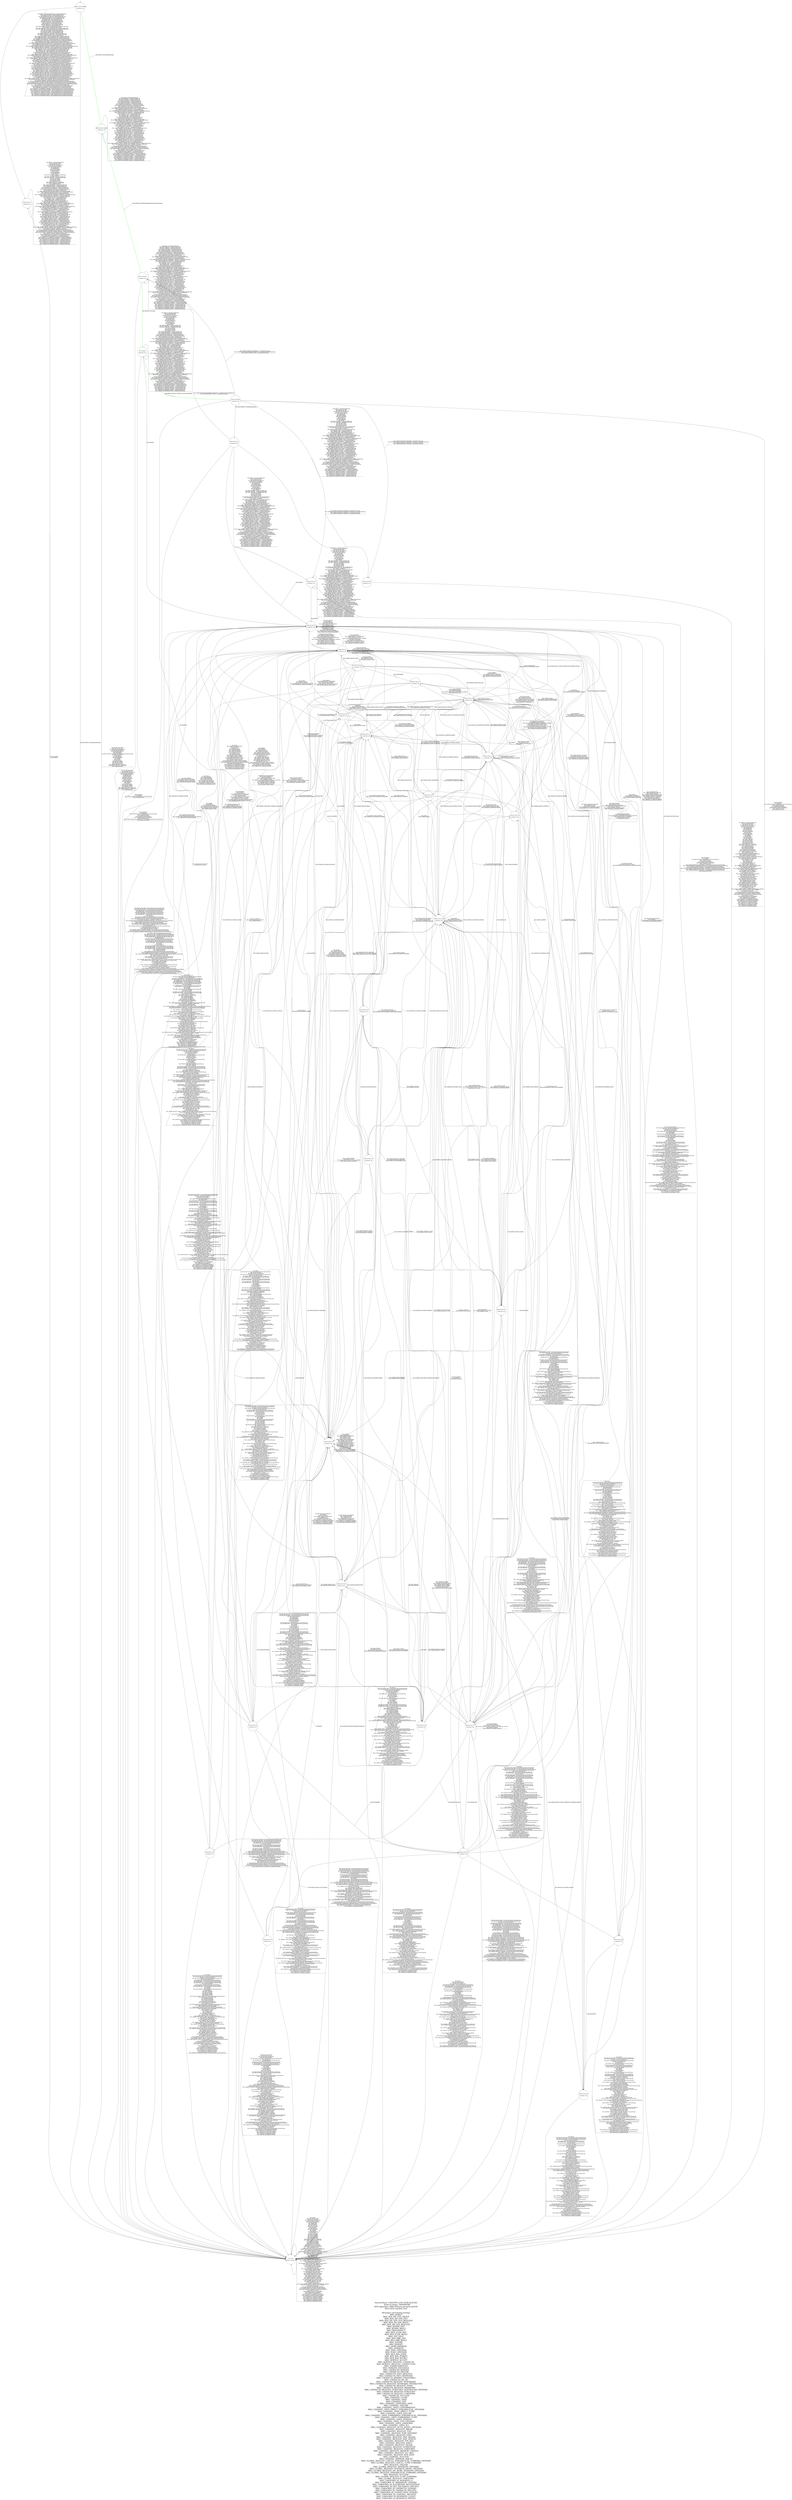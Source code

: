digraph g {

    labelloc = "b"
    label = "Server/Client: LANCOM LCOS 10.90.0126 Rel
    Protocol Stage: TRANSPORT
KEX Algorithm: diffie-hellman-group14-sha256
Strict KEX enabled: true

 Messages used during testing: 
MSG_DEBUG
MSG_KEX_DH_GEX_GROUP
MSG_KEX_DH_GEX_INIT
MSG_KEX_DH_GEX_OLD_REQUEST
MSG_KEX_DH_GEX_REPLY
MSG_KEX_DH_GEX_REQUEST
MSG_KEXDH_INIT
MSG_KEXDH_REPLY
MSG_DISCONNECT
MSG_KEX_ECDH_INIT
MSG_KEX_ECDH_REPLY
MSG_EXT_INFO
MSG_KEX_HBR_INIT
MSG_KEX_HBR_REPLY
MSG_IGNORE
MSG_KEXINIT
MSG_NEWCOMPRESS
MSG_NEWKEYS
MSG_PING_OPENSSH
MSG_PONG_OPENSSH
MSG_KEX_RSA_DONE
MSG_KEX_RSA_PUBKEY
MSG_KEX_RSA_SECRET
MSG_SERVICE_ACCEPT
MSG_SERVICE_REQUEST_USERAUTH
MSG_SERVICE_REQUEST_CONNECTION
MSG_UNIMPLEMENTED
MSG_VERSION_EXCHANGE
MSG_USERAUTH_BANNER
MSG_USERAUTH_FAILURE
MSG_USERAUTH_INFO_REQUEST
MSG_USERAUTH_INFO_RESPONSE
MSG_USERAUTH_PASSWD_CHANGEREQ
MSG_USERAUTH_PK_OK
MSG_USERAUTH_REQUEST_HOSTBASED
MSG_USERAUTH_REQUEST_KEYBOARD_INTERACTIVE
MSG_USERAUTH_REQUEST_NONE
MSG_USERAUTH_REQUEST_PASSWORD
MSG_USERAUTH_REQUEST_PUBLICKEY_HOSTBOUND_OPENSSH
MSG_USERAUTH_REQUEST_PUBLICKEY
MSG_USERAUTH_REQUEST_UNKNOWN
MSG_USERAUTH_SUCCESS
MSG_CHANNEL_CLOSE
MSG_CHANNEL_DATA
MSG_CHANNEL_EOF
MSG_CHANNEL_EXTENDED_DATA
MSG_CHANNEL_FAILURE
MSG_CHANNEL_OPEN_CONFIRMATION
MSG_CHANNEL_OPEN_DIRECT_STREAMLOCAL_OPENSSH
MSG_CHANNEL_OPEN_DIRECT_TCPIP
MSG_CHANNEL_OPEN_FAILURE
MSG_CHANNEL_OPEN_FORWARDED_STREAMLOCAL_OPENSSH
MSG_CHANNEL_OPEN_FORWARDED_TCPIP
MSG_CHANNEL_OPEN_SESSION
MSG_CHANNEL_OPEN_TUN_OPENSSH
MSG_CHANNEL_OPEN_UNKNOWN
MSG_CHANNEL_OPEN_X11
MSG_CHANNEL_REQUEST_AUTH_AGENT_OPENSSH
MSG_CHANNEL_REQUEST_BREAK
MSG_CHANNEL_REQUEST_ENV
MSG_CHANNEL_REQUEST_EOW_OPENSSH
MSG_CHANNEL_REQUEST_EXEC
MSG_CHANNEL_REQUEST_EXIT_SIGNAL
MSG_CHANNEL_REQUEST_EXIT_STATUS
MSG_CHANNEL_REQUEST_PTY_REQ
MSG_CHANNEL_REQUEST_SHELL
MSG_CHANNEL_REQUEST_SIGNAL
MSG_CHANNEL_REQUEST_SUBSYSTEM
MSG_CHANNEL_REQUEST_UNKNOWN
MSG_CHANNEL_REQUEST_WINDOW_CHANGE
MSG_CHANNEL_REQUEST_X11_REQ
MSG_CHANNEL_REQUEST_XON_XOFF
MSG_CHANNEL_SUCCESS
MSG_CHANNEL_WINDOW_ADJUST
MSG_GLOBAL_REQUEST_CANCEL_STREAMLOCAL_FORWARD_OPENSSH
MSG_GLOBAL_REQUEST_CANCEL_TCPIP_FORWARD
MSG_REQUEST_FAILURE
MSG_GLOBAL_REQUEST_HOSTKEYS_OPENSSH
MSG_GLOBAL_REQUEST_HOSTKEYS_PROVE_OPENSSH
MSG_GLOBAL_REQUEST_NO_MORE_SESSIONS_OPENSSH
MSG_GLOBAL_REQUEST_STREAMLOCAL_FORWARD_OPENSSH
MSG_REQUEST_SUCCESS
MSG_GLOBAL_REQUEST_TCPIP_FORWARD
MSG_GLOBAL_REQUEST_UNKNOWN
MSG_UNKNOWN_ID_RESERVED_0
MSG_UNKNOWN_ID_TRANSPORT_GENERIC
MSG_UNKNOWN_ID_ALGORITHM_NEGOTIATION
MSG_UNKNOWN_ID_KEY_EXCHANGE_SPECIFIC
MSG_UNKNOWN_ID_USERAUTH_GENERIC
MSG_UNKNOWN_ID_USERAUTH_SPECIFIC
MSG_UNKNOWN_ID_CONNECTION_GENERIC
MSG_UNKNOWN_ID_CHANNEL_RELATED
MSG_UNKNOWN_ID_RESERVED_CLIENT
MSG_UNKNOWN_ID_RESERVED_PRIVATE
"
    fontsize = 30
    edge[decorate="true"]

	s0 [shape="circle" width="2.3" label="Protocol Version Exchanged

SocketState: [UP]" fixedsize="true" height="2.3"];
	s1 [shape="circle" width="2.3" label="Unknown State (s1)

SocketState: [UP]" fixedsize="true" height="2.3"];
	s2 [shape="circle" color="RED" width="2.3" label="TCP Closed

SocketState: [CLOSED, UP]" fixedsize="true" height="2.3"];
	s3 [shape="circle" width="2.3" label="KEX: Algorithms Negotiated

SocketState: [UP]" fixedsize="true" height="2.3"];
	s4 [shape="circle" width="2.3" label="KEX: Keys Derived

SocketState: [UP]" fixedsize="true" height="2.3"];
	s5 [shape="circle" width="2.3" label="KEX Completed

SocketState: [UP]" fixedsize="true" height="2.3"];
	s6 [shape="circle" width="2.3" label="Unknown State (s6)

SocketState: [UP]" fixedsize="true" height="2.3"];
	s7 [shape="circle" width="2.3" label="Unknown State (s7)

SocketState: [UP]" fixedsize="true" height="2.3"];
	s8 [shape="circle" width="2.3" label="Protocol Completed

SocketState: [UP]" fixedsize="true" height="2.3"];
	s9 [shape="circle" width="2.3" label="Unknown State (s9)

SocketState: [UP]" fixedsize="true" height="2.3"];
	s10 [shape="circle" width="2.3" label="Unknown State (s10)

SocketState: [UP]" fixedsize="true" height="2.3"];
	s11 [shape="circle" width="2.3" label="Unknown State (s11)

SocketState: [UP]" fixedsize="true" height="2.3"];
	s12 [shape="circle" width="2.3" label="Unknown State (s12)

SocketState: [UP]" fixedsize="true" height="2.3"];
	s13 [shape="circle" width="2.3" label="Unknown State (s13)

SocketState: [UP]" fixedsize="true" height="2.3"];
	s14 [shape="circle" width="2.3" label="Unknown State (s14)

SocketState: [UP]" fixedsize="true" height="2.3"];
	s15 [shape="circle" width="2.3" label="Unknown State (s15)

SocketState: [UP]" fixedsize="true" height="2.3"];
	s16 [shape="circle" width="2.3" label="Unknown State (s16)

SocketState: [UP]" fixedsize="true" height="2.3"];
	s17 [shape="circle" width="2.3" label="Unknown State (s17)

SocketState: [UP]" fixedsize="true" height="2.3"];
	s18 [shape="circle" width="2.3" label="Unknown State (s18)

SocketState: [UP]" fixedsize="true" height="2.3"];
	s19 [shape="circle" width="2.3" label="Unknown State (s19)

SocketState: [UP]" fixedsize="true" height="2.3"];
	s20 [shape="circle" width="2.3" label="Unknown State (s20)

SocketState: [UP]" fixedsize="true" height="2.3"];
	s21 [shape="circle" width="2.3" label="Unknown State (s21)

SocketState: [UP]" fixedsize="true" height="2.3"];
	s22 [shape="circle" width="2.3" label="Unknown State (s22)

SocketState: [UP]" fixedsize="true" height="2.3"];
	s23 [shape="circle" width="2.3" label="Unknown State (s23)

SocketState: [UP]" fixedsize="true" height="2.3"];
	s24 [shape="circle" width="2.3" label="Unknown State (s24)

SocketState: [UP]" fixedsize="true" height="2.3"];
	s25 [shape="circle" width="2.3" label="Unknown State (s25)

SocketState: [UP]" fixedsize="true" height="2.3"];
	s26 [shape="circle" width="2.3" label="Unknown State (s26)

SocketState: [UP]" fixedsize="true" height="2.3"];
	s27 [shape="circle" width="2.3" label="Unknown State (s27)

SocketState: [UP]" fixedsize="true" height="2.3"];
	s28 [shape="circle" width="2.3" label="Unknown State (s28)

SocketState: [UP]" fixedsize="true" height="2.3"];
	s29 [shape="circle" width="2.3" label="Unknown State (s29)

SocketState: [UP]" fixedsize="true" height="2.3"];
	s30 [shape="circle" width="2.3" label="Unknown State (s30)

SocketState: [UP]" fixedsize="true" height="2.3"];
	s31 [shape="circle" width="2.3" label="Unknown State (s31)

SocketState: [UP]" fixedsize="true" height="2.3"];
	s32 [shape="circle" width="2.3" label="Unknown State (s32)

SocketState: [UP]" fixedsize="true" height="2.3"];
	s33 [shape="circle" width="2.3" label="Unknown State (s33)

SocketState: [UP]" fixedsize="true" height="2.3"];
	s0 -> s1 [label="MSG_DEBUG / KeyExchangeInitMessage,UnimplementedMessage
MSG_KEX_DH_GEX_GROUP / KeyExchangeInitMessage
MSG_KEX_DH_GEX_INIT / KeyExchangeInitMessage
MSG_KEX_DH_GEX_OLD_REQUEST / KeyExchangeInitMessage
MSG_KEX_DH_GEX_REPLY / KeyExchangeInitMessage
MSG_KEX_DH_GEX_REQUEST / KeyExchangeInitMessage
MSG_KEXDH_INIT / KeyExchangeInitMessage
MSG_KEXDH_REPLY / KeyExchangeInitMessage
MSG_KEX_ECDH_INIT / KeyExchangeInitMessage
MSG_KEX_ECDH_REPLY / KeyExchangeInitMessage
MSG_EXT_INFO / KeyExchangeInitMessage
MSG_KEX_HBR_INIT / KeyExchangeInitMessage
MSG_KEX_HBR_REPLY / KeyExchangeInitMessage
MSG_IGNORE / KeyExchangeInitMessage
MSG_NEWCOMPRESS / KeyExchangeInitMessage,UnimplementedMessage
MSG_NEWKEYS / KeyExchangeInitMessage
MSG_PING_OPENSSH / KeyExchangeInitMessage,UnimplementedMessage
MSG_PONG_OPENSSH / KeyExchangeInitMessage,UnimplementedMessage
MSG_KEX_RSA_DONE / KeyExchangeInitMessage
MSG_KEX_RSA_PUBKEY / KeyExchangeInitMessage
MSG_KEX_RSA_SECRET / KeyExchangeInitMessage
MSG_SERVICE_ACCEPT / KeyExchangeInitMessage
MSG_SERVICE_REQUEST_USERAUTH / KeyExchangeInitMessage
MSG_SERVICE_REQUEST_CONNECTION / KeyExchangeInitMessage
MSG_UNIMPLEMENTED / KeyExchangeInitMessage
MSG_VERSION_EXCHANGE / KeyExchangeInitMessage,UnimplementedMessage
MSG_USERAUTH_BANNER / KeyExchangeInitMessage,UnimplementedMessage
MSG_USERAUTH_FAILURE / KeyExchangeInitMessage,UnimplementedMessage
MSG_USERAUTH_INFO_REQUEST / KeyExchangeInitMessage,UnimplementedMessage
MSG_USERAUTH_INFO_RESPONSE / KeyExchangeInitMessage,UnimplementedMessage
MSG_USERAUTH_PASSWD_CHANGEREQ / KeyExchangeInitMessage,UnimplementedMessage
MSG_USERAUTH_PK_OK / KeyExchangeInitMessage,UnimplementedMessage
MSG_USERAUTH_REQUEST_HOSTBASED / KeyExchangeInitMessage,UnimplementedMessage
MSG_USERAUTH_REQUEST_KEYBOARD_INTERACTIVE / KeyExchangeInitMessage,UnimplementedMessage
MSG_USERAUTH_REQUEST_NONE / KeyExchangeInitMessage,UnimplementedMessage
MSG_USERAUTH_REQUEST_PASSWORD / KeyExchangeInitMessage,UnimplementedMessage
MSG_USERAUTH_REQUEST_PUBLICKEY_HOSTBOUND_OPENSSH / KeyExchangeInitMessage,UnimplementedMessage
MSG_USERAUTH_REQUEST_PUBLICKEY / KeyExchangeInitMessage,UnimplementedMessage
MSG_USERAUTH_REQUEST_UNKNOWN / KeyExchangeInitMessage,UnimplementedMessage
MSG_USERAUTH_SUCCESS / KeyExchangeInitMessage,UnimplementedMessage
MSG_CHANNEL_CLOSE / KeyExchangeInitMessage,UnimplementedMessage
MSG_CHANNEL_DATA / KeyExchangeInitMessage,UnimplementedMessage
MSG_CHANNEL_EOF / KeyExchangeInitMessage,UnimplementedMessage
MSG_CHANNEL_EXTENDED_DATA / KeyExchangeInitMessage,UnimplementedMessage
MSG_CHANNEL_FAILURE / KeyExchangeInitMessage,UnimplementedMessage
MSG_CHANNEL_OPEN_CONFIRMATION / KeyExchangeInitMessage,UnimplementedMessage
MSG_CHANNEL_OPEN_DIRECT_STREAMLOCAL_OPENSSH / KeyExchangeInitMessage,UnimplementedMessage
MSG_CHANNEL_OPEN_DIRECT_TCPIP / KeyExchangeInitMessage,UnimplementedMessage
MSG_CHANNEL_OPEN_FAILURE / KeyExchangeInitMessage,UnimplementedMessage
MSG_CHANNEL_OPEN_FORWARDED_STREAMLOCAL_OPENSSH / KeyExchangeInitMessage,UnimplementedMessage
MSG_CHANNEL_OPEN_FORWARDED_TCPIP / KeyExchangeInitMessage,UnimplementedMessage
MSG_CHANNEL_OPEN_SESSION / KeyExchangeInitMessage,UnimplementedMessage
MSG_CHANNEL_OPEN_TUN_OPENSSH / KeyExchangeInitMessage,UnimplementedMessage
MSG_CHANNEL_OPEN_UNKNOWN / KeyExchangeInitMessage,UnimplementedMessage
MSG_CHANNEL_OPEN_X11 / KeyExchangeInitMessage,UnimplementedMessage
MSG_CHANNEL_REQUEST_AUTH_AGENT_OPENSSH / KeyExchangeInitMessage,UnimplementedMessage
MSG_CHANNEL_REQUEST_BREAK / KeyExchangeInitMessage,UnimplementedMessage
MSG_CHANNEL_REQUEST_ENV / KeyExchangeInitMessage,UnimplementedMessage
MSG_CHANNEL_REQUEST_EOW_OPENSSH / KeyExchangeInitMessage,UnimplementedMessage
MSG_CHANNEL_REQUEST_EXEC / KeyExchangeInitMessage,UnimplementedMessage
MSG_CHANNEL_REQUEST_EXIT_SIGNAL / KeyExchangeInitMessage,UnimplementedMessage
MSG_CHANNEL_REQUEST_EXIT_STATUS / KeyExchangeInitMessage,UnimplementedMessage
MSG_CHANNEL_REQUEST_PTY_REQ / KeyExchangeInitMessage,UnimplementedMessage
MSG_CHANNEL_REQUEST_SHELL / KeyExchangeInitMessage,UnimplementedMessage
MSG_CHANNEL_REQUEST_SIGNAL / KeyExchangeInitMessage,UnimplementedMessage
MSG_CHANNEL_REQUEST_SUBSYSTEM / KeyExchangeInitMessage,UnimplementedMessage
MSG_CHANNEL_REQUEST_UNKNOWN / KeyExchangeInitMessage,UnimplementedMessage
MSG_CHANNEL_REQUEST_WINDOW_CHANGE / KeyExchangeInitMessage,UnimplementedMessage
MSG_CHANNEL_REQUEST_X11_REQ / KeyExchangeInitMessage,UnimplementedMessage
MSG_CHANNEL_REQUEST_XON_XOFF / KeyExchangeInitMessage,UnimplementedMessage
MSG_CHANNEL_SUCCESS / KeyExchangeInitMessage,UnimplementedMessage
MSG_CHANNEL_WINDOW_ADJUST / KeyExchangeInitMessage,UnimplementedMessage
MSG_GLOBAL_REQUEST_CANCEL_STREAMLOCAL_FORWARD_OPENSSH / KeyExchangeInitMessage,UnimplementedMessage
MSG_GLOBAL_REQUEST_CANCEL_TCPIP_FORWARD / KeyExchangeInitMessage,UnimplementedMessage
MSG_REQUEST_FAILURE / KeyExchangeInitMessage,UnimplementedMessage
MSG_GLOBAL_REQUEST_HOSTKEYS_OPENSSH / KeyExchangeInitMessage,UnimplementedMessage
MSG_GLOBAL_REQUEST_HOSTKEYS_PROVE_OPENSSH / KeyExchangeInitMessage,UnimplementedMessage
MSG_GLOBAL_REQUEST_NO_MORE_SESSIONS_OPENSSH / KeyExchangeInitMessage,UnimplementedMessage
MSG_GLOBAL_REQUEST_STREAMLOCAL_FORWARD_OPENSSH / KeyExchangeInitMessage,UnimplementedMessage
MSG_REQUEST_SUCCESS / KeyExchangeInitMessage,UnimplementedMessage
MSG_GLOBAL_REQUEST_TCPIP_FORWARD / KeyExchangeInitMessage,UnimplementedMessage
MSG_GLOBAL_REQUEST_UNKNOWN / KeyExchangeInitMessage,UnimplementedMessage
MSG_UNKNOWN_ID_RESERVED_0 / KeyExchangeInitMessage,UnimplementedMessage
MSG_UNKNOWN_ID_TRANSPORT_GENERIC / KeyExchangeInitMessage,UnimplementedMessage
MSG_UNKNOWN_ID_ALGORITHM_NEGOTIATION / KeyExchangeInitMessage,UnimplementedMessage
MSG_UNKNOWN_ID_KEY_EXCHANGE_SPECIFIC / KeyExchangeInitMessage,UnimplementedMessage
MSG_UNKNOWN_ID_USERAUTH_GENERIC / KeyExchangeInitMessage,UnimplementedMessage
MSG_UNKNOWN_ID_USERAUTH_SPECIFIC / KeyExchangeInitMessage,UnimplementedMessage
MSG_UNKNOWN_ID_CONNECTION_GENERIC / KeyExchangeInitMessage,UnimplementedMessage
MSG_UNKNOWN_ID_CHANNEL_RELATED / KeyExchangeInitMessage,UnimplementedMessage
MSG_UNKNOWN_ID_RESERVED_CLIENT / KeyExchangeInitMessage,UnimplementedMessage
MSG_UNKNOWN_ID_RESERVED_PRIVATE / KeyExchangeInitMessage,UnimplementedMessage"];
	s0 -> s2 [label="MSG_DISCONNECT / KeyExchangeInitMessage"];
	s0 -> s3 [color="GREEN" style="bold" label="MSG_KEXINIT / KeyExchangeInitMessage"];
	s1 -> s1 [label="MSG_DEBUG / UnimplementedMessage
MSG_KEX_DH_GEX_GROUP
MSG_KEX_DH_GEX_INIT
MSG_KEX_DH_GEX_OLD_REQUEST
MSG_KEX_DH_GEX_REPLY
MSG_KEX_DH_GEX_REQUEST
MSG_KEXDH_INIT
MSG_KEXDH_REPLY
MSG_KEX_ECDH_INIT
MSG_KEX_ECDH_REPLY
MSG_EXT_INFO
MSG_KEX_HBR_INIT
MSG_KEX_HBR_REPLY
MSG_IGNORE
MSG_NEWCOMPRESS / UnimplementedMessage
MSG_NEWKEYS
MSG_PING_OPENSSH / UnimplementedMessage
MSG_PONG_OPENSSH / UnimplementedMessage
MSG_KEX_RSA_DONE
MSG_KEX_RSA_PUBKEY
MSG_KEX_RSA_SECRET
MSG_SERVICE_ACCEPT
MSG_SERVICE_REQUEST_USERAUTH
MSG_SERVICE_REQUEST_CONNECTION
MSG_UNIMPLEMENTED
MSG_VERSION_EXCHANGE / UnimplementedMessage
MSG_USERAUTH_BANNER / UnimplementedMessage
MSG_USERAUTH_FAILURE / UnimplementedMessage
MSG_USERAUTH_INFO_REQUEST / UnimplementedMessage
MSG_USERAUTH_INFO_RESPONSE / UnimplementedMessage
MSG_USERAUTH_PASSWD_CHANGEREQ / UnimplementedMessage
MSG_USERAUTH_PK_OK / UnimplementedMessage
MSG_USERAUTH_REQUEST_HOSTBASED / UnimplementedMessage
MSG_USERAUTH_REQUEST_KEYBOARD_INTERACTIVE / UnimplementedMessage
MSG_USERAUTH_REQUEST_NONE / UnimplementedMessage
MSG_USERAUTH_REQUEST_PASSWORD / UnimplementedMessage
MSG_USERAUTH_REQUEST_PUBLICKEY_HOSTBOUND_OPENSSH / UnimplementedMessage
MSG_USERAUTH_REQUEST_PUBLICKEY / UnimplementedMessage
MSG_USERAUTH_REQUEST_UNKNOWN / UnimplementedMessage
MSG_USERAUTH_SUCCESS / UnimplementedMessage
MSG_CHANNEL_CLOSE / UnimplementedMessage
MSG_CHANNEL_DATA / UnimplementedMessage
MSG_CHANNEL_EOF / UnimplementedMessage
MSG_CHANNEL_EXTENDED_DATA / UnimplementedMessage
MSG_CHANNEL_FAILURE / UnimplementedMessage
MSG_CHANNEL_OPEN_CONFIRMATION / UnimplementedMessage
MSG_CHANNEL_OPEN_DIRECT_STREAMLOCAL_OPENSSH / UnimplementedMessage
MSG_CHANNEL_OPEN_DIRECT_TCPIP / UnimplementedMessage
MSG_CHANNEL_OPEN_FAILURE / UnimplementedMessage
MSG_CHANNEL_OPEN_FORWARDED_STREAMLOCAL_OPENSSH / UnimplementedMessage
MSG_CHANNEL_OPEN_FORWARDED_TCPIP / UnimplementedMessage
MSG_CHANNEL_OPEN_SESSION / UnimplementedMessage
MSG_CHANNEL_OPEN_TUN_OPENSSH / UnimplementedMessage
MSG_CHANNEL_OPEN_UNKNOWN / UnimplementedMessage
MSG_CHANNEL_OPEN_X11 / UnimplementedMessage
MSG_CHANNEL_REQUEST_AUTH_AGENT_OPENSSH / UnimplementedMessage
MSG_CHANNEL_REQUEST_BREAK / UnimplementedMessage
MSG_CHANNEL_REQUEST_ENV / UnimplementedMessage
MSG_CHANNEL_REQUEST_EOW_OPENSSH / UnimplementedMessage
MSG_CHANNEL_REQUEST_EXEC / UnimplementedMessage
MSG_CHANNEL_REQUEST_EXIT_SIGNAL / UnimplementedMessage
MSG_CHANNEL_REQUEST_EXIT_STATUS / UnimplementedMessage
MSG_CHANNEL_REQUEST_PTY_REQ / UnimplementedMessage
MSG_CHANNEL_REQUEST_SHELL / UnimplementedMessage
MSG_CHANNEL_REQUEST_SIGNAL / UnimplementedMessage
MSG_CHANNEL_REQUEST_SUBSYSTEM / UnimplementedMessage
MSG_CHANNEL_REQUEST_UNKNOWN / UnimplementedMessage
MSG_CHANNEL_REQUEST_WINDOW_CHANGE / UnimplementedMessage
MSG_CHANNEL_REQUEST_X11_REQ / UnimplementedMessage
MSG_CHANNEL_REQUEST_XON_XOFF / UnimplementedMessage
MSG_CHANNEL_SUCCESS / UnimplementedMessage
MSG_CHANNEL_WINDOW_ADJUST / UnimplementedMessage
MSG_GLOBAL_REQUEST_CANCEL_STREAMLOCAL_FORWARD_OPENSSH / UnimplementedMessage
MSG_GLOBAL_REQUEST_CANCEL_TCPIP_FORWARD / UnimplementedMessage
MSG_REQUEST_FAILURE / UnimplementedMessage
MSG_GLOBAL_REQUEST_HOSTKEYS_OPENSSH / UnimplementedMessage
MSG_GLOBAL_REQUEST_HOSTKEYS_PROVE_OPENSSH / UnimplementedMessage
MSG_GLOBAL_REQUEST_NO_MORE_SESSIONS_OPENSSH / UnimplementedMessage
MSG_GLOBAL_REQUEST_STREAMLOCAL_FORWARD_OPENSSH / UnimplementedMessage
MSG_REQUEST_SUCCESS / UnimplementedMessage
MSG_GLOBAL_REQUEST_TCPIP_FORWARD / UnimplementedMessage
MSG_GLOBAL_REQUEST_UNKNOWN / UnimplementedMessage
MSG_UNKNOWN_ID_RESERVED_0 / UnimplementedMessage
MSG_UNKNOWN_ID_TRANSPORT_GENERIC / UnimplementedMessage
MSG_UNKNOWN_ID_ALGORITHM_NEGOTIATION / UnimplementedMessage
MSG_UNKNOWN_ID_KEY_EXCHANGE_SPECIFIC / UnimplementedMessage
MSG_UNKNOWN_ID_USERAUTH_GENERIC / UnimplementedMessage
MSG_UNKNOWN_ID_USERAUTH_SPECIFIC / UnimplementedMessage
MSG_UNKNOWN_ID_CONNECTION_GENERIC / UnimplementedMessage
MSG_UNKNOWN_ID_CHANNEL_RELATED / UnimplementedMessage
MSG_UNKNOWN_ID_RESERVED_CLIENT / UnimplementedMessage
MSG_UNKNOWN_ID_RESERVED_PRIVATE / UnimplementedMessage"];
	s1 -> s2 [label="MSG_DISCONNECT
MSG_KEXINIT"];
	s2 -> s2 [label="MSG_DEBUG
MSG_KEX_DH_GEX_GROUP
MSG_KEX_DH_GEX_INIT
MSG_KEX_DH_GEX_OLD_REQUEST
MSG_KEX_DH_GEX_REPLY
MSG_KEX_DH_GEX_REQUEST
MSG_KEXDH_INIT
MSG_KEXDH_REPLY
MSG_DISCONNECT
MSG_KEX_ECDH_INIT
MSG_KEX_ECDH_REPLY
MSG_EXT_INFO
MSG_KEX_HBR_INIT
MSG_KEX_HBR_REPLY
MSG_IGNORE
MSG_KEXINIT
MSG_NEWCOMPRESS
MSG_NEWKEYS
MSG_PING_OPENSSH
MSG_PONG_OPENSSH
MSG_KEX_RSA_DONE
MSG_KEX_RSA_PUBKEY
MSG_KEX_RSA_SECRET
MSG_SERVICE_ACCEPT
MSG_SERVICE_REQUEST_USERAUTH
MSG_SERVICE_REQUEST_CONNECTION
MSG_UNIMPLEMENTED
MSG_VERSION_EXCHANGE
MSG_USERAUTH_BANNER
MSG_USERAUTH_FAILURE
MSG_USERAUTH_INFO_REQUEST
MSG_USERAUTH_INFO_RESPONSE
MSG_USERAUTH_PASSWD_CHANGEREQ
MSG_USERAUTH_PK_OK
MSG_USERAUTH_REQUEST_HOSTBASED
MSG_USERAUTH_REQUEST_KEYBOARD_INTERACTIVE
MSG_USERAUTH_REQUEST_NONE
MSG_USERAUTH_REQUEST_PASSWORD
MSG_USERAUTH_REQUEST_PUBLICKEY_HOSTBOUND_OPENSSH
MSG_USERAUTH_REQUEST_PUBLICKEY
MSG_USERAUTH_REQUEST_UNKNOWN
MSG_USERAUTH_SUCCESS
MSG_CHANNEL_CLOSE
MSG_CHANNEL_DATA
MSG_CHANNEL_EOF
MSG_CHANNEL_EXTENDED_DATA
MSG_CHANNEL_FAILURE
MSG_CHANNEL_OPEN_CONFIRMATION
MSG_CHANNEL_OPEN_DIRECT_STREAMLOCAL_OPENSSH
MSG_CHANNEL_OPEN_DIRECT_TCPIP
MSG_CHANNEL_OPEN_FAILURE
MSG_CHANNEL_OPEN_FORWARDED_STREAMLOCAL_OPENSSH
MSG_CHANNEL_OPEN_FORWARDED_TCPIP
MSG_CHANNEL_OPEN_SESSION
MSG_CHANNEL_OPEN_TUN_OPENSSH
MSG_CHANNEL_OPEN_UNKNOWN
MSG_CHANNEL_OPEN_X11
MSG_CHANNEL_REQUEST_AUTH_AGENT_OPENSSH
MSG_CHANNEL_REQUEST_BREAK
MSG_CHANNEL_REQUEST_ENV
MSG_CHANNEL_REQUEST_EOW_OPENSSH
MSG_CHANNEL_REQUEST_EXEC
MSG_CHANNEL_REQUEST_EXIT_SIGNAL
MSG_CHANNEL_REQUEST_EXIT_STATUS
MSG_CHANNEL_REQUEST_PTY_REQ
MSG_CHANNEL_REQUEST_SHELL
MSG_CHANNEL_REQUEST_SIGNAL
MSG_CHANNEL_REQUEST_SUBSYSTEM
MSG_CHANNEL_REQUEST_UNKNOWN
MSG_CHANNEL_REQUEST_WINDOW_CHANGE
MSG_CHANNEL_REQUEST_X11_REQ
MSG_CHANNEL_REQUEST_XON_XOFF
MSG_CHANNEL_SUCCESS
MSG_CHANNEL_WINDOW_ADJUST
MSG_GLOBAL_REQUEST_CANCEL_STREAMLOCAL_FORWARD_OPENSSH
MSG_GLOBAL_REQUEST_CANCEL_TCPIP_FORWARD
MSG_REQUEST_FAILURE
MSG_GLOBAL_REQUEST_HOSTKEYS_OPENSSH
MSG_GLOBAL_REQUEST_HOSTKEYS_PROVE_OPENSSH
MSG_GLOBAL_REQUEST_NO_MORE_SESSIONS_OPENSSH
MSG_GLOBAL_REQUEST_STREAMLOCAL_FORWARD_OPENSSH
MSG_REQUEST_SUCCESS
MSG_GLOBAL_REQUEST_TCPIP_FORWARD
MSG_GLOBAL_REQUEST_UNKNOWN
MSG_UNKNOWN_ID_RESERVED_0
MSG_UNKNOWN_ID_TRANSPORT_GENERIC
MSG_UNKNOWN_ID_ALGORITHM_NEGOTIATION
MSG_UNKNOWN_ID_KEY_EXCHANGE_SPECIFIC
MSG_UNKNOWN_ID_USERAUTH_GENERIC
MSG_UNKNOWN_ID_USERAUTH_SPECIFIC
MSG_UNKNOWN_ID_CONNECTION_GENERIC
MSG_UNKNOWN_ID_CHANNEL_RELATED
MSG_UNKNOWN_ID_RESERVED_CLIENT
MSG_UNKNOWN_ID_RESERVED_PRIVATE"];
	s3 -> s3 [label="MSG_DEBUG / UnimplementedMessage
MSG_NEWCOMPRESS / UnimplementedMessage
MSG_PING_OPENSSH / UnimplementedMessage
MSG_PONG_OPENSSH / UnimplementedMessage
MSG_VERSION_EXCHANGE / UnimplementedMessage
MSG_USERAUTH_BANNER / UnimplementedMessage
MSG_USERAUTH_FAILURE / UnimplementedMessage
MSG_USERAUTH_INFO_REQUEST / UnimplementedMessage
MSG_USERAUTH_INFO_RESPONSE / UnimplementedMessage
MSG_USERAUTH_PASSWD_CHANGEREQ / UnimplementedMessage
MSG_USERAUTH_PK_OK / UnimplementedMessage
MSG_USERAUTH_REQUEST_HOSTBASED / UnimplementedMessage
MSG_USERAUTH_REQUEST_KEYBOARD_INTERACTIVE / UnimplementedMessage
MSG_USERAUTH_REQUEST_NONE / UnimplementedMessage
MSG_USERAUTH_REQUEST_PASSWORD / UnimplementedMessage
MSG_USERAUTH_REQUEST_PUBLICKEY_HOSTBOUND_OPENSSH / UnimplementedMessage
MSG_USERAUTH_REQUEST_PUBLICKEY / UnimplementedMessage
MSG_USERAUTH_REQUEST_UNKNOWN / UnimplementedMessage
MSG_USERAUTH_SUCCESS / UnimplementedMessage
MSG_CHANNEL_CLOSE / UnimplementedMessage
MSG_CHANNEL_DATA / UnimplementedMessage
MSG_CHANNEL_EOF / UnimplementedMessage
MSG_CHANNEL_EXTENDED_DATA / UnimplementedMessage
MSG_CHANNEL_FAILURE / UnimplementedMessage
MSG_CHANNEL_OPEN_CONFIRMATION / UnimplementedMessage
MSG_CHANNEL_OPEN_DIRECT_STREAMLOCAL_OPENSSH / UnimplementedMessage
MSG_CHANNEL_OPEN_DIRECT_TCPIP / UnimplementedMessage
MSG_CHANNEL_OPEN_FAILURE / UnimplementedMessage
MSG_CHANNEL_OPEN_FORWARDED_STREAMLOCAL_OPENSSH / UnimplementedMessage
MSG_CHANNEL_OPEN_FORWARDED_TCPIP / UnimplementedMessage
MSG_CHANNEL_OPEN_SESSION / UnimplementedMessage
MSG_CHANNEL_OPEN_TUN_OPENSSH / UnimplementedMessage
MSG_CHANNEL_OPEN_UNKNOWN / UnimplementedMessage
MSG_CHANNEL_OPEN_X11 / UnimplementedMessage
MSG_CHANNEL_REQUEST_AUTH_AGENT_OPENSSH / UnimplementedMessage
MSG_CHANNEL_REQUEST_BREAK / UnimplementedMessage
MSG_CHANNEL_REQUEST_ENV / UnimplementedMessage
MSG_CHANNEL_REQUEST_EOW_OPENSSH / UnimplementedMessage
MSG_CHANNEL_REQUEST_EXEC / UnimplementedMessage
MSG_CHANNEL_REQUEST_EXIT_SIGNAL / UnimplementedMessage
MSG_CHANNEL_REQUEST_EXIT_STATUS / UnimplementedMessage
MSG_CHANNEL_REQUEST_PTY_REQ / UnimplementedMessage
MSG_CHANNEL_REQUEST_SHELL / UnimplementedMessage
MSG_CHANNEL_REQUEST_SIGNAL / UnimplementedMessage
MSG_CHANNEL_REQUEST_SUBSYSTEM / UnimplementedMessage
MSG_CHANNEL_REQUEST_UNKNOWN / UnimplementedMessage
MSG_CHANNEL_REQUEST_WINDOW_CHANGE / UnimplementedMessage
MSG_CHANNEL_REQUEST_X11_REQ / UnimplementedMessage
MSG_CHANNEL_REQUEST_XON_XOFF / UnimplementedMessage
MSG_CHANNEL_SUCCESS / UnimplementedMessage
MSG_CHANNEL_WINDOW_ADJUST / UnimplementedMessage
MSG_GLOBAL_REQUEST_CANCEL_STREAMLOCAL_FORWARD_OPENSSH / UnimplementedMessage
MSG_GLOBAL_REQUEST_CANCEL_TCPIP_FORWARD / UnimplementedMessage
MSG_REQUEST_FAILURE / UnimplementedMessage
MSG_GLOBAL_REQUEST_HOSTKEYS_OPENSSH / UnimplementedMessage
MSG_GLOBAL_REQUEST_HOSTKEYS_PROVE_OPENSSH / UnimplementedMessage
MSG_GLOBAL_REQUEST_NO_MORE_SESSIONS_OPENSSH / UnimplementedMessage
MSG_GLOBAL_REQUEST_STREAMLOCAL_FORWARD_OPENSSH / UnimplementedMessage
MSG_REQUEST_SUCCESS / UnimplementedMessage
MSG_GLOBAL_REQUEST_TCPIP_FORWARD / UnimplementedMessage
MSG_GLOBAL_REQUEST_UNKNOWN / UnimplementedMessage
MSG_UNKNOWN_ID_RESERVED_0 / UnimplementedMessage
MSG_UNKNOWN_ID_TRANSPORT_GENERIC / UnimplementedMessage
MSG_UNKNOWN_ID_ALGORITHM_NEGOTIATION / UnimplementedMessage
MSG_UNKNOWN_ID_KEY_EXCHANGE_SPECIFIC / UnimplementedMessage
MSG_UNKNOWN_ID_USERAUTH_GENERIC / UnimplementedMessage
MSG_UNKNOWN_ID_USERAUTH_SPECIFIC / UnimplementedMessage
MSG_UNKNOWN_ID_CONNECTION_GENERIC / UnimplementedMessage
MSG_UNKNOWN_ID_CHANNEL_RELATED / UnimplementedMessage
MSG_UNKNOWN_ID_RESERVED_CLIENT / UnimplementedMessage
MSG_UNKNOWN_ID_RESERVED_PRIVATE / UnimplementedMessage"];
	s3 -> s2 [label="MSG_KEX_DH_GEX_GROUP
MSG_KEX_DH_GEX_INIT
MSG_KEX_DH_GEX_OLD_REQUEST
MSG_KEX_DH_GEX_REPLY
MSG_KEX_DH_GEX_REQUEST
MSG_KEXDH_REPLY
MSG_DISCONNECT
MSG_KEX_ECDH_INIT / DhKeyExchangeReplyMessage,NewKeysMessage
MSG_KEX_ECDH_REPLY
MSG_EXT_INFO
MSG_KEX_HBR_INIT
MSG_KEX_HBR_REPLY
MSG_IGNORE
MSG_KEXINIT
MSG_NEWKEYS
MSG_KEX_RSA_DONE
MSG_KEX_RSA_PUBKEY
MSG_KEX_RSA_SECRET
MSG_SERVICE_ACCEPT
MSG_SERVICE_REQUEST_USERAUTH
MSG_SERVICE_REQUEST_CONNECTION
MSG_UNIMPLEMENTED"];
	s3 -> s4 [color="GREEN" style="bold" label="MSG_KEXDH_INIT / DhKeyExchangeReplyMessage,NewKeysMessage"];
	s4 -> s4 [label="MSG_DEBUG / UnimplementedMessage
MSG_NEWCOMPRESS / UnimplementedMessage
MSG_PING_OPENSSH / UnimplementedMessage
MSG_PONG_OPENSSH / UnimplementedMessage
MSG_VERSION_EXCHANGE / UnimplementedMessage
MSG_USERAUTH_BANNER / UnimplementedMessage
MSG_USERAUTH_FAILURE / UnimplementedMessage
MSG_USERAUTH_INFO_REQUEST / UnimplementedMessage
MSG_USERAUTH_INFO_RESPONSE / UnimplementedMessage
MSG_USERAUTH_PASSWD_CHANGEREQ / UnimplementedMessage
MSG_USERAUTH_PK_OK / UnimplementedMessage
MSG_USERAUTH_REQUEST_HOSTBASED / UnimplementedMessage
MSG_USERAUTH_REQUEST_KEYBOARD_INTERACTIVE / UnimplementedMessage
MSG_USERAUTH_REQUEST_NONE / UnimplementedMessage
MSG_USERAUTH_REQUEST_PASSWORD / UnimplementedMessage
MSG_USERAUTH_REQUEST_PUBLICKEY_HOSTBOUND_OPENSSH / UnimplementedMessage
MSG_USERAUTH_REQUEST_PUBLICKEY / UnimplementedMessage
MSG_USERAUTH_REQUEST_UNKNOWN / UnimplementedMessage
MSG_USERAUTH_SUCCESS / UnimplementedMessage
MSG_CHANNEL_CLOSE / UnimplementedMessage
MSG_CHANNEL_DATA / UnimplementedMessage
MSG_CHANNEL_EOF / UnimplementedMessage
MSG_CHANNEL_EXTENDED_DATA / UnimplementedMessage
MSG_CHANNEL_FAILURE / UnimplementedMessage
MSG_CHANNEL_OPEN_CONFIRMATION / UnimplementedMessage
MSG_CHANNEL_OPEN_DIRECT_STREAMLOCAL_OPENSSH / UnimplementedMessage
MSG_CHANNEL_OPEN_DIRECT_TCPIP / UnimplementedMessage
MSG_CHANNEL_OPEN_FAILURE / UnimplementedMessage
MSG_CHANNEL_OPEN_FORWARDED_STREAMLOCAL_OPENSSH / UnimplementedMessage
MSG_CHANNEL_OPEN_FORWARDED_TCPIP / UnimplementedMessage
MSG_CHANNEL_OPEN_SESSION / UnimplementedMessage
MSG_CHANNEL_OPEN_TUN_OPENSSH / UnimplementedMessage
MSG_CHANNEL_OPEN_UNKNOWN / UnimplementedMessage
MSG_CHANNEL_OPEN_X11 / UnimplementedMessage
MSG_CHANNEL_REQUEST_AUTH_AGENT_OPENSSH / UnimplementedMessage
MSG_CHANNEL_REQUEST_BREAK / UnimplementedMessage
MSG_CHANNEL_REQUEST_ENV / UnimplementedMessage
MSG_CHANNEL_REQUEST_EOW_OPENSSH / UnimplementedMessage
MSG_CHANNEL_REQUEST_EXEC / UnimplementedMessage
MSG_CHANNEL_REQUEST_EXIT_SIGNAL / UnimplementedMessage
MSG_CHANNEL_REQUEST_EXIT_STATUS / UnimplementedMessage
MSG_CHANNEL_REQUEST_PTY_REQ / UnimplementedMessage
MSG_CHANNEL_REQUEST_SHELL / UnimplementedMessage
MSG_CHANNEL_REQUEST_SIGNAL / UnimplementedMessage
MSG_CHANNEL_REQUEST_SUBSYSTEM / UnimplementedMessage
MSG_CHANNEL_REQUEST_UNKNOWN / UnimplementedMessage
MSG_CHANNEL_REQUEST_WINDOW_CHANGE / UnimplementedMessage
MSG_CHANNEL_REQUEST_X11_REQ / UnimplementedMessage
MSG_CHANNEL_REQUEST_XON_XOFF / UnimplementedMessage
MSG_CHANNEL_SUCCESS / UnimplementedMessage
MSG_CHANNEL_WINDOW_ADJUST / UnimplementedMessage
MSG_GLOBAL_REQUEST_CANCEL_STREAMLOCAL_FORWARD_OPENSSH / UnimplementedMessage
MSG_GLOBAL_REQUEST_CANCEL_TCPIP_FORWARD / UnimplementedMessage
MSG_REQUEST_FAILURE / UnimplementedMessage
MSG_GLOBAL_REQUEST_HOSTKEYS_OPENSSH / UnimplementedMessage
MSG_GLOBAL_REQUEST_HOSTKEYS_PROVE_OPENSSH / UnimplementedMessage
MSG_GLOBAL_REQUEST_NO_MORE_SESSIONS_OPENSSH / UnimplementedMessage
MSG_GLOBAL_REQUEST_STREAMLOCAL_FORWARD_OPENSSH / UnimplementedMessage
MSG_REQUEST_SUCCESS / UnimplementedMessage
MSG_GLOBAL_REQUEST_TCPIP_FORWARD / UnimplementedMessage
MSG_GLOBAL_REQUEST_UNKNOWN / UnimplementedMessage
MSG_UNKNOWN_ID_RESERVED_0 / UnimplementedMessage
MSG_UNKNOWN_ID_TRANSPORT_GENERIC / UnimplementedMessage
MSG_UNKNOWN_ID_ALGORITHM_NEGOTIATION / UnimplementedMessage
MSG_UNKNOWN_ID_KEY_EXCHANGE_SPECIFIC / UnimplementedMessage
MSG_UNKNOWN_ID_USERAUTH_GENERIC / UnimplementedMessage
MSG_UNKNOWN_ID_USERAUTH_SPECIFIC / UnimplementedMessage
MSG_UNKNOWN_ID_CONNECTION_GENERIC / UnimplementedMessage
MSG_UNKNOWN_ID_CHANNEL_RELATED / UnimplementedMessage
MSG_UNKNOWN_ID_RESERVED_CLIENT / UnimplementedMessage
MSG_UNKNOWN_ID_RESERVED_PRIVATE / UnimplementedMessage"];
	s4 -> s2 [label="MSG_KEX_DH_GEX_GROUP
MSG_KEX_DH_GEX_INIT
MSG_KEX_DH_GEX_OLD_REQUEST
MSG_KEX_DH_GEX_REPLY
MSG_KEX_DH_GEX_REQUEST
MSG_KEXDH_INIT
MSG_KEXDH_REPLY
MSG_DISCONNECT
MSG_KEX_ECDH_INIT
MSG_KEX_ECDH_REPLY
MSG_EXT_INFO
MSG_KEX_HBR_INIT
MSG_KEX_HBR_REPLY
MSG_IGNORE
MSG_KEXINIT
MSG_KEX_RSA_DONE
MSG_KEX_RSA_PUBKEY
MSG_KEX_RSA_SECRET
MSG_SERVICE_ACCEPT
MSG_SERVICE_REQUEST_USERAUTH
MSG_SERVICE_REQUEST_CONNECTION
MSG_UNIMPLEMENTED"];
	s4 -> s5 [color="GREEN" style="bold" label="MSG_NEWKEYS / [No output]"];
	s5 -> s5 [label="MSG_DEBUG / UnimplementedMessage
MSG_KEX_DH_GEX_GROUP
MSG_KEX_DH_GEX_INIT
MSG_KEX_DH_GEX_OLD_REQUEST
MSG_KEX_DH_GEX_REPLY
MSG_KEX_DH_GEX_REQUEST
MSG_KEXDH_INIT
MSG_KEXDH_REPLY
MSG_KEX_ECDH_INIT
MSG_KEX_ECDH_REPLY
MSG_EXT_INFO
MSG_KEX_HBR_INIT
MSG_KEX_HBR_REPLY
MSG_IGNORE
MSG_NEWCOMPRESS / UnimplementedMessage
MSG_PING_OPENSSH / UnimplementedMessage
MSG_PONG_OPENSSH / UnimplementedMessage
MSG_KEX_RSA_DONE
MSG_KEX_RSA_PUBKEY
MSG_KEX_RSA_SECRET
MSG_SERVICE_ACCEPT
MSG_VERSION_EXCHANGE / UnimplementedMessage
MSG_USERAUTH_BANNER / UnimplementedMessage
MSG_USERAUTH_FAILURE / UnimplementedMessage
MSG_USERAUTH_INFO_REQUEST / UnimplementedMessage
MSG_USERAUTH_INFO_RESPONSE / UnimplementedMessage
MSG_USERAUTH_PASSWD_CHANGEREQ / UnimplementedMessage
MSG_USERAUTH_PK_OK / UnimplementedMessage
MSG_USERAUTH_REQUEST_HOSTBASED / UnimplementedMessage
MSG_USERAUTH_REQUEST_KEYBOARD_INTERACTIVE / UnimplementedMessage
MSG_USERAUTH_REQUEST_NONE / UnimplementedMessage
MSG_USERAUTH_REQUEST_PASSWORD / UnimplementedMessage
MSG_USERAUTH_REQUEST_PUBLICKEY_HOSTBOUND_OPENSSH / UnimplementedMessage
MSG_USERAUTH_REQUEST_PUBLICKEY / UnimplementedMessage
MSG_USERAUTH_REQUEST_UNKNOWN / UnimplementedMessage
MSG_USERAUTH_SUCCESS / UnimplementedMessage
MSG_CHANNEL_CLOSE / UnimplementedMessage
MSG_CHANNEL_DATA / UnimplementedMessage
MSG_CHANNEL_EOF / UnimplementedMessage
MSG_CHANNEL_EXTENDED_DATA / UnimplementedMessage
MSG_CHANNEL_FAILURE / UnimplementedMessage
MSG_CHANNEL_OPEN_CONFIRMATION / UnimplementedMessage
MSG_CHANNEL_OPEN_DIRECT_STREAMLOCAL_OPENSSH / UnimplementedMessage
MSG_CHANNEL_OPEN_DIRECT_TCPIP / UnimplementedMessage
MSG_CHANNEL_OPEN_FAILURE / UnimplementedMessage
MSG_CHANNEL_OPEN_FORWARDED_STREAMLOCAL_OPENSSH / UnimplementedMessage
MSG_CHANNEL_OPEN_FORWARDED_TCPIP / UnimplementedMessage
MSG_CHANNEL_OPEN_SESSION / UnimplementedMessage
MSG_CHANNEL_OPEN_TUN_OPENSSH / UnimplementedMessage
MSG_CHANNEL_OPEN_UNKNOWN / UnimplementedMessage
MSG_CHANNEL_OPEN_X11 / UnimplementedMessage
MSG_CHANNEL_REQUEST_AUTH_AGENT_OPENSSH / UnimplementedMessage
MSG_CHANNEL_REQUEST_BREAK / UnimplementedMessage
MSG_CHANNEL_REQUEST_ENV / UnimplementedMessage
MSG_CHANNEL_REQUEST_EOW_OPENSSH / UnimplementedMessage
MSG_CHANNEL_REQUEST_EXEC / UnimplementedMessage
MSG_CHANNEL_REQUEST_EXIT_SIGNAL / UnimplementedMessage
MSG_CHANNEL_REQUEST_EXIT_STATUS / UnimplementedMessage
MSG_CHANNEL_REQUEST_PTY_REQ / UnimplementedMessage
MSG_CHANNEL_REQUEST_SHELL / UnimplementedMessage
MSG_CHANNEL_REQUEST_SIGNAL / UnimplementedMessage
MSG_CHANNEL_REQUEST_SUBSYSTEM / UnimplementedMessage
MSG_CHANNEL_REQUEST_UNKNOWN / UnimplementedMessage
MSG_CHANNEL_REQUEST_WINDOW_CHANGE / UnimplementedMessage
MSG_CHANNEL_REQUEST_X11_REQ / UnimplementedMessage
MSG_CHANNEL_REQUEST_XON_XOFF / UnimplementedMessage
MSG_CHANNEL_SUCCESS / UnimplementedMessage
MSG_CHANNEL_WINDOW_ADJUST / UnimplementedMessage
MSG_GLOBAL_REQUEST_CANCEL_STREAMLOCAL_FORWARD_OPENSSH / UnimplementedMessage
MSG_GLOBAL_REQUEST_CANCEL_TCPIP_FORWARD / UnimplementedMessage
MSG_REQUEST_FAILURE / UnimplementedMessage
MSG_GLOBAL_REQUEST_HOSTKEYS_OPENSSH / UnimplementedMessage
MSG_GLOBAL_REQUEST_HOSTKEYS_PROVE_OPENSSH / UnimplementedMessage
MSG_GLOBAL_REQUEST_NO_MORE_SESSIONS_OPENSSH / UnimplementedMessage
MSG_GLOBAL_REQUEST_STREAMLOCAL_FORWARD_OPENSSH / UnimplementedMessage
MSG_REQUEST_SUCCESS / UnimplementedMessage
MSG_GLOBAL_REQUEST_TCPIP_FORWARD / UnimplementedMessage
MSG_GLOBAL_REQUEST_UNKNOWN / UnimplementedMessage
MSG_UNKNOWN_ID_RESERVED_0 / UnimplementedMessage
MSG_UNKNOWN_ID_TRANSPORT_GENERIC / UnimplementedMessage
MSG_UNKNOWN_ID_ALGORITHM_NEGOTIATION / UnimplementedMessage
MSG_UNKNOWN_ID_KEY_EXCHANGE_SPECIFIC / UnimplementedMessage
MSG_UNKNOWN_ID_USERAUTH_GENERIC / UnimplementedMessage
MSG_UNKNOWN_ID_USERAUTH_SPECIFIC / UnimplementedMessage
MSG_UNKNOWN_ID_CONNECTION_GENERIC / UnimplementedMessage
MSG_UNKNOWN_ID_CHANNEL_RELATED / UnimplementedMessage
MSG_UNKNOWN_ID_RESERVED_CLIENT / UnimplementedMessage
MSG_UNKNOWN_ID_RESERVED_PRIVATE / UnimplementedMessage"];
	s5 -> s2 [label="MSG_DISCONNECT
MSG_KEXINIT
MSG_SERVICE_REQUEST_CONNECTION / DisconnectMessage
MSG_UNIMPLEMENTED"];
	s5 -> s6 [label="MSG_NEWKEYS"];
	s5 -> s8 [color="GREEN" style="bold" label="MSG_SERVICE_REQUEST_USERAUTH / ServiceAcceptMessage"];
	s6 -> s14 [label="MSG_DEBUG
MSG_KEX_DH_GEX_OLD_REQUEST
MSG_DISCONNECT
MSG_EXT_INFO
MSG_SERVICE_ACCEPT
MSG_UNIMPLEMENTED
MSG_USERAUTH_BANNER
MSG_USERAUTH_FAILURE
MSG_USERAUTH_SUCCESS
MSG_CHANNEL_EOF
MSG_CHANNEL_FAILURE
MSG_CHANNEL_OPEN_UNKNOWN
MSG_CHANNEL_REQUEST_BREAK
MSG_CHANNEL_REQUEST_EXEC
MSG_CHANNEL_REQUEST_EXIT_STATUS
MSG_CHANNEL_REQUEST_X11_REQ
MSG_CHANNEL_WINDOW_ADJUST
MSG_GLOBAL_REQUEST_CANCEL_TCPIP_FORWARD
MSG_GLOBAL_REQUEST_NO_MORE_SESSIONS_OPENSSH
MSG_GLOBAL_REQUEST_STREAMLOCAL_FORWARD_OPENSSH
MSG_UNKNOWN_ID_RESERVED_0
MSG_UNKNOWN_ID_TRANSPORT_GENERIC
MSG_UNKNOWN_ID_KEY_EXCHANGE_SPECIFIC
MSG_UNKNOWN_ID_USERAUTH_SPECIFIC
MSG_UNKNOWN_ID_CONNECTION_GENERIC
MSG_UNKNOWN_ID_CHANNEL_RELATED
MSG_UNKNOWN_ID_RESERVED_CLIENT"];
	s6 -> s2 [label="MSG_KEX_DH_GEX_GROUP / DisconnectMessage,DisconnectMessage
MSG_KEX_DH_GEX_INIT / DisconnectMessage,DisconnectMessage
MSG_KEX_DH_GEX_REPLY / DisconnectMessage,DisconnectMessage
MSG_KEXDH_INIT / DisconnectMessage,DisconnectMessage
MSG_KEXDH_REPLY / DisconnectMessage,DisconnectMessage
MSG_KEX_ECDH_REPLY / DisconnectMessage,DisconnectMessage
MSG_KEX_HBR_INIT / DisconnectMessage,DisconnectMessage
MSG_KEX_HBR_REPLY / DisconnectMessage,DisconnectMessage
MSG_KEXINIT
MSG_KEX_RSA_DONE
MSG_KEX_RSA_PUBKEY / DisconnectMessage,DisconnectMessage
MSG_KEX_RSA_SECRET / DisconnectMessage,DisconnectMessage
MSG_USERAUTH_REQUEST_HOSTBASED / DisconnectMessage,DisconnectMessage
MSG_USERAUTH_REQUEST_KEYBOARD_INTERACTIVE
MSG_USERAUTH_REQUEST_PUBLICKEY_HOSTBOUND_OPENSSH / DisconnectMessage,DisconnectMessage
MSG_USERAUTH_REQUEST_PUBLICKEY / DisconnectMessage,DisconnectMessage
MSG_CHANNEL_DATA / DisconnectMessage,DisconnectMessage
MSG_CHANNEL_OPEN_CONFIRMATION / DisconnectMessage,DisconnectMessage
MSG_CHANNEL_OPEN_DIRECT_TCPIP / DisconnectMessage,DisconnectMessage
MSG_CHANNEL_OPEN_X11
MSG_CHANNEL_REQUEST_AUTH_AGENT_OPENSSH / DisconnectMessage,DisconnectMessage
MSG_CHANNEL_REQUEST_ENV
MSG_CHANNEL_REQUEST_EOW_OPENSSH
MSG_CHANNEL_REQUEST_PTY_REQ
MSG_CHANNEL_REQUEST_WINDOW_CHANGE / DisconnectMessage,DisconnectMessage
MSG_GLOBAL_REQUEST_HOSTKEYS_OPENSSH / DisconnectMessage,DisconnectMessage
MSG_GLOBAL_REQUEST_HOSTKEYS_PROVE_OPENSSH / DisconnectMessage,DisconnectMessage"];
	s6 -> s7 [label="MSG_KEX_DH_GEX_REQUEST
MSG_SERVICE_REQUEST_USERAUTH
MSG_USERAUTH_REQUEST_NONE
MSG_USERAUTH_REQUEST_UNKNOWN
MSG_CHANNEL_OPEN_DIRECT_STREAMLOCAL_OPENSSH
MSG_CHANNEL_OPEN_FAILURE
MSG_CHANNEL_OPEN_FORWARDED_STREAMLOCAL_OPENSSH
MSG_CHANNEL_OPEN_TUN_OPENSSH
MSG_CHANNEL_REQUEST_SIGNAL
MSG_CHANNEL_REQUEST_UNKNOWN
MSG_CHANNEL_REQUEST_XON_XOFF
MSG_GLOBAL_REQUEST_TCPIP_FORWARD"];
	s6 -> s6 [label="MSG_KEX_ECDH_INIT
MSG_NEWKEYS
MSG_PING_OPENSSH
MSG_PONG_OPENSSH
MSG_SERVICE_REQUEST_CONNECTION
MSG_USERAUTH_PK_OK
MSG_CHANNEL_CLOSE
MSG_CHANNEL_OPEN_SESSION
MSG_CHANNEL_SUCCESS
MSG_REQUEST_FAILURE
MSG_REQUEST_SUCCESS
MSG_GLOBAL_REQUEST_UNKNOWN
MSG_UNKNOWN_ID_ALGORITHM_NEGOTIATION
MSG_UNKNOWN_ID_USERAUTH_GENERIC"];
	s6 -> s12 [label="MSG_IGNORE
MSG_VERSION_EXCHANGE
MSG_USERAUTH_INFO_REQUEST
MSG_USERAUTH_REQUEST_PASSWORD"];
	s6 -> s16 [label="MSG_NEWCOMPRESS
MSG_USERAUTH_INFO_RESPONSE
MSG_CHANNEL_REQUEST_EXIT_SIGNAL
MSG_CHANNEL_REQUEST_SUBSYSTEM
MSG_UNKNOWN_ID_RESERVED_PRIVATE"];
	s6 -> s17 [label="MSG_USERAUTH_PASSWD_CHANGEREQ"];
	s6 -> s28 [label="MSG_CHANNEL_EXTENDED_DATA"];
	s6 -> s15 [label="MSG_CHANNEL_OPEN_FORWARDED_TCPIP
MSG_CHANNEL_REQUEST_SHELL"];
	s6 -> s13 [label="MSG_GLOBAL_REQUEST_CANCEL_STREAMLOCAL_FORWARD_OPENSSH"];
	s7 -> s2 [label="MSG_DEBUG / DisconnectMessage,DisconnectMessage
MSG_KEX_DH_GEX_GROUP / DisconnectMessage,DisconnectMessage
MSG_KEX_DH_GEX_INIT / DisconnectMessage,DisconnectMessage
MSG_KEX_DH_GEX_REPLY / DisconnectMessage,DisconnectMessage
MSG_KEXDH_INIT / DisconnectMessage,DisconnectMessage
MSG_KEXDH_REPLY
MSG_KEX_ECDH_INIT / DisconnectMessage,DisconnectMessage
MSG_KEX_ECDH_REPLY / DisconnectMessage,DisconnectMessage
MSG_EXT_INFO / DisconnectMessage,DisconnectMessage
MSG_KEX_HBR_INIT / DisconnectMessage,DisconnectMessage
MSG_KEX_HBR_REPLY / DisconnectMessage,DisconnectMessage
MSG_IGNORE
MSG_KEXINIT
MSG_PONG_OPENSSH
MSG_KEX_RSA_DONE / DisconnectMessage,DisconnectMessage
MSG_KEX_RSA_PUBKEY / DisconnectMessage,DisconnectMessage
MSG_KEX_RSA_SECRET / DisconnectMessage,DisconnectMessage
MSG_SERVICE_ACCEPT / DisconnectMessage,DisconnectMessage
MSG_USERAUTH_BANNER
MSG_USERAUTH_FAILURE
MSG_USERAUTH_PK_OK / DisconnectMessage,DisconnectMessage
MSG_USERAUTH_REQUEST_HOSTBASED / DisconnectMessage,DisconnectMessage
MSG_USERAUTH_REQUEST_NONE / DisconnectMessage,DisconnectMessage
MSG_USERAUTH_REQUEST_PUBLICKEY_HOSTBOUND_OPENSSH / DisconnectMessage,DisconnectMessage
MSG_USERAUTH_REQUEST_PUBLICKEY
MSG_USERAUTH_REQUEST_UNKNOWN
MSG_CHANNEL_DATA / DisconnectMessage,DisconnectMessage
MSG_CHANNEL_EOF / DisconnectMessage,DisconnectMessage
MSG_CHANNEL_EXTENDED_DATA
MSG_CHANNEL_OPEN_DIRECT_STREAMLOCAL_OPENSSH / DisconnectMessage,DisconnectMessage
MSG_CHANNEL_OPEN_DIRECT_TCPIP / DisconnectMessage,DisconnectMessage
MSG_CHANNEL_OPEN_FAILURE
MSG_CHANNEL_OPEN_UNKNOWN
MSG_CHANNEL_OPEN_X11
MSG_CHANNEL_REQUEST_EXEC
MSG_CHANNEL_REQUEST_EXIT_STATUS / DisconnectMessage,DisconnectMessage
MSG_CHANNEL_REQUEST_PTY_REQ
MSG_CHANNEL_REQUEST_SIGNAL / DisconnectMessage,DisconnectMessage
MSG_CHANNEL_REQUEST_WINDOW_CHANGE
MSG_CHANNEL_REQUEST_X11_REQ / DisconnectMessage,DisconnectMessage
MSG_GLOBAL_REQUEST_CANCEL_STREAMLOCAL_FORWARD_OPENSSH / DisconnectMessage,DisconnectMessage
MSG_GLOBAL_REQUEST_HOSTKEYS_OPENSSH / DisconnectMessage,DisconnectMessage
MSG_GLOBAL_REQUEST_HOSTKEYS_PROVE_OPENSSH / DisconnectMessage,DisconnectMessage
MSG_GLOBAL_REQUEST_STREAMLOCAL_FORWARD_OPENSSH / DisconnectMessage,DisconnectMessage
MSG_GLOBAL_REQUEST_UNKNOWN / DisconnectMessage,DisconnectMessage"];
	s7 -> s14 [label="MSG_KEX_DH_GEX_OLD_REQUEST
MSG_KEX_DH_GEX_REQUEST
MSG_NEWCOMPRESS
MSG_USERAUTH_REQUEST_PASSWORD
MSG_CHANNEL_FAILURE
MSG_CHANNEL_OPEN_FORWARDED_STREAMLOCAL_OPENSSH
MSG_CHANNEL_REQUEST_BREAK
MSG_CHANNEL_REQUEST_SUBSYSTEM
MSG_CHANNEL_REQUEST_UNKNOWN
MSG_CHANNEL_REQUEST_XON_XOFF
MSG_CHANNEL_WINDOW_ADJUST"];
	s7 -> s6 [label="MSG_DISCONNECT
MSG_USERAUTH_SUCCESS
MSG_CHANNEL_REQUEST_EOW_OPENSSH
MSG_CHANNEL_SUCCESS
MSG_GLOBAL_REQUEST_CANCEL_TCPIP_FORWARD
MSG_REQUEST_FAILURE
MSG_UNKNOWN_ID_RESERVED_0
MSG_UNKNOWN_ID_CONNECTION_GENERIC
MSG_UNKNOWN_ID_RESERVED_CLIENT
MSG_UNKNOWN_ID_RESERVED_PRIVATE"];
	s7 -> s21 [label="MSG_NEWKEYS
MSG_SERVICE_REQUEST_CONNECTION
MSG_USERAUTH_INFO_RESPONSE
MSG_CHANNEL_OPEN_SESSION
MSG_CHANNEL_REQUEST_AUTH_AGENT_OPENSSH
MSG_CHANNEL_REQUEST_EXIT_SIGNAL"];
	s7 -> s7 [label="MSG_PING_OPENSSH
MSG_USERAUTH_INFO_REQUEST
MSG_USERAUTH_PASSWD_CHANGEREQ
MSG_USERAUTH_REQUEST_KEYBOARD_INTERACTIVE
MSG_CHANNEL_REQUEST_ENV
MSG_GLOBAL_REQUEST_NO_MORE_SESSIONS_OPENSSH
MSG_UNKNOWN_ID_CHANNEL_RELATED"];
	s7 -> s12 [label="MSG_SERVICE_REQUEST_USERAUTH
MSG_UNIMPLEMENTED
MSG_REQUEST_SUCCESS
MSG_UNKNOWN_ID_KEY_EXCHANGE_SPECIFIC
MSG_UNKNOWN_ID_USERAUTH_GENERIC"];
	s7 -> s15 [label="MSG_VERSION_EXCHANGE
MSG_CHANNEL_OPEN_CONFIRMATION
MSG_UNKNOWN_ID_TRANSPORT_GENERIC
MSG_UNKNOWN_ID_USERAUTH_SPECIFIC"];
	s7 -> s17 [label="MSG_CHANNEL_CLOSE
MSG_CHANNEL_OPEN_FORWARDED_TCPIP
MSG_GLOBAL_REQUEST_TCPIP_FORWARD"];
	s7 -> s32 [label="MSG_CHANNEL_OPEN_TUN_OPENSSH
MSG_UNKNOWN_ID_ALGORITHM_NEGOTIATION"];
	s7 -> s33 [label="MSG_CHANNEL_REQUEST_SHELL"];
	s8 -> s10 [label="MSG_DEBUG / UnimplementedMessage
MSG_KEX_DH_GEX_GROUP
MSG_KEX_DH_GEX_INIT
MSG_KEX_DH_GEX_OLD_REQUEST
MSG_KEX_DH_GEX_REPLY
MSG_KEX_DH_GEX_REQUEST
MSG_KEXDH_INIT
MSG_KEXDH_REPLY
MSG_KEX_ECDH_INIT
MSG_KEX_ECDH_REPLY
MSG_EXT_INFO
MSG_KEX_HBR_INIT
MSG_KEX_HBR_REPLY
MSG_IGNORE
MSG_PING_OPENSSH / UnimplementedMessage
MSG_PONG_OPENSSH / UnimplementedMessage
MSG_KEX_RSA_DONE
MSG_KEX_RSA_PUBKEY
MSG_KEX_RSA_SECRET
MSG_SERVICE_ACCEPT
MSG_SERVICE_REQUEST_USERAUTH / ServiceAcceptMessage
MSG_VERSION_EXCHANGE / UnimplementedMessage
MSG_USERAUTH_BANNER
MSG_USERAUTH_INFO_RESPONSE / UserAuthFailureMessage
MSG_CHANNEL_CLOSE / UnimplementedMessage
MSG_CHANNEL_DATA / UnimplementedMessage
MSG_CHANNEL_EOF / UnimplementedMessage
MSG_CHANNEL_EXTENDED_DATA / UnimplementedMessage
MSG_CHANNEL_FAILURE / UnimplementedMessage
MSG_CHANNEL_OPEN_CONFIRMATION / UnimplementedMessage
MSG_CHANNEL_OPEN_DIRECT_STREAMLOCAL_OPENSSH / UnimplementedMessage
MSG_CHANNEL_OPEN_DIRECT_TCPIP / UnimplementedMessage
MSG_CHANNEL_OPEN_FAILURE / UnimplementedMessage
MSG_CHANNEL_OPEN_FORWARDED_STREAMLOCAL_OPENSSH / UnimplementedMessage
MSG_CHANNEL_OPEN_FORWARDED_TCPIP / UnimplementedMessage
MSG_CHANNEL_OPEN_SESSION / UnimplementedMessage
MSG_CHANNEL_OPEN_TUN_OPENSSH / UnimplementedMessage
MSG_CHANNEL_OPEN_UNKNOWN / UnimplementedMessage
MSG_CHANNEL_OPEN_X11 / UnimplementedMessage
MSG_CHANNEL_REQUEST_AUTH_AGENT_OPENSSH / UnimplementedMessage
MSG_CHANNEL_REQUEST_BREAK / UnimplementedMessage
MSG_CHANNEL_REQUEST_ENV / UnimplementedMessage
MSG_CHANNEL_REQUEST_EOW_OPENSSH / UnimplementedMessage
MSG_CHANNEL_REQUEST_EXEC / UnimplementedMessage
MSG_CHANNEL_REQUEST_EXIT_SIGNAL / UnimplementedMessage
MSG_CHANNEL_REQUEST_EXIT_STATUS / UnimplementedMessage
MSG_CHANNEL_REQUEST_PTY_REQ / UnimplementedMessage
MSG_CHANNEL_REQUEST_SHELL / UnimplementedMessage
MSG_CHANNEL_REQUEST_SIGNAL / UnimplementedMessage
MSG_CHANNEL_REQUEST_SUBSYSTEM / UnimplementedMessage
MSG_CHANNEL_REQUEST_UNKNOWN / UnimplementedMessage
MSG_CHANNEL_REQUEST_WINDOW_CHANGE / UnimplementedMessage
MSG_CHANNEL_REQUEST_X11_REQ / UnimplementedMessage
MSG_CHANNEL_REQUEST_XON_XOFF / UnimplementedMessage
MSG_CHANNEL_SUCCESS / UnimplementedMessage
MSG_CHANNEL_WINDOW_ADJUST / UnimplementedMessage
MSG_GLOBAL_REQUEST_CANCEL_STREAMLOCAL_FORWARD_OPENSSH / UnimplementedMessage
MSG_GLOBAL_REQUEST_CANCEL_TCPIP_FORWARD / UnimplementedMessage
MSG_REQUEST_FAILURE / UnimplementedMessage
MSG_GLOBAL_REQUEST_HOSTKEYS_OPENSSH / UnimplementedMessage
MSG_GLOBAL_REQUEST_HOSTKEYS_PROVE_OPENSSH / UnimplementedMessage
MSG_GLOBAL_REQUEST_NO_MORE_SESSIONS_OPENSSH / UnimplementedMessage
MSG_GLOBAL_REQUEST_STREAMLOCAL_FORWARD_OPENSSH / UnimplementedMessage
MSG_REQUEST_SUCCESS / UnimplementedMessage
MSG_GLOBAL_REQUEST_TCPIP_FORWARD / UnimplementedMessage
MSG_GLOBAL_REQUEST_UNKNOWN / UnimplementedMessage
MSG_UNKNOWN_ID_RESERVED_0 / UnimplementedMessage
MSG_UNKNOWN_ID_TRANSPORT_GENERIC / UnimplementedMessage
MSG_UNKNOWN_ID_ALGORITHM_NEGOTIATION / UnimplementedMessage
MSG_UNKNOWN_ID_KEY_EXCHANGE_SPECIFIC / UnimplementedMessage
MSG_UNKNOWN_ID_USERAUTH_GENERIC / UnimplementedMessage
MSG_UNKNOWN_ID_USERAUTH_SPECIFIC / UnimplementedMessage
MSG_UNKNOWN_ID_CONNECTION_GENERIC / UnimplementedMessage
MSG_UNKNOWN_ID_CHANNEL_RELATED / UnimplementedMessage
MSG_UNKNOWN_ID_RESERVED_CLIENT / UnimplementedMessage
MSG_UNKNOWN_ID_RESERVED_PRIVATE / UnimplementedMessage"];
	s8 -> s2 [label="MSG_DISCONNECT
MSG_KEXINIT
MSG_SERVICE_REQUEST_CONNECTION / DisconnectMessage
MSG_UNIMPLEMENTED
MSG_USERAUTH_FAILURE
MSG_USERAUTH_INFO_REQUEST
MSG_USERAUTH_PASSWD_CHANGEREQ
MSG_USERAUTH_PK_OK
MSG_USERAUTH_SUCCESS"];
	s8 -> s11 [label="MSG_NEWCOMPRESS / UnimplementedMessage"];
	s8 -> s14 [label="MSG_NEWKEYS"];
	s8 -> s4 [label="MSG_USERAUTH_REQUEST_HOSTBASED / UserAuthFailureMessage
MSG_USERAUTH_REQUEST_KEYBOARD_INTERACTIVE / UserAuthPasswdChangeReqMessage
MSG_USERAUTH_REQUEST_NONE / UserAuthFailureMessage"];
	s8 -> s9 [label="MSG_USERAUTH_REQUEST_PASSWORD / UserAuthFailureMessage
MSG_USERAUTH_REQUEST_PUBLICKEY_HOSTBOUND_OPENSSH / UserAuthFailureMessage
MSG_USERAUTH_REQUEST_PUBLICKEY / UserAuthFailureMessage
MSG_USERAUTH_REQUEST_UNKNOWN / UserAuthFailureMessage"];
	s9 -> s2 [label="MSG_DEBUG / UnimplementedMessage
MSG_KEX_DH_GEX_GROUP
MSG_KEX_DH_GEX_INIT
MSG_KEX_DH_GEX_OLD_REQUEST
MSG_KEX_DH_GEX_REPLY
MSG_KEX_DH_GEX_REQUEST
MSG_KEXDH_INIT
MSG_KEXDH_REPLY
MSG_DISCONNECT
MSG_KEX_ECDH_INIT
MSG_KEX_ECDH_REPLY
MSG_EXT_INFO
MSG_KEX_HBR_INIT
MSG_KEX_HBR_REPLY
MSG_IGNORE
MSG_KEXINIT
MSG_NEWCOMPRESS
MSG_NEWKEYS
MSG_PING_OPENSSH
MSG_PONG_OPENSSH
MSG_KEX_RSA_DONE
MSG_KEX_RSA_PUBKEY
MSG_KEX_RSA_SECRET
MSG_SERVICE_ACCEPT
MSG_SERVICE_REQUEST_USERAUTH
MSG_SERVICE_REQUEST_CONNECTION
MSG_UNIMPLEMENTED
MSG_VERSION_EXCHANGE
MSG_USERAUTH_BANNER
MSG_USERAUTH_FAILURE
MSG_USERAUTH_INFO_REQUEST
MSG_USERAUTH_INFO_RESPONSE
MSG_USERAUTH_PASSWD_CHANGEREQ
MSG_USERAUTH_PK_OK
MSG_USERAUTH_REQUEST_HOSTBASED
MSG_USERAUTH_REQUEST_KEYBOARD_INTERACTIVE
MSG_USERAUTH_REQUEST_NONE
MSG_USERAUTH_REQUEST_PASSWORD
MSG_USERAUTH_REQUEST_PUBLICKEY_HOSTBOUND_OPENSSH
MSG_USERAUTH_REQUEST_PUBLICKEY
MSG_USERAUTH_REQUEST_UNKNOWN
MSG_USERAUTH_SUCCESS
MSG_CHANNEL_CLOSE
MSG_CHANNEL_DATA
MSG_CHANNEL_EOF
MSG_CHANNEL_EXTENDED_DATA
MSG_CHANNEL_FAILURE
MSG_CHANNEL_OPEN_CONFIRMATION
MSG_CHANNEL_OPEN_DIRECT_STREAMLOCAL_OPENSSH
MSG_CHANNEL_OPEN_DIRECT_TCPIP
MSG_CHANNEL_OPEN_FAILURE
MSG_CHANNEL_OPEN_FORWARDED_STREAMLOCAL_OPENSSH
MSG_CHANNEL_OPEN_FORWARDED_TCPIP
MSG_CHANNEL_OPEN_SESSION
MSG_CHANNEL_OPEN_TUN_OPENSSH
MSG_CHANNEL_OPEN_UNKNOWN
MSG_CHANNEL_OPEN_X11
MSG_CHANNEL_REQUEST_AUTH_AGENT_OPENSSH
MSG_CHANNEL_REQUEST_BREAK
MSG_CHANNEL_REQUEST_ENV
MSG_CHANNEL_REQUEST_EOW_OPENSSH
MSG_CHANNEL_REQUEST_EXEC
MSG_CHANNEL_REQUEST_EXIT_SIGNAL
MSG_CHANNEL_REQUEST_EXIT_STATUS
MSG_CHANNEL_REQUEST_PTY_REQ
MSG_CHANNEL_REQUEST_SHELL
MSG_CHANNEL_REQUEST_SIGNAL
MSG_CHANNEL_REQUEST_SUBSYSTEM
MSG_CHANNEL_REQUEST_UNKNOWN
MSG_CHANNEL_REQUEST_WINDOW_CHANGE
MSG_CHANNEL_REQUEST_X11_REQ
MSG_CHANNEL_REQUEST_XON_XOFF
MSG_CHANNEL_SUCCESS
MSG_CHANNEL_WINDOW_ADJUST
MSG_GLOBAL_REQUEST_CANCEL_STREAMLOCAL_FORWARD_OPENSSH
MSG_GLOBAL_REQUEST_CANCEL_TCPIP_FORWARD
MSG_REQUEST_FAILURE
MSG_GLOBAL_REQUEST_HOSTKEYS_OPENSSH
MSG_GLOBAL_REQUEST_HOSTKEYS_PROVE_OPENSSH
MSG_GLOBAL_REQUEST_NO_MORE_SESSIONS_OPENSSH
MSG_GLOBAL_REQUEST_STREAMLOCAL_FORWARD_OPENSSH
MSG_REQUEST_SUCCESS
MSG_GLOBAL_REQUEST_TCPIP_FORWARD
MSG_GLOBAL_REQUEST_UNKNOWN
MSG_UNKNOWN_ID_RESERVED_0
MSG_UNKNOWN_ID_TRANSPORT_GENERIC
MSG_UNKNOWN_ID_ALGORITHM_NEGOTIATION
MSG_UNKNOWN_ID_KEY_EXCHANGE_SPECIFIC
MSG_UNKNOWN_ID_USERAUTH_GENERIC
MSG_UNKNOWN_ID_USERAUTH_SPECIFIC
MSG_UNKNOWN_ID_CONNECTION_GENERIC
MSG_UNKNOWN_ID_CHANNEL_RELATED
MSG_UNKNOWN_ID_RESERVED_CLIENT
MSG_UNKNOWN_ID_RESERVED_PRIVATE"];
	s10 -> s10 [label="MSG_DEBUG / UnimplementedMessage
MSG_KEX_DH_GEX_GROUP
MSG_KEX_DH_GEX_INIT
MSG_KEX_DH_GEX_OLD_REQUEST
MSG_KEX_DH_GEX_REPLY
MSG_KEX_DH_GEX_REQUEST
MSG_KEXDH_INIT
MSG_KEXDH_REPLY
MSG_KEX_ECDH_INIT
MSG_KEX_ECDH_REPLY
MSG_EXT_INFO
MSG_KEX_HBR_INIT
MSG_KEX_HBR_REPLY
MSG_IGNORE
MSG_NEWCOMPRESS / UnimplementedMessage
MSG_PING_OPENSSH / UnimplementedMessage
MSG_PONG_OPENSSH / UnimplementedMessage
MSG_KEX_RSA_DONE
MSG_KEX_RSA_PUBKEY
MSG_KEX_RSA_SECRET
MSG_SERVICE_ACCEPT
MSG_SERVICE_REQUEST_USERAUTH / ServiceAcceptMessage
MSG_VERSION_EXCHANGE / UnimplementedMessage
MSG_USERAUTH_BANNER
MSG_USERAUTH_INFO_RESPONSE / UserAuthFailureMessage
MSG_CHANNEL_CLOSE / UnimplementedMessage
MSG_CHANNEL_DATA / UnimplementedMessage
MSG_CHANNEL_EOF / UnimplementedMessage
MSG_CHANNEL_EXTENDED_DATA / UnimplementedMessage
MSG_CHANNEL_FAILURE / UnimplementedMessage
MSG_CHANNEL_OPEN_CONFIRMATION / UnimplementedMessage
MSG_CHANNEL_OPEN_DIRECT_STREAMLOCAL_OPENSSH / UnimplementedMessage
MSG_CHANNEL_OPEN_DIRECT_TCPIP / UnimplementedMessage
MSG_CHANNEL_OPEN_FAILURE / UnimplementedMessage
MSG_CHANNEL_OPEN_FORWARDED_STREAMLOCAL_OPENSSH / UnimplementedMessage
MSG_CHANNEL_OPEN_FORWARDED_TCPIP / UnimplementedMessage
MSG_CHANNEL_OPEN_SESSION / UnimplementedMessage
MSG_CHANNEL_OPEN_TUN_OPENSSH / UnimplementedMessage
MSG_CHANNEL_OPEN_UNKNOWN / UnimplementedMessage
MSG_CHANNEL_OPEN_X11 / UnimplementedMessage
MSG_CHANNEL_REQUEST_AUTH_AGENT_OPENSSH / UnimplementedMessage
MSG_CHANNEL_REQUEST_BREAK / UnimplementedMessage
MSG_CHANNEL_REQUEST_ENV / UnimplementedMessage
MSG_CHANNEL_REQUEST_EOW_OPENSSH / UnimplementedMessage
MSG_CHANNEL_REQUEST_EXEC / UnimplementedMessage
MSG_CHANNEL_REQUEST_EXIT_SIGNAL / UnimplementedMessage
MSG_CHANNEL_REQUEST_EXIT_STATUS / UnimplementedMessage
MSG_CHANNEL_REQUEST_PTY_REQ / UnimplementedMessage
MSG_CHANNEL_REQUEST_SHELL / UnimplementedMessage
MSG_CHANNEL_REQUEST_SIGNAL / UnimplementedMessage
MSG_CHANNEL_REQUEST_SUBSYSTEM / UnimplementedMessage
MSG_CHANNEL_REQUEST_UNKNOWN / UnimplementedMessage
MSG_CHANNEL_REQUEST_WINDOW_CHANGE / UnimplementedMessage
MSG_CHANNEL_REQUEST_X11_REQ / UnimplementedMessage
MSG_CHANNEL_REQUEST_XON_XOFF / UnimplementedMessage
MSG_CHANNEL_SUCCESS / UnimplementedMessage
MSG_CHANNEL_WINDOW_ADJUST / UnimplementedMessage
MSG_GLOBAL_REQUEST_CANCEL_STREAMLOCAL_FORWARD_OPENSSH / UnimplementedMessage
MSG_GLOBAL_REQUEST_CANCEL_TCPIP_FORWARD / UnimplementedMessage
MSG_REQUEST_FAILURE / UnimplementedMessage
MSG_GLOBAL_REQUEST_HOSTKEYS_OPENSSH / UnimplementedMessage
MSG_GLOBAL_REQUEST_HOSTKEYS_PROVE_OPENSSH / UnimplementedMessage
MSG_GLOBAL_REQUEST_NO_MORE_SESSIONS_OPENSSH / UnimplementedMessage
MSG_GLOBAL_REQUEST_STREAMLOCAL_FORWARD_OPENSSH / UnimplementedMessage
MSG_REQUEST_SUCCESS / UnimplementedMessage
MSG_GLOBAL_REQUEST_TCPIP_FORWARD / UnimplementedMessage
MSG_GLOBAL_REQUEST_UNKNOWN / UnimplementedMessage
MSG_UNKNOWN_ID_RESERVED_0 / UnimplementedMessage
MSG_UNKNOWN_ID_TRANSPORT_GENERIC / UnimplementedMessage
MSG_UNKNOWN_ID_ALGORITHM_NEGOTIATION / UnimplementedMessage
MSG_UNKNOWN_ID_KEY_EXCHANGE_SPECIFIC / UnimplementedMessage
MSG_UNKNOWN_ID_USERAUTH_GENERIC / UnimplementedMessage
MSG_UNKNOWN_ID_USERAUTH_SPECIFIC / UnimplementedMessage
MSG_UNKNOWN_ID_CONNECTION_GENERIC / UnimplementedMessage
MSG_UNKNOWN_ID_CHANNEL_RELATED / UnimplementedMessage
MSG_UNKNOWN_ID_RESERVED_CLIENT / UnimplementedMessage
MSG_UNKNOWN_ID_RESERVED_PRIVATE / UnimplementedMessage"];
	s10 -> s2 [label="MSG_DISCONNECT
MSG_KEXINIT
MSG_SERVICE_REQUEST_CONNECTION / DisconnectMessage
MSG_UNIMPLEMENTED
MSG_USERAUTH_FAILURE
MSG_USERAUTH_INFO_REQUEST
MSG_USERAUTH_PASSWD_CHANGEREQ
MSG_USERAUTH_PK_OK
MSG_USERAUTH_REQUEST_HOSTBASED / UserAuthBannerMessage,DisconnectMessage
MSG_USERAUTH_REQUEST_KEYBOARD_INTERACTIVE / UserAuthBannerMessage,DisconnectMessage
MSG_USERAUTH_REQUEST_NONE / UserAuthBannerMessage,DisconnectMessage
MSG_USERAUTH_REQUEST_PASSWORD / UserAuthBannerMessage,DisconnectMessage
MSG_USERAUTH_REQUEST_PUBLICKEY_HOSTBOUND_OPENSSH / UserAuthBannerMessage,DisconnectMessage
MSG_USERAUTH_REQUEST_PUBLICKEY / UserAuthBannerMessage,DisconnectMessage
MSG_USERAUTH_REQUEST_UNKNOWN / UserAuthBannerMessage,DisconnectMessage
MSG_USERAUTH_SUCCESS"];
	s10 -> s6 [label="MSG_NEWKEYS"];
	s11 -> s10 [label="MSG_DEBUG / UnimplementedMessage
MSG_KEX_DH_GEX_GROUP
MSG_KEX_DH_GEX_INIT
MSG_KEX_DH_GEX_OLD_REQUEST
MSG_KEX_DH_GEX_REPLY
MSG_KEX_DH_GEX_REQUEST
MSG_KEXDH_INIT
MSG_KEXDH_REPLY
MSG_KEX_ECDH_INIT
MSG_KEX_ECDH_REPLY
MSG_EXT_INFO
MSG_KEX_HBR_INIT
MSG_KEX_HBR_REPLY
MSG_IGNORE
MSG_NEWCOMPRESS / UnimplementedMessage
MSG_PING_OPENSSH / UnimplementedMessage
MSG_PONG_OPENSSH / UnimplementedMessage
MSG_KEX_RSA_DONE
MSG_KEX_RSA_PUBKEY
MSG_KEX_RSA_SECRET
MSG_SERVICE_ACCEPT
MSG_SERVICE_REQUEST_USERAUTH / ServiceAcceptMessage
MSG_VERSION_EXCHANGE / UnimplementedMessage
MSG_USERAUTH_BANNER
MSG_USERAUTH_INFO_RESPONSE / UserAuthFailureMessage
MSG_CHANNEL_CLOSE / UnimplementedMessage
MSG_CHANNEL_DATA / UnimplementedMessage
MSG_CHANNEL_EOF / UnimplementedMessage
MSG_CHANNEL_EXTENDED_DATA / UnimplementedMessage
MSG_CHANNEL_FAILURE / UnimplementedMessage
MSG_CHANNEL_OPEN_CONFIRMATION / UnimplementedMessage
MSG_CHANNEL_OPEN_DIRECT_STREAMLOCAL_OPENSSH / UnimplementedMessage
MSG_CHANNEL_OPEN_DIRECT_TCPIP / UnimplementedMessage
MSG_CHANNEL_OPEN_FAILURE / UnimplementedMessage
MSG_CHANNEL_OPEN_FORWARDED_STREAMLOCAL_OPENSSH / UnimplementedMessage
MSG_CHANNEL_OPEN_FORWARDED_TCPIP / UnimplementedMessage
MSG_CHANNEL_OPEN_SESSION / UnimplementedMessage
MSG_CHANNEL_OPEN_TUN_OPENSSH / UnimplementedMessage
MSG_CHANNEL_OPEN_UNKNOWN / UnimplementedMessage
MSG_CHANNEL_OPEN_X11 / UnimplementedMessage
MSG_CHANNEL_REQUEST_AUTH_AGENT_OPENSSH / UnimplementedMessage
MSG_CHANNEL_REQUEST_BREAK / UnimplementedMessage
MSG_CHANNEL_REQUEST_ENV / UnimplementedMessage
MSG_CHANNEL_REQUEST_EOW_OPENSSH / UnimplementedMessage
MSG_CHANNEL_REQUEST_EXEC / UnimplementedMessage
MSG_CHANNEL_REQUEST_EXIT_SIGNAL / UnimplementedMessage
MSG_CHANNEL_REQUEST_EXIT_STATUS / UnimplementedMessage
MSG_CHANNEL_REQUEST_PTY_REQ / UnimplementedMessage
MSG_CHANNEL_REQUEST_SHELL / UnimplementedMessage
MSG_CHANNEL_REQUEST_SIGNAL / UnimplementedMessage
MSG_CHANNEL_REQUEST_SUBSYSTEM / UnimplementedMessage
MSG_CHANNEL_REQUEST_UNKNOWN / UnimplementedMessage
MSG_CHANNEL_REQUEST_WINDOW_CHANGE / UnimplementedMessage
MSG_CHANNEL_REQUEST_X11_REQ / UnimplementedMessage
MSG_CHANNEL_REQUEST_XON_XOFF / UnimplementedMessage
MSG_CHANNEL_SUCCESS / UnimplementedMessage
MSG_CHANNEL_WINDOW_ADJUST / UnimplementedMessage
MSG_GLOBAL_REQUEST_CANCEL_STREAMLOCAL_FORWARD_OPENSSH / UnimplementedMessage
MSG_GLOBAL_REQUEST_CANCEL_TCPIP_FORWARD / UnimplementedMessage
MSG_REQUEST_FAILURE / UnimplementedMessage
MSG_GLOBAL_REQUEST_HOSTKEYS_OPENSSH / UnimplementedMessage
MSG_GLOBAL_REQUEST_HOSTKEYS_PROVE_OPENSSH / UnimplementedMessage
MSG_GLOBAL_REQUEST_NO_MORE_SESSIONS_OPENSSH / UnimplementedMessage
MSG_GLOBAL_REQUEST_STREAMLOCAL_FORWARD_OPENSSH / UnimplementedMessage
MSG_REQUEST_SUCCESS / UnimplementedMessage
MSG_GLOBAL_REQUEST_TCPIP_FORWARD / UnimplementedMessage
MSG_GLOBAL_REQUEST_UNKNOWN / UnimplementedMessage
MSG_UNKNOWN_ID_RESERVED_0 / UnimplementedMessage
MSG_UNKNOWN_ID_TRANSPORT_GENERIC / UnimplementedMessage
MSG_UNKNOWN_ID_ALGORITHM_NEGOTIATION / UnimplementedMessage
MSG_UNKNOWN_ID_KEY_EXCHANGE_SPECIFIC / UnimplementedMessage
MSG_UNKNOWN_ID_USERAUTH_GENERIC / UnimplementedMessage
MSG_UNKNOWN_ID_USERAUTH_SPECIFIC / UnimplementedMessage
MSG_UNKNOWN_ID_CONNECTION_GENERIC / UnimplementedMessage
MSG_UNKNOWN_ID_CHANNEL_RELATED / UnimplementedMessage
MSG_UNKNOWN_ID_RESERVED_CLIENT / UnimplementedMessage
MSG_UNKNOWN_ID_RESERVED_PRIVATE / UnimplementedMessage"];
	s11 -> s2 [label="MSG_DISCONNECT
MSG_KEXINIT
MSG_SERVICE_REQUEST_CONNECTION / DisconnectMessage
MSG_UNIMPLEMENTED
MSG_USERAUTH_FAILURE
MSG_USERAUTH_INFO_REQUEST
MSG_USERAUTH_PASSWD_CHANGEREQ
MSG_USERAUTH_PK_OK
MSG_USERAUTH_REQUEST_HOSTBASED / UserAuthBannerMessage,DisconnectMessage
MSG_USERAUTH_SUCCESS"];
	s11 -> s6 [label="MSG_NEWKEYS"];
	s11 -> s4 [label="MSG_USERAUTH_REQUEST_KEYBOARD_INTERACTIVE / UserAuthPasswdChangeReqMessage
MSG_USERAUTH_REQUEST_NONE / UserAuthFailureMessage"];
	s11 -> s9 [label="MSG_USERAUTH_REQUEST_PASSWORD / UserAuthFailureMessage
MSG_USERAUTH_REQUEST_PUBLICKEY_HOSTBOUND_OPENSSH / UserAuthFailureMessage
MSG_USERAUTH_REQUEST_PUBLICKEY / UserAuthFailureMessage
MSG_USERAUTH_REQUEST_UNKNOWN / UserAuthFailureMessage"];
	s12 -> s16 [label="MSG_DEBUG"];
	s12 -> s2 [label="MSG_KEX_DH_GEX_GROUP / DisconnectMessage,DisconnectMessage
MSG_KEX_DH_GEX_INIT / DisconnectMessage,DisconnectMessage
MSG_KEX_DH_GEX_OLD_REQUEST
MSG_KEX_DH_GEX_REPLY / DisconnectMessage,DisconnectMessage
MSG_KEX_DH_GEX_REQUEST / DisconnectMessage,DisconnectMessage
MSG_KEXDH_INIT / DisconnectMessage,DisconnectMessage
MSG_KEXDH_REPLY / DisconnectMessage,DisconnectMessage
MSG_KEX_ECDH_INIT / DisconnectMessage,DisconnectMessage
MSG_KEX_ECDH_REPLY / DisconnectMessage,DisconnectMessage
MSG_EXT_INFO / DisconnectMessage,DisconnectMessage
MSG_KEX_HBR_INIT / DisconnectMessage,DisconnectMessage
MSG_KEX_HBR_REPLY / DisconnectMessage,DisconnectMessage
MSG_IGNORE
MSG_KEXINIT
MSG_NEWKEYS / DisconnectMessage,DisconnectMessage
MSG_PING_OPENSSH / DisconnectMessage,DisconnectMessage
MSG_KEX_RSA_DONE / DisconnectMessage,DisconnectMessage
MSG_KEX_RSA_PUBKEY / DisconnectMessage,DisconnectMessage
MSG_KEX_RSA_SECRET / DisconnectMessage,DisconnectMessage
MSG_SERVICE_REQUEST_CONNECTION / DisconnectMessage,DisconnectMessage
MSG_USERAUTH_PASSWD_CHANGEREQ / DisconnectMessage,DisconnectMessage
MSG_USERAUTH_REQUEST_HOSTBASED / DisconnectMessage,DisconnectMessage
MSG_USERAUTH_REQUEST_PUBLICKEY_HOSTBOUND_OPENSSH / DisconnectMessage,DisconnectMessage
MSG_USERAUTH_REQUEST_PUBLICKEY / DisconnectMessage,DisconnectMessage
MSG_CHANNEL_EXTENDED_DATA / DisconnectMessage,DisconnectMessage
MSG_CHANNEL_OPEN_CONFIRMATION
MSG_CHANNEL_OPEN_FAILURE / DisconnectMessage,DisconnectMessage
MSG_CHANNEL_OPEN_FORWARDED_STREAMLOCAL_OPENSSH
MSG_CHANNEL_OPEN_TUN_OPENSSH / DisconnectMessage,DisconnectMessage
MSG_CHANNEL_OPEN_UNKNOWN
MSG_CHANNEL_REQUEST_AUTH_AGENT_OPENSSH / DisconnectMessage,DisconnectMessage
MSG_CHANNEL_REQUEST_EXEC / DisconnectMessage,DisconnectMessage
MSG_CHANNEL_REQUEST_EXIT_SIGNAL
MSG_CHANNEL_REQUEST_EXIT_STATUS / DisconnectMessage,DisconnectMessage
MSG_CHANNEL_REQUEST_PTY_REQ / DisconnectMessage,DisconnectMessage
MSG_CHANNEL_REQUEST_UNKNOWN / DisconnectMessage,DisconnectMessage
MSG_CHANNEL_REQUEST_X11_REQ
MSG_CHANNEL_WINDOW_ADJUST / DisconnectMessage,DisconnectMessage
MSG_GLOBAL_REQUEST_HOSTKEYS_OPENSSH / DisconnectMessage,DisconnectMessage
MSG_GLOBAL_REQUEST_HOSTKEYS_PROVE_OPENSSH / DisconnectMessage,DisconnectMessage
MSG_GLOBAL_REQUEST_NO_MORE_SESSIONS_OPENSSH / DisconnectMessage,DisconnectMessage
MSG_GLOBAL_REQUEST_STREAMLOCAL_FORWARD_OPENSSH / DisconnectMessage,DisconnectMessage
MSG_GLOBAL_REQUEST_TCPIP_FORWARD
MSG_UNKNOWN_ID_TRANSPORT_GENERIC / DisconnectMessage,DisconnectMessage
MSG_UNKNOWN_ID_ALGORITHM_NEGOTIATION / DisconnectMessage,DisconnectMessage
MSG_UNKNOWN_ID_RESERVED_CLIENT / DisconnectMessage,DisconnectMessage"];
	s12 -> s15 [label="MSG_DISCONNECT
MSG_USERAUTH_REQUEST_PASSWORD
MSG_CHANNEL_CLOSE"];
	s12 -> s12 [label="MSG_NEWCOMPRESS
MSG_USERAUTH_FAILURE
MSG_CHANNEL_REQUEST_XON_XOFF
MSG_GLOBAL_REQUEST_CANCEL_STREAMLOCAL_FORWARD_OPENSSH
MSG_REQUEST_FAILURE
MSG_UNKNOWN_ID_CHANNEL_RELATED"];
	s12 -> s7 [label="MSG_PONG_OPENSSH
MSG_SERVICE_ACCEPT
MSG_SERVICE_REQUEST_USERAUTH
MSG_USERAUTH_REQUEST_KEYBOARD_INTERACTIVE
MSG_CHANNEL_OPEN_X11
MSG_CHANNEL_REQUEST_WINDOW_CHANGE
MSG_UNKNOWN_ID_RESERVED_PRIVATE"];
	s12 -> s6 [label="MSG_UNIMPLEMENTED
MSG_USERAUTH_REQUEST_UNKNOWN
MSG_CHANNEL_FAILURE
MSG_CHANNEL_OPEN_FORWARDED_TCPIP
MSG_CHANNEL_REQUEST_EOW_OPENSSH
MSG_CHANNEL_REQUEST_SUBSYSTEM
MSG_GLOBAL_REQUEST_UNKNOWN
MSG_UNKNOWN_ID_RESERVED_0
MSG_UNKNOWN_ID_USERAUTH_GENERIC
MSG_UNKNOWN_ID_USERAUTH_SPECIFIC"];
	s12 -> s14 [label="MSG_VERSION_EXCHANGE
MSG_USERAUTH_SUCCESS
MSG_CHANNEL_OPEN_DIRECT_TCPIP
MSG_CHANNEL_REQUEST_BREAK
MSG_CHANNEL_REQUEST_SHELL
MSG_CHANNEL_REQUEST_SIGNAL
MSG_REQUEST_SUCCESS
MSG_UNKNOWN_ID_CONNECTION_GENERIC"];
	s12 -> s32 [label="MSG_USERAUTH_BANNER
MSG_USERAUTH_INFO_REQUEST
MSG_USERAUTH_INFO_RESPONSE
MSG_CHANNEL_OPEN_SESSION"];
	s12 -> s17 [label="MSG_USERAUTH_PK_OK
MSG_GLOBAL_REQUEST_CANCEL_TCPIP_FORWARD"];
	s12 -> s22 [label="MSG_USERAUTH_REQUEST_NONE"];
	s12 -> s13 [label="MSG_CHANNEL_DATA
MSG_CHANNEL_REQUEST_ENV"];
	s12 -> s26 [label="MSG_CHANNEL_EOF"];
	s12 -> s24 [label="MSG_CHANNEL_OPEN_DIRECT_STREAMLOCAL_OPENSSH"];
	s12 -> s31 [label="MSG_CHANNEL_SUCCESS"];
	s12 -> s33 [label="MSG_UNKNOWN_ID_KEY_EXCHANGE_SPECIFIC"];
	s13 -> s20 [label="MSG_DEBUG"];
	s13 -> s2 [label="MSG_KEX_DH_GEX_GROUP
MSG_KEX_DH_GEX_INIT / DisconnectMessage,DisconnectMessage
MSG_KEX_DH_GEX_OLD_REQUEST
MSG_KEX_DH_GEX_REPLY
MSG_KEX_DH_GEX_REQUEST
MSG_KEXDH_INIT / DisconnectMessage,DisconnectMessage
MSG_KEXDH_REPLY
MSG_DISCONNECT
MSG_KEX_ECDH_INIT / DisconnectMessage,DisconnectMessage
MSG_KEX_ECDH_REPLY
MSG_EXT_INFO / DisconnectMessage,DisconnectMessage
MSG_KEX_HBR_INIT / DisconnectMessage,DisconnectMessage
MSG_KEX_HBR_REPLY
MSG_IGNORE
MSG_KEXINIT
MSG_PONG_OPENSSH
MSG_KEX_RSA_DONE
MSG_KEX_RSA_PUBKEY / DisconnectMessage,DisconnectMessage
MSG_KEX_RSA_SECRET / DisconnectMessage,DisconnectMessage
MSG_SERVICE_ACCEPT
MSG_SERVICE_REQUEST_USERAUTH
MSG_SERVICE_REQUEST_CONNECTION / DisconnectMessage,DisconnectMessage
MSG_VERSION_EXCHANGE / DisconnectMessage,DisconnectMessage
MSG_USERAUTH_FAILURE
MSG_USERAUTH_INFO_REQUEST
MSG_USERAUTH_INFO_RESPONSE / DisconnectMessage,DisconnectMessage
MSG_USERAUTH_PASSWD_CHANGEREQ / DisconnectMessage,DisconnectMessage
MSG_USERAUTH_PK_OK
MSG_USERAUTH_REQUEST_HOSTBASED / DisconnectMessage,DisconnectMessage
MSG_USERAUTH_REQUEST_KEYBOARD_INTERACTIVE
MSG_USERAUTH_REQUEST_NONE
MSG_USERAUTH_REQUEST_PASSWORD / DisconnectMessage,DisconnectMessage
MSG_USERAUTH_REQUEST_PUBLICKEY_HOSTBOUND_OPENSSH / DisconnectMessage,DisconnectMessage
MSG_USERAUTH_REQUEST_PUBLICKEY / DisconnectMessage,DisconnectMessage
MSG_USERAUTH_REQUEST_UNKNOWN
MSG_CHANNEL_CLOSE
MSG_CHANNEL_DATA / DisconnectMessage,DisconnectMessage
MSG_CHANNEL_EOF / DisconnectMessage,DisconnectMessage
MSG_CHANNEL_EXTENDED_DATA / DisconnectMessage,DisconnectMessage
MSG_CHANNEL_FAILURE
MSG_CHANNEL_OPEN_CONFIRMATION
MSG_CHANNEL_OPEN_DIRECT_STREAMLOCAL_OPENSSH / DisconnectMessage,DisconnectMessage
MSG_CHANNEL_OPEN_DIRECT_TCPIP / DisconnectMessage,DisconnectMessage
MSG_CHANNEL_OPEN_FAILURE
MSG_CHANNEL_OPEN_FORWARDED_STREAMLOCAL_OPENSSH
MSG_CHANNEL_OPEN_FORWARDED_TCPIP
MSG_CHANNEL_OPEN_SESSION
MSG_CHANNEL_OPEN_UNKNOWN
MSG_CHANNEL_OPEN_X11
MSG_CHANNEL_REQUEST_AUTH_AGENT_OPENSSH
MSG_CHANNEL_REQUEST_BREAK
MSG_CHANNEL_REQUEST_ENV
MSG_CHANNEL_REQUEST_EOW_OPENSSH
MSG_CHANNEL_REQUEST_EXIT_SIGNAL / DisconnectMessage,DisconnectMessage
MSG_CHANNEL_REQUEST_PTY_REQ / DisconnectMessage,DisconnectMessage
MSG_CHANNEL_REQUEST_SHELL
MSG_CHANNEL_REQUEST_UNKNOWN
MSG_CHANNEL_REQUEST_WINDOW_CHANGE
MSG_CHANNEL_REQUEST_X11_REQ
MSG_CHANNEL_REQUEST_XON_XOFF
MSG_CHANNEL_SUCCESS
MSG_CHANNEL_WINDOW_ADJUST
MSG_GLOBAL_REQUEST_CANCEL_STREAMLOCAL_FORWARD_OPENSSH / DisconnectMessage,DisconnectMessage
MSG_GLOBAL_REQUEST_CANCEL_TCPIP_FORWARD
MSG_REQUEST_FAILURE / DisconnectMessage,DisconnectMessage
MSG_GLOBAL_REQUEST_HOSTKEYS_OPENSSH / DisconnectMessage,DisconnectMessage
MSG_GLOBAL_REQUEST_HOSTKEYS_PROVE_OPENSSH / DisconnectMessage,DisconnectMessage
MSG_GLOBAL_REQUEST_STREAMLOCAL_FORWARD_OPENSSH
MSG_REQUEST_SUCCESS
MSG_GLOBAL_REQUEST_UNKNOWN / DisconnectMessage,DisconnectMessage
MSG_UNKNOWN_ID_RESERVED_0 / DisconnectMessage,DisconnectMessage
MSG_UNKNOWN_ID_KEY_EXCHANGE_SPECIFIC
MSG_UNKNOWN_ID_CHANNEL_RELATED
MSG_UNKNOWN_ID_RESERVED_CLIENT"];
	s13 -> s14 [label="MSG_NEWCOMPRESS"];
	s13 -> s7 [label="MSG_NEWKEYS
MSG_PING_OPENSSH
MSG_CHANNEL_OPEN_TUN_OPENSSH
MSG_CHANNEL_REQUEST_SUBSYSTEM
MSG_UNKNOWN_ID_RESERVED_PRIVATE"];
	s13 -> s6 [label="MSG_UNIMPLEMENTED
MSG_UNKNOWN_ID_TRANSPORT_GENERIC"];
	s13 -> s13 [label="MSG_USERAUTH_BANNER
MSG_CHANNEL_REQUEST_EXIT_STATUS"];
	s13 -> s15 [label="MSG_USERAUTH_SUCCESS
MSG_CHANNEL_REQUEST_EXEC
MSG_UNKNOWN_ID_USERAUTH_SPECIFIC"];
	s13 -> s19 [label="MSG_CHANNEL_REQUEST_SIGNAL
MSG_GLOBAL_REQUEST_TCPIP_FORWARD"];
	s13 -> s21 [label="MSG_GLOBAL_REQUEST_NO_MORE_SESSIONS_OPENSSH
MSG_UNKNOWN_ID_USERAUTH_GENERIC"];
	s13 -> s17 [label="MSG_UNKNOWN_ID_ALGORITHM_NEGOTIATION"];
	s13 -> s18 [label="MSG_UNKNOWN_ID_CONNECTION_GENERIC"];
	s14 -> s6 [label="MSG_DEBUG
MSG_DISCONNECT
MSG_NEWKEYS
MSG_VERSION_EXCHANGE
MSG_USERAUTH_FAILURE
MSG_USERAUTH_INFO_REQUEST
MSG_USERAUTH_REQUEST_NONE
MSG_USERAUTH_REQUEST_UNKNOWN
MSG_USERAUTH_SUCCESS
MSG_CHANNEL_EOF
MSG_CHANNEL_OPEN_FAILURE
MSG_CHANNEL_OPEN_SESSION
MSG_CHANNEL_REQUEST_BREAK
MSG_CHANNEL_REQUEST_SIGNAL
MSG_CHANNEL_REQUEST_X11_REQ
MSG_CHANNEL_SUCCESS
MSG_GLOBAL_REQUEST_CANCEL_TCPIP_FORWARD
MSG_GLOBAL_REQUEST_NO_MORE_SESSIONS_OPENSSH
MSG_GLOBAL_REQUEST_UNKNOWN
MSG_UNKNOWN_ID_USERAUTH_GENERIC
MSG_UNKNOWN_ID_USERAUTH_SPECIFIC"];
	s14 -> s2 [label="MSG_KEX_DH_GEX_GROUP / DisconnectMessage,DisconnectMessage
MSG_KEX_DH_GEX_INIT / DisconnectMessage,DisconnectMessage
MSG_KEX_DH_GEX_REPLY / DisconnectMessage,DisconnectMessage
MSG_KEXDH_INIT / DisconnectMessage,DisconnectMessage
MSG_KEXDH_REPLY / DisconnectMessage,DisconnectMessage
MSG_KEX_ECDH_INIT
MSG_KEX_ECDH_REPLY / DisconnectMessage,DisconnectMessage
MSG_KEX_HBR_INIT / DisconnectMessage,DisconnectMessage
MSG_KEX_HBR_REPLY / DisconnectMessage,DisconnectMessage
MSG_KEXINIT
MSG_KEX_RSA_DONE / DisconnectMessage,DisconnectMessage
MSG_KEX_RSA_PUBKEY / DisconnectMessage,DisconnectMessage
MSG_KEX_RSA_SECRET / DisconnectMessage,DisconnectMessage
MSG_USERAUTH_REQUEST_HOSTBASED / DisconnectMessage,DisconnectMessage
MSG_USERAUTH_REQUEST_KEYBOARD_INTERACTIVE / DisconnectMessage,DisconnectMessage
MSG_USERAUTH_REQUEST_PASSWORD / DisconnectMessage,DisconnectMessage
MSG_USERAUTH_REQUEST_PUBLICKEY_HOSTBOUND_OPENSSH / DisconnectMessage,DisconnectMessage
MSG_USERAUTH_REQUEST_PUBLICKEY / DisconnectMessage,DisconnectMessage
MSG_CHANNEL_EXTENDED_DATA
MSG_CHANNEL_OPEN_DIRECT_TCPIP / DisconnectMessage,DisconnectMessage
MSG_CHANNEL_OPEN_FORWARDED_STREAMLOCAL_OPENSSH
MSG_CHANNEL_OPEN_TUN_OPENSSH
MSG_CHANNEL_OPEN_X11 / DisconnectMessage,DisconnectMessage
MSG_CHANNEL_REQUEST_AUTH_AGENT_OPENSSH
MSG_CHANNEL_REQUEST_EOW_OPENSSH
MSG_CHANNEL_REQUEST_EXIT_SIGNAL
MSG_CHANNEL_REQUEST_PTY_REQ / DisconnectMessage,DisconnectMessage
MSG_CHANNEL_REQUEST_WINDOW_CHANGE / DisconnectMessage,DisconnectMessage
MSG_GLOBAL_REQUEST_HOSTKEYS_OPENSSH / DisconnectMessage,DisconnectMessage
MSG_GLOBAL_REQUEST_HOSTKEYS_PROVE_OPENSSH / DisconnectMessage,DisconnectMessage
MSG_GLOBAL_REQUEST_STREAMLOCAL_FORWARD_OPENSSH"];
	s14 -> s16 [label="MSG_KEX_DH_GEX_OLD_REQUEST
MSG_USERAUTH_BANNER
MSG_USERAUTH_PK_OK
MSG_CHANNEL_CLOSE
MSG_CHANNEL_REQUEST_XON_XOFF
MSG_UNKNOWN_ID_RESERVED_0
MSG_UNKNOWN_ID_TRANSPORT_GENERIC
MSG_UNKNOWN_ID_ALGORITHM_NEGOTIATION
MSG_UNKNOWN_ID_RESERVED_PRIVATE"];
	s14 -> s7 [label="MSG_KEX_DH_GEX_REQUEST
MSG_SERVICE_ACCEPT
MSG_USERAUTH_INFO_RESPONSE
MSG_CHANNEL_OPEN_DIRECT_STREAMLOCAL_OPENSSH
MSG_GLOBAL_REQUEST_TCPIP_FORWARD
MSG_UNKNOWN_ID_RESERVED_CLIENT"];
	s14 -> s33 [label="MSG_EXT_INFO"];
	s14 -> s14 [label="MSG_IGNORE
MSG_NEWCOMPRESS
MSG_SERVICE_REQUEST_USERAUTH
MSG_UNIMPLEMENTED
MSG_CHANNEL_DATA
MSG_CHANNEL_FAILURE
MSG_CHANNEL_OPEN_CONFIRMATION
MSG_CHANNEL_OPEN_UNKNOWN
MSG_CHANNEL_REQUEST_ENV
MSG_CHANNEL_REQUEST_EXEC
MSG_CHANNEL_REQUEST_EXIT_STATUS
MSG_CHANNEL_REQUEST_SHELL
MSG_CHANNEL_REQUEST_SUBSYSTEM
MSG_CHANNEL_REQUEST_UNKNOWN
MSG_CHANNEL_WINDOW_ADJUST
MSG_REQUEST_FAILURE
MSG_REQUEST_SUCCESS
MSG_UNKNOWN_ID_KEY_EXCHANGE_SPECIFIC
MSG_UNKNOWN_ID_CONNECTION_GENERIC
MSG_UNKNOWN_ID_CHANNEL_RELATED"];
	s14 -> s12 [label="MSG_PING_OPENSSH
MSG_PONG_OPENSSH"];
	s14 -> s15 [label="MSG_SERVICE_REQUEST_CONNECTION
MSG_USERAUTH_PASSWD_CHANGEREQ
MSG_CHANNEL_OPEN_FORWARDED_TCPIP"];
	s14 -> s29 [label="MSG_GLOBAL_REQUEST_CANCEL_STREAMLOCAL_FORWARD_OPENSSH"];
	s15 -> s2 [label="MSG_DEBUG
MSG_KEX_DH_GEX_GROUP / DisconnectMessage,DisconnectMessage
MSG_KEX_DH_GEX_INIT / DisconnectMessage,DisconnectMessage
MSG_KEX_DH_GEX_REPLY / DisconnectMessage,DisconnectMessage
MSG_KEXDH_INIT / DisconnectMessage,DisconnectMessage
MSG_KEXDH_REPLY / DisconnectMessage,DisconnectMessage
MSG_DISCONNECT / DisconnectMessage,DisconnectMessage
MSG_KEX_ECDH_INIT / DisconnectMessage,DisconnectMessage
MSG_KEX_ECDH_REPLY
MSG_EXT_INFO
MSG_KEX_HBR_INIT / DisconnectMessage,DisconnectMessage
MSG_KEX_HBR_REPLY / DisconnectMessage,DisconnectMessage
MSG_KEXINIT
MSG_NEWCOMPRESS / DisconnectMessage,DisconnectMessage
MSG_NEWKEYS
MSG_PONG_OPENSSH
MSG_KEX_RSA_DONE
MSG_KEX_RSA_PUBKEY / DisconnectMessage,DisconnectMessage
MSG_KEX_RSA_SECRET / DisconnectMessage,DisconnectMessage
MSG_SERVICE_REQUEST_CONNECTION
MSG_UNIMPLEMENTED
MSG_USERAUTH_FAILURE
MSG_USERAUTH_PASSWD_CHANGEREQ
MSG_USERAUTH_PK_OK
MSG_USERAUTH_REQUEST_HOSTBASED / DisconnectMessage,DisconnectMessage
MSG_USERAUTH_REQUEST_KEYBOARD_INTERACTIVE
MSG_USERAUTH_REQUEST_NONE
MSG_USERAUTH_REQUEST_PASSWORD / DisconnectMessage,DisconnectMessage
MSG_USERAUTH_REQUEST_PUBLICKEY_HOSTBOUND_OPENSSH
MSG_USERAUTH_REQUEST_PUBLICKEY / DisconnectMessage,DisconnectMessage
MSG_USERAUTH_REQUEST_UNKNOWN / DisconnectMessage,DisconnectMessage
MSG_USERAUTH_SUCCESS
MSG_CHANNEL_DATA
MSG_CHANNEL_EOF
MSG_CHANNEL_EXTENDED_DATA / DisconnectMessage,DisconnectMessage
MSG_CHANNEL_OPEN_DIRECT_STREAMLOCAL_OPENSSH
MSG_CHANNEL_OPEN_FAILURE
MSG_CHANNEL_OPEN_FORWARDED_TCPIP
MSG_CHANNEL_OPEN_TUN_OPENSSH
MSG_CHANNEL_OPEN_UNKNOWN
MSG_CHANNEL_OPEN_X11
MSG_CHANNEL_REQUEST_AUTH_AGENT_OPENSSH / DisconnectMessage,DisconnectMessage
MSG_CHANNEL_REQUEST_BREAK
MSG_CHANNEL_REQUEST_EXEC
MSG_CHANNEL_REQUEST_EXIT_SIGNAL
MSG_CHANNEL_REQUEST_PTY_REQ
MSG_CHANNEL_REQUEST_SHELL
MSG_CHANNEL_REQUEST_UNKNOWN / DisconnectMessage,DisconnectMessage
MSG_CHANNEL_REQUEST_X11_REQ
MSG_CHANNEL_SUCCESS
MSG_GLOBAL_REQUEST_CANCEL_STREAMLOCAL_FORWARD_OPENSSH / DisconnectMessage,DisconnectMessage
MSG_REQUEST_FAILURE
MSG_GLOBAL_REQUEST_HOSTKEYS_OPENSSH / DisconnectMessage,DisconnectMessage
MSG_GLOBAL_REQUEST_HOSTKEYS_PROVE_OPENSSH / DisconnectMessage,DisconnectMessage
MSG_GLOBAL_REQUEST_NO_MORE_SESSIONS_OPENSSH / DisconnectMessage,DisconnectMessage
MSG_REQUEST_SUCCESS
MSG_GLOBAL_REQUEST_TCPIP_FORWARD / DisconnectMessage,DisconnectMessage
MSG_UNKNOWN_ID_RESERVED_0
MSG_UNKNOWN_ID_TRANSPORT_GENERIC
MSG_UNKNOWN_ID_ALGORITHM_NEGOTIATION / DisconnectMessage,DisconnectMessage
MSG_UNKNOWN_ID_RESERVED_CLIENT"];
	s15 -> s6 [label="MSG_KEX_DH_GEX_OLD_REQUEST
MSG_USERAUTH_INFO_REQUEST"];
	s15 -> s7 [label="MSG_KEX_DH_GEX_REQUEST
MSG_USERAUTH_INFO_RESPONSE
MSG_CHANNEL_OPEN_FORWARDED_STREAMLOCAL_OPENSSH
MSG_CHANNEL_REQUEST_SUBSYSTEM
MSG_CHANNEL_REQUEST_WINDOW_CHANGE
MSG_CHANNEL_REQUEST_XON_XOFF
MSG_GLOBAL_REQUEST_STREAMLOCAL_FORWARD_OPENSSH
MSG_UNKNOWN_ID_USERAUTH_GENERIC
MSG_UNKNOWN_ID_RESERVED_PRIVATE"];
	s15 -> s15 [label="MSG_IGNORE
MSG_VERSION_EXCHANGE
MSG_CHANNEL_REQUEST_EXIT_STATUS
MSG_CHANNEL_REQUEST_SIGNAL"];
	s15 -> s12 [label="MSG_PING_OPENSSH
MSG_CHANNEL_OPEN_SESSION"];
	s15 -> s19 [label="MSG_SERVICE_ACCEPT
MSG_SERVICE_REQUEST_USERAUTH"];
	s15 -> s14 [label="MSG_USERAUTH_BANNER
MSG_CHANNEL_CLOSE
MSG_GLOBAL_REQUEST_CANCEL_TCPIP_FORWARD
MSG_GLOBAL_REQUEST_UNKNOWN"];
	s15 -> s24 [label="MSG_CHANNEL_FAILURE
MSG_UNKNOWN_ID_CONNECTION_GENERIC"];
	s15 -> s29 [label="MSG_CHANNEL_OPEN_CONFIRMATION
MSG_CHANNEL_REQUEST_EOW_OPENSSH
MSG_CHANNEL_WINDOW_ADJUST"];
	s15 -> s22 [label="MSG_CHANNEL_OPEN_DIRECT_TCPIP"];
	s15 -> s21 [label="MSG_CHANNEL_REQUEST_ENV"];
	s15 -> s17 [label="MSG_UNKNOWN_ID_KEY_EXCHANGE_SPECIFIC"];
	s15 -> s13 [label="MSG_UNKNOWN_ID_USERAUTH_SPECIFIC"];
	s15 -> s18 [label="MSG_UNKNOWN_ID_CHANNEL_RELATED"];
	s16 -> s6 [label="MSG_DEBUG
MSG_NEWCOMPRESS
MSG_UNIMPLEMENTED
MSG_USERAUTH_BANNER
MSG_USERAUTH_FAILURE
MSG_USERAUTH_INFO_RESPONSE
MSG_CHANNEL_OPEN_SESSION
MSG_CHANNEL_REQUEST_BREAK
MSG_UNKNOWN_ID_USERAUTH_SPECIFIC
MSG_UNKNOWN_ID_RESERVED_CLIENT"];
	s16 -> s2 [label="MSG_KEX_DH_GEX_GROUP / DisconnectMessage,DisconnectMessage
MSG_KEX_DH_GEX_INIT / DisconnectMessage,DisconnectMessage
MSG_KEX_DH_GEX_REPLY / DisconnectMessage,DisconnectMessage
MSG_KEX_DH_GEX_REQUEST / DisconnectMessage,DisconnectMessage
MSG_KEXDH_INIT / DisconnectMessage,DisconnectMessage
MSG_KEXDH_REPLY / DisconnectMessage,DisconnectMessage
MSG_KEX_ECDH_INIT
MSG_KEX_ECDH_REPLY / DisconnectMessage,DisconnectMessage
MSG_EXT_INFO / DisconnectMessage,DisconnectMessage
MSG_KEX_HBR_INIT / DisconnectMessage,DisconnectMessage
MSG_KEX_HBR_REPLY / DisconnectMessage,DisconnectMessage
MSG_KEXINIT
MSG_KEX_RSA_DONE / DisconnectMessage,DisconnectMessage
MSG_KEX_RSA_PUBKEY / DisconnectMessage,DisconnectMessage
MSG_KEX_RSA_SECRET / DisconnectMessage,DisconnectMessage
MSG_USERAUTH_REQUEST_HOSTBASED / DisconnectMessage,DisconnectMessage
MSG_USERAUTH_REQUEST_PUBLICKEY_HOSTBOUND_OPENSSH / DisconnectMessage,DisconnectMessage
MSG_USERAUTH_REQUEST_PUBLICKEY / DisconnectMessage,DisconnectMessage
MSG_USERAUTH_REQUEST_UNKNOWN / DisconnectMessage,DisconnectMessage
MSG_CHANNEL_DATA
MSG_CHANNEL_EXTENDED_DATA / DisconnectMessage,DisconnectMessage
MSG_CHANNEL_FAILURE
MSG_CHANNEL_OPEN_CONFIRMATION
MSG_CHANNEL_OPEN_DIRECT_TCPIP
MSG_CHANNEL_OPEN_FAILURE / DisconnectMessage,DisconnectMessage
MSG_CHANNEL_OPEN_FORWARDED_STREAMLOCAL_OPENSSH / DisconnectMessage,DisconnectMessage
MSG_CHANNEL_OPEN_FORWARDED_TCPIP / DisconnectMessage,DisconnectMessage
MSG_CHANNEL_OPEN_UNKNOWN
MSG_CHANNEL_REQUEST_ENV / DisconnectMessage,DisconnectMessage
MSG_CHANNEL_REQUEST_EXEC / DisconnectMessage,DisconnectMessage
MSG_CHANNEL_REQUEST_EXIT_SIGNAL
MSG_CHANNEL_REQUEST_EXIT_STATUS / DisconnectMessage,DisconnectMessage
MSG_CHANNEL_REQUEST_SHELL / DisconnectMessage,DisconnectMessage
MSG_CHANNEL_REQUEST_SUBSYSTEM
MSG_CHANNEL_REQUEST_WINDOW_CHANGE / DisconnectMessage,DisconnectMessage
MSG_GLOBAL_REQUEST_CANCEL_STREAMLOCAL_FORWARD_OPENSSH / DisconnectMessage,DisconnectMessage
MSG_REQUEST_FAILURE
MSG_GLOBAL_REQUEST_HOSTKEYS_OPENSSH / DisconnectMessage,DisconnectMessage
MSG_GLOBAL_REQUEST_HOSTKEYS_PROVE_OPENSSH / DisconnectMessage,DisconnectMessage
MSG_GLOBAL_REQUEST_STREAMLOCAL_FORWARD_OPENSSH / DisconnectMessage,DisconnectMessage
MSG_GLOBAL_REQUEST_UNKNOWN / DisconnectMessage,DisconnectMessage
MSG_UNKNOWN_ID_RESERVED_0 / DisconnectMessage,DisconnectMessage
MSG_UNKNOWN_ID_CHANNEL_RELATED"];
	s16 -> s14 [label="MSG_KEX_DH_GEX_OLD_REQUEST
MSG_IGNORE
MSG_PING_OPENSSH
MSG_USERAUTH_REQUEST_PASSWORD
MSG_CHANNEL_EOF
MSG_CHANNEL_OPEN_X11
MSG_CHANNEL_REQUEST_XON_XOFF
MSG_UNKNOWN_ID_TRANSPORT_GENERIC
MSG_UNKNOWN_ID_ALGORITHM_NEGOTIATION
MSG_UNKNOWN_ID_USERAUTH_GENERIC
MSG_UNKNOWN_ID_CONNECTION_GENERIC
MSG_UNKNOWN_ID_RESERVED_PRIVATE"];
	s16 -> s7 [label="MSG_DISCONNECT
MSG_NEWKEYS
MSG_PONG_OPENSSH
MSG_SERVICE_REQUEST_CONNECTION
MSG_USERAUTH_INFO_REQUEST
MSG_USERAUTH_PK_OK
MSG_CHANNEL_REQUEST_EOW_OPENSSH
MSG_CHANNEL_REQUEST_PTY_REQ
MSG_CHANNEL_REQUEST_UNKNOWN
MSG_GLOBAL_REQUEST_NO_MORE_SESSIONS_OPENSSH
MSG_UNKNOWN_ID_KEY_EXCHANGE_SPECIFIC"];
	s16 -> s18 [label="MSG_SERVICE_ACCEPT
MSG_USERAUTH_PASSWD_CHANGEREQ
MSG_GLOBAL_REQUEST_TCPIP_FORWARD"];
	s16 -> s12 [label="MSG_SERVICE_REQUEST_USERAUTH
MSG_CHANNEL_REQUEST_SIGNAL"];
	s16 -> s23 [label="MSG_VERSION_EXCHANGE"];
	s16 -> s26 [label="MSG_USERAUTH_REQUEST_KEYBOARD_INTERACTIVE"];
	s16 -> s16 [label="MSG_USERAUTH_REQUEST_NONE"];
	s16 -> s32 [label="MSG_USERAUTH_SUCCESS
MSG_CHANNEL_SUCCESS"];
	s16 -> s20 [label="MSG_CHANNEL_CLOSE
MSG_REQUEST_SUCCESS"];
	s16 -> s33 [label="MSG_CHANNEL_OPEN_DIRECT_STREAMLOCAL_OPENSSH"];
	s16 -> s19 [label="MSG_CHANNEL_OPEN_TUN_OPENSSH
MSG_CHANNEL_REQUEST_AUTH_AGENT_OPENSSH
MSG_GLOBAL_REQUEST_CANCEL_TCPIP_FORWARD"];
	s16 -> s15 [label="MSG_CHANNEL_REQUEST_X11_REQ
MSG_CHANNEL_WINDOW_ADJUST"];
	s17 -> s6 [label="MSG_DEBUG
MSG_REQUEST_FAILURE
MSG_UNKNOWN_ID_KEY_EXCHANGE_SPECIFIC"];
	s17 -> s2 [label="MSG_KEX_DH_GEX_GROUP / DisconnectMessage,DisconnectMessage
MSG_KEX_DH_GEX_INIT / DisconnectMessage,DisconnectMessage
MSG_KEX_DH_GEX_OLD_REQUEST
MSG_KEX_DH_GEX_REPLY / DisconnectMessage,DisconnectMessage
MSG_KEX_DH_GEX_REQUEST / DisconnectMessage,DisconnectMessage
MSG_KEXDH_INIT
MSG_KEXDH_REPLY / DisconnectMessage,DisconnectMessage
MSG_DISCONNECT
MSG_KEX_ECDH_INIT
MSG_KEX_ECDH_REPLY / DisconnectMessage,DisconnectMessage
MSG_EXT_INFO / DisconnectMessage,DisconnectMessage
MSG_KEX_HBR_INIT / DisconnectMessage,DisconnectMessage
MSG_KEX_HBR_REPLY / DisconnectMessage,DisconnectMessage
MSG_KEXINIT
MSG_NEWCOMPRESS
MSG_NEWKEYS
MSG_PING_OPENSSH
MSG_PONG_OPENSSH
MSG_KEX_RSA_PUBKEY
MSG_KEX_RSA_SECRET / DisconnectMessage,DisconnectMessage
MSG_VERSION_EXCHANGE
MSG_USERAUTH_BANNER
MSG_USERAUTH_INFO_RESPONSE / DisconnectMessage,DisconnectMessage
MSG_USERAUTH_PASSWD_CHANGEREQ
MSG_USERAUTH_PK_OK
MSG_USERAUTH_REQUEST_HOSTBASED / DisconnectMessage,DisconnectMessage
MSG_USERAUTH_REQUEST_PASSWORD
MSG_USERAUTH_REQUEST_PUBLICKEY_HOSTBOUND_OPENSSH / DisconnectMessage,DisconnectMessage
MSG_USERAUTH_REQUEST_PUBLICKEY / DisconnectMessage,DisconnectMessage
MSG_USERAUTH_REQUEST_UNKNOWN
MSG_CHANNEL_CLOSE
MSG_CHANNEL_DATA
MSG_CHANNEL_EOF
MSG_CHANNEL_EXTENDED_DATA / DisconnectMessage,DisconnectMessage
MSG_CHANNEL_OPEN_CONFIRMATION
MSG_CHANNEL_OPEN_DIRECT_STREAMLOCAL_OPENSSH / DisconnectMessage,DisconnectMessage
MSG_CHANNEL_OPEN_DIRECT_TCPIP / DisconnectMessage,DisconnectMessage
MSG_CHANNEL_OPEN_FAILURE
MSG_CHANNEL_OPEN_FORWARDED_STREAMLOCAL_OPENSSH
MSG_CHANNEL_OPEN_FORWARDED_TCPIP / DisconnectMessage,DisconnectMessage
MSG_CHANNEL_OPEN_SESSION / DisconnectMessage,DisconnectMessage
MSG_CHANNEL_OPEN_X11
MSG_CHANNEL_REQUEST_AUTH_AGENT_OPENSSH / DisconnectMessage,DisconnectMessage
MSG_CHANNEL_REQUEST_ENV / DisconnectMessage,DisconnectMessage
MSG_CHANNEL_REQUEST_SIGNAL
MSG_CHANNEL_REQUEST_WINDOW_CHANGE / DisconnectMessage,DisconnectMessage
MSG_CHANNEL_REQUEST_XON_XOFF / DisconnectMessage,DisconnectMessage
MSG_CHANNEL_WINDOW_ADJUST
MSG_GLOBAL_REQUEST_CANCEL_STREAMLOCAL_FORWARD_OPENSSH
MSG_GLOBAL_REQUEST_CANCEL_TCPIP_FORWARD
MSG_GLOBAL_REQUEST_HOSTKEYS_OPENSSH / DisconnectMessage,DisconnectMessage
MSG_GLOBAL_REQUEST_HOSTKEYS_PROVE_OPENSSH / DisconnectMessage,DisconnectMessage
MSG_GLOBAL_REQUEST_STREAMLOCAL_FORWARD_OPENSSH
MSG_REQUEST_SUCCESS / DisconnectMessage,DisconnectMessage
MSG_GLOBAL_REQUEST_TCPIP_FORWARD / DisconnectMessage,DisconnectMessage
MSG_GLOBAL_REQUEST_UNKNOWN
MSG_UNKNOWN_ID_ALGORITHM_NEGOTIATION
MSG_UNKNOWN_ID_USERAUTH_GENERIC
MSG_UNKNOWN_ID_CHANNEL_RELATED"];
	s17 -> s14 [label="MSG_IGNORE
MSG_UNIMPLEMENTED
MSG_CHANNEL_FAILURE
MSG_CHANNEL_REQUEST_EXEC
MSG_CHANNEL_REQUEST_SHELL
MSG_CHANNEL_REQUEST_UNKNOWN
MSG_UNKNOWN_ID_CONNECTION_GENERIC
MSG_UNKNOWN_ID_RESERVED_CLIENT"];
	s17 -> s7 [label="MSG_KEX_RSA_DONE
MSG_USERAUTH_FAILURE
MSG_USERAUTH_SUCCESS
MSG_CHANNEL_OPEN_TUN_OPENSSH
MSG_CHANNEL_REQUEST_EOW_OPENSSH
MSG_CHANNEL_REQUEST_EXIT_STATUS
MSG_UNKNOWN_ID_RESERVED_0"];
	s17 -> s15 [label="MSG_SERVICE_ACCEPT
MSG_USERAUTH_INFO_REQUEST
MSG_CHANNEL_REQUEST_X11_REQ
MSG_UNKNOWN_ID_RESERVED_PRIVATE"];
	s17 -> s17 [label="MSG_SERVICE_REQUEST_USERAUTH
MSG_CHANNEL_SUCCESS
MSG_GLOBAL_REQUEST_NO_MORE_SESSIONS_OPENSSH"];
	s17 -> s16 [label="MSG_SERVICE_REQUEST_CONNECTION"];
	s17 -> s30 [label="MSG_USERAUTH_REQUEST_KEYBOARD_INTERACTIVE"];
	s17 -> s13 [label="MSG_USERAUTH_REQUEST_NONE
MSG_CHANNEL_REQUEST_BREAK"];
	s17 -> s12 [label="MSG_CHANNEL_OPEN_UNKNOWN"];
	s17 -> s19 [label="MSG_CHANNEL_REQUEST_EXIT_SIGNAL
MSG_CHANNEL_REQUEST_SUBSYSTEM
MSG_UNKNOWN_ID_USERAUTH_SPECIFIC"];
	s17 -> s32 [label="MSG_CHANNEL_REQUEST_PTY_REQ
MSG_UNKNOWN_ID_TRANSPORT_GENERIC"];
	s18 -> s2 [label="MSG_DEBUG
MSG_KEX_DH_GEX_GROUP / DisconnectMessage,DisconnectMessage
MSG_KEX_DH_GEX_INIT / DisconnectMessage,DisconnectMessage
MSG_KEX_DH_GEX_OLD_REQUEST
MSG_KEX_DH_GEX_REPLY / DisconnectMessage,DisconnectMessage
MSG_KEX_DH_GEX_REQUEST / DisconnectMessage,DisconnectMessage
MSG_KEXDH_INIT / DisconnectMessage,DisconnectMessage
MSG_KEXDH_REPLY
MSG_KEX_ECDH_INIT
MSG_KEX_ECDH_REPLY / DisconnectMessage,DisconnectMessage
MSG_EXT_INFO / DisconnectMessage,DisconnectMessage
MSG_KEX_HBR_INIT / DisconnectMessage,DisconnectMessage
MSG_KEX_HBR_REPLY / DisconnectMessage,DisconnectMessage
MSG_IGNORE
MSG_KEXINIT
MSG_NEWCOMPRESS
MSG_NEWKEYS
MSG_PING_OPENSSH
MSG_PONG_OPENSSH
MSG_KEX_RSA_DONE / DisconnectMessage,DisconnectMessage
MSG_KEX_RSA_PUBKEY / DisconnectMessage,DisconnectMessage
MSG_KEX_RSA_SECRET / DisconnectMessage,DisconnectMessage
MSG_SERVICE_ACCEPT
MSG_SERVICE_REQUEST_CONNECTION / DisconnectMessage,DisconnectMessage
MSG_USERAUTH_BANNER / DisconnectMessage,DisconnectMessage
MSG_USERAUTH_FAILURE / DisconnectMessage,DisconnectMessage
MSG_USERAUTH_PASSWD_CHANGEREQ
MSG_USERAUTH_PK_OK
MSG_USERAUTH_REQUEST_HOSTBASED / DisconnectMessage,DisconnectMessage
MSG_USERAUTH_REQUEST_KEYBOARD_INTERACTIVE / DisconnectMessage,DisconnectMessage
MSG_USERAUTH_REQUEST_PUBLICKEY_HOSTBOUND_OPENSSH
MSG_USERAUTH_REQUEST_PUBLICKEY / DisconnectMessage,DisconnectMessage
MSG_USERAUTH_REQUEST_UNKNOWN / DisconnectMessage,DisconnectMessage
MSG_USERAUTH_SUCCESS / DisconnectMessage,DisconnectMessage
MSG_CHANNEL_CLOSE
MSG_CHANNEL_DATA
MSG_CHANNEL_EOF
MSG_CHANNEL_EXTENDED_DATA
MSG_CHANNEL_OPEN_CONFIRMATION
MSG_CHANNEL_OPEN_DIRECT_STREAMLOCAL_OPENSSH
MSG_CHANNEL_OPEN_DIRECT_TCPIP
MSG_CHANNEL_OPEN_FAILURE
MSG_CHANNEL_OPEN_FORWARDED_TCPIP
MSG_CHANNEL_OPEN_SESSION
MSG_CHANNEL_OPEN_TUN_OPENSSH
MSG_CHANNEL_OPEN_UNKNOWN / DisconnectMessage,DisconnectMessage
MSG_CHANNEL_OPEN_X11
MSG_CHANNEL_REQUEST_AUTH_AGENT_OPENSSH
MSG_CHANNEL_REQUEST_BREAK
MSG_CHANNEL_REQUEST_EOW_OPENSSH / DisconnectMessage,DisconnectMessage
MSG_CHANNEL_REQUEST_EXIT_SIGNAL
MSG_CHANNEL_REQUEST_EXIT_STATUS
MSG_CHANNEL_REQUEST_PTY_REQ
MSG_CHANNEL_REQUEST_SHELL
MSG_CHANNEL_REQUEST_WINDOW_CHANGE
MSG_CHANNEL_REQUEST_XON_XOFF / DisconnectMessage,DisconnectMessage
MSG_CHANNEL_SUCCESS
MSG_GLOBAL_REQUEST_CANCEL_STREAMLOCAL_FORWARD_OPENSSH / DisconnectMessage,DisconnectMessage
MSG_REQUEST_FAILURE / DisconnectMessage,DisconnectMessage
MSG_GLOBAL_REQUEST_HOSTKEYS_OPENSSH / DisconnectMessage,DisconnectMessage
MSG_GLOBAL_REQUEST_HOSTKEYS_PROVE_OPENSSH / DisconnectMessage,DisconnectMessage
MSG_GLOBAL_REQUEST_NO_MORE_SESSIONS_OPENSSH
MSG_GLOBAL_REQUEST_STREAMLOCAL_FORWARD_OPENSSH
MSG_GLOBAL_REQUEST_TCPIP_FORWARD / DisconnectMessage,DisconnectMessage
MSG_GLOBAL_REQUEST_UNKNOWN
MSG_UNKNOWN_ID_RESERVED_0
MSG_UNKNOWN_ID_ALGORITHM_NEGOTIATION / DisconnectMessage,DisconnectMessage
MSG_UNKNOWN_ID_KEY_EXCHANGE_SPECIFIC / DisconnectMessage,DisconnectMessage
MSG_UNKNOWN_ID_USERAUTH_GENERIC / DisconnectMessage,DisconnectMessage
MSG_UNKNOWN_ID_USERAUTH_SPECIFIC
MSG_UNKNOWN_ID_RESERVED_CLIENT
MSG_UNKNOWN_ID_RESERVED_PRIVATE"];
	s18 -> s21 [label="MSG_DISCONNECT"];
	s18 -> s13 [label="MSG_SERVICE_REQUEST_USERAUTH
MSG_USERAUTH_INFO_REQUEST
MSG_CHANNEL_REQUEST_EXEC
MSG_UNKNOWN_ID_CONNECTION_GENERIC"];
	s18 -> s17 [label="MSG_UNIMPLEMENTED
MSG_CHANNEL_REQUEST_SUBSYSTEM
MSG_GLOBAL_REQUEST_CANCEL_TCPIP_FORWARD
MSG_REQUEST_SUCCESS"];
	s18 -> s19 [label="MSG_VERSION_EXCHANGE
MSG_USERAUTH_REQUEST_PASSWORD
MSG_CHANNEL_OPEN_FORWARDED_STREAMLOCAL_OPENSSH"];
	s18 -> s15 [label="MSG_USERAUTH_INFO_RESPONSE
MSG_CHANNEL_REQUEST_X11_REQ"];
	s18 -> s7 [label="MSG_USERAUTH_REQUEST_NONE
MSG_CHANNEL_FAILURE
MSG_CHANNEL_REQUEST_UNKNOWN
MSG_UNKNOWN_ID_TRANSPORT_GENERIC
MSG_UNKNOWN_ID_CHANNEL_RELATED"];
	s18 -> s14 [label="MSG_CHANNEL_REQUEST_ENV
MSG_CHANNEL_WINDOW_ADJUST"];
	s18 -> s20 [label="MSG_CHANNEL_REQUEST_SIGNAL"];
	s19 -> s2 [label="MSG_DEBUG
MSG_KEX_DH_GEX_GROUP / DisconnectMessage,DisconnectMessage
MSG_KEX_DH_GEX_INIT
MSG_KEX_DH_GEX_OLD_REQUEST
MSG_KEX_DH_GEX_REPLY / DisconnectMessage,DisconnectMessage
MSG_KEX_DH_GEX_REQUEST
MSG_KEXDH_INIT / DisconnectMessage,DisconnectMessage
MSG_KEXDH_REPLY / DisconnectMessage,DisconnectMessage
MSG_DISCONNECT
MSG_KEX_ECDH_INIT / DisconnectMessage,DisconnectMessage
MSG_KEX_ECDH_REPLY / DisconnectMessage,DisconnectMessage
MSG_EXT_INFO
MSG_KEX_HBR_INIT / DisconnectMessage,DisconnectMessage
MSG_KEX_HBR_REPLY / DisconnectMessage,DisconnectMessage
MSG_IGNORE
MSG_KEXINIT
MSG_NEWCOMPRESS
MSG_NEWKEYS
MSG_PONG_OPENSSH
MSG_KEX_RSA_DONE / DisconnectMessage,DisconnectMessage
MSG_KEX_RSA_PUBKEY
MSG_KEX_RSA_SECRET / DisconnectMessage,DisconnectMessage
MSG_SERVICE_ACCEPT / DisconnectMessage,DisconnectMessage
MSG_SERVICE_REQUEST_USERAUTH
MSG_SERVICE_REQUEST_CONNECTION
MSG_UNIMPLEMENTED
MSG_VERSION_EXCHANGE / DisconnectMessage,DisconnectMessage
MSG_USERAUTH_BANNER
MSG_USERAUTH_FAILURE
MSG_USERAUTH_INFO_REQUEST
MSG_USERAUTH_INFO_RESPONSE
MSG_USERAUTH_PASSWD_CHANGEREQ / DisconnectMessage,DisconnectMessage
MSG_USERAUTH_PK_OK
MSG_USERAUTH_REQUEST_HOSTBASED
MSG_USERAUTH_REQUEST_KEYBOARD_INTERACTIVE
MSG_USERAUTH_REQUEST_NONE
MSG_USERAUTH_REQUEST_PASSWORD
MSG_USERAUTH_REQUEST_PUBLICKEY_HOSTBOUND_OPENSSH / DisconnectMessage,DisconnectMessage
MSG_USERAUTH_REQUEST_PUBLICKEY
MSG_USERAUTH_REQUEST_UNKNOWN
MSG_USERAUTH_SUCCESS
MSG_CHANNEL_CLOSE / DisconnectMessage,DisconnectMessage
MSG_CHANNEL_DATA / DisconnectMessage,DisconnectMessage
MSG_CHANNEL_EOF
MSG_CHANNEL_EXTENDED_DATA / DisconnectMessage,DisconnectMessage
MSG_CHANNEL_FAILURE
MSG_CHANNEL_OPEN_CONFIRMATION
MSG_CHANNEL_OPEN_DIRECT_STREAMLOCAL_OPENSSH
MSG_CHANNEL_OPEN_DIRECT_TCPIP
MSG_CHANNEL_OPEN_FAILURE
MSG_CHANNEL_OPEN_FORWARDED_STREAMLOCAL_OPENSSH / DisconnectMessage,DisconnectMessage
MSG_CHANNEL_OPEN_FORWARDED_TCPIP
MSG_CHANNEL_OPEN_SESSION / DisconnectMessage,DisconnectMessage
MSG_CHANNEL_OPEN_TUN_OPENSSH
MSG_CHANNEL_OPEN_UNKNOWN
MSG_CHANNEL_OPEN_X11 / DisconnectMessage,DisconnectMessage
MSG_CHANNEL_REQUEST_AUTH_AGENT_OPENSSH
MSG_CHANNEL_REQUEST_ENV
MSG_CHANNEL_REQUEST_EOW_OPENSSH
MSG_CHANNEL_REQUEST_EXEC / DisconnectMessage,DisconnectMessage
MSG_CHANNEL_REQUEST_EXIT_SIGNAL / DisconnectMessage,DisconnectMessage
MSG_CHANNEL_REQUEST_EXIT_STATUS
MSG_CHANNEL_REQUEST_PTY_REQ
MSG_CHANNEL_REQUEST_SHELL
MSG_CHANNEL_REQUEST_SIGNAL / DisconnectMessage,DisconnectMessage
MSG_CHANNEL_REQUEST_SUBSYSTEM
MSG_CHANNEL_REQUEST_UNKNOWN
MSG_CHANNEL_REQUEST_WINDOW_CHANGE
MSG_CHANNEL_REQUEST_X11_REQ
MSG_CHANNEL_REQUEST_XON_XOFF
MSG_CHANNEL_SUCCESS
MSG_CHANNEL_WINDOW_ADJUST / DisconnectMessage,DisconnectMessage
MSG_GLOBAL_REQUEST_CANCEL_STREAMLOCAL_FORWARD_OPENSSH
MSG_GLOBAL_REQUEST_CANCEL_TCPIP_FORWARD
MSG_REQUEST_FAILURE
MSG_GLOBAL_REQUEST_HOSTKEYS_OPENSSH
MSG_GLOBAL_REQUEST_HOSTKEYS_PROVE_OPENSSH / DisconnectMessage,DisconnectMessage
MSG_GLOBAL_REQUEST_NO_MORE_SESSIONS_OPENSSH
MSG_GLOBAL_REQUEST_STREAMLOCAL_FORWARD_OPENSSH / DisconnectMessage,DisconnectMessage
MSG_REQUEST_SUCCESS
MSG_GLOBAL_REQUEST_TCPIP_FORWARD
MSG_GLOBAL_REQUEST_UNKNOWN
MSG_UNKNOWN_ID_RESERVED_0
MSG_UNKNOWN_ID_TRANSPORT_GENERIC
MSG_UNKNOWN_ID_KEY_EXCHANGE_SPECIFIC
MSG_UNKNOWN_ID_USERAUTH_GENERIC
MSG_UNKNOWN_ID_USERAUTH_SPECIFIC
MSG_UNKNOWN_ID_CONNECTION_GENERIC / DisconnectMessage,DisconnectMessage
MSG_UNKNOWN_ID_RESERVED_CLIENT / DisconnectMessage,DisconnectMessage"];
	s19 -> s13 [label="MSG_PING_OPENSSH"];
	s19 -> s15 [label="MSG_CHANNEL_REQUEST_BREAK
MSG_UNKNOWN_ID_ALGORITHM_NEGOTIATION"];
	s19 -> s17 [label="MSG_UNKNOWN_ID_CHANNEL_RELATED"];
	s19 -> s14 [label="MSG_UNKNOWN_ID_RESERVED_PRIVATE"];
	s20 -> s2 [label="MSG_DEBUG
MSG_KEX_DH_GEX_GROUP / DisconnectMessage,DisconnectMessage
MSG_KEX_DH_GEX_INIT / DisconnectMessage,DisconnectMessage
MSG_KEX_DH_GEX_OLD_REQUEST
MSG_KEX_DH_GEX_REPLY / DisconnectMessage,DisconnectMessage
MSG_KEX_DH_GEX_REQUEST
MSG_KEXDH_INIT / DisconnectMessage,DisconnectMessage
MSG_KEXDH_REPLY
MSG_KEX_ECDH_INIT
MSG_KEX_ECDH_REPLY / DisconnectMessage,DisconnectMessage
MSG_EXT_INFO / DisconnectMessage,DisconnectMessage
MSG_KEX_HBR_INIT
MSG_KEX_HBR_REPLY
MSG_IGNORE / DisconnectMessage,DisconnectMessage
MSG_KEXINIT
MSG_NEWCOMPRESS
MSG_NEWKEYS
MSG_PING_OPENSSH
MSG_PONG_OPENSSH
MSG_KEX_RSA_DONE
MSG_KEX_RSA_PUBKEY / DisconnectMessage,DisconnectMessage
MSG_KEX_RSA_SECRET / DisconnectMessage,DisconnectMessage
MSG_SERVICE_ACCEPT
MSG_SERVICE_REQUEST_USERAUTH
MSG_SERVICE_REQUEST_CONNECTION / DisconnectMessage,DisconnectMessage
MSG_UNIMPLEMENTED
MSG_VERSION_EXCHANGE / DisconnectMessage,DisconnectMessage
MSG_USERAUTH_BANNER
MSG_USERAUTH_INFO_REQUEST / DisconnectMessage,DisconnectMessage
MSG_USERAUTH_PASSWD_CHANGEREQ
MSG_USERAUTH_PK_OK
MSG_USERAUTH_REQUEST_HOSTBASED / DisconnectMessage,DisconnectMessage
MSG_USERAUTH_REQUEST_KEYBOARD_INTERACTIVE
MSG_USERAUTH_REQUEST_NONE
MSG_USERAUTH_REQUEST_PASSWORD / DisconnectMessage,DisconnectMessage
MSG_USERAUTH_REQUEST_PUBLICKEY_HOSTBOUND_OPENSSH / DisconnectMessage,DisconnectMessage
MSG_USERAUTH_REQUEST_PUBLICKEY / DisconnectMessage,DisconnectMessage
MSG_USERAUTH_REQUEST_UNKNOWN
MSG_USERAUTH_SUCCESS
MSG_CHANNEL_DATA
MSG_CHANNEL_EOF
MSG_CHANNEL_EXTENDED_DATA / DisconnectMessage,DisconnectMessage
MSG_CHANNEL_FAILURE
MSG_CHANNEL_OPEN_DIRECT_STREAMLOCAL_OPENSSH
MSG_CHANNEL_OPEN_DIRECT_TCPIP
MSG_CHANNEL_OPEN_FORWARDED_STREAMLOCAL_OPENSSH / DisconnectMessage,DisconnectMessage
MSG_CHANNEL_OPEN_FORWARDED_TCPIP
MSG_CHANNEL_OPEN_SESSION / DisconnectMessage,DisconnectMessage
MSG_CHANNEL_OPEN_TUN_OPENSSH
MSG_CHANNEL_OPEN_UNKNOWN
MSG_CHANNEL_OPEN_X11
MSG_CHANNEL_REQUEST_AUTH_AGENT_OPENSSH
MSG_CHANNEL_REQUEST_BREAK
MSG_CHANNEL_REQUEST_ENV / DisconnectMessage,DisconnectMessage
MSG_CHANNEL_REQUEST_EOW_OPENSSH / DisconnectMessage,DisconnectMessage
MSG_CHANNEL_REQUEST_EXEC
MSG_CHANNEL_REQUEST_EXIT_SIGNAL
MSG_CHANNEL_REQUEST_EXIT_STATUS
MSG_CHANNEL_REQUEST_PTY_REQ
MSG_CHANNEL_REQUEST_SHELL / DisconnectMessage,DisconnectMessage
MSG_CHANNEL_REQUEST_SIGNAL
MSG_CHANNEL_REQUEST_SUBSYSTEM
MSG_CHANNEL_REQUEST_WINDOW_CHANGE
MSG_CHANNEL_REQUEST_X11_REQ
MSG_CHANNEL_REQUEST_XON_XOFF
MSG_CHANNEL_SUCCESS
MSG_GLOBAL_REQUEST_CANCEL_STREAMLOCAL_FORWARD_OPENSSH
MSG_GLOBAL_REQUEST_CANCEL_TCPIP_FORWARD
MSG_REQUEST_FAILURE
MSG_GLOBAL_REQUEST_HOSTKEYS_OPENSSH
MSG_GLOBAL_REQUEST_HOSTKEYS_PROVE_OPENSSH / DisconnectMessage,DisconnectMessage
MSG_GLOBAL_REQUEST_NO_MORE_SESSIONS_OPENSSH
MSG_GLOBAL_REQUEST_STREAMLOCAL_FORWARD_OPENSSH
MSG_REQUEST_SUCCESS
MSG_GLOBAL_REQUEST_UNKNOWN
MSG_UNKNOWN_ID_RESERVED_0
MSG_UNKNOWN_ID_TRANSPORT_GENERIC / DisconnectMessage,DisconnectMessage
MSG_UNKNOWN_ID_ALGORITHM_NEGOTIATION
MSG_UNKNOWN_ID_KEY_EXCHANGE_SPECIFIC
MSG_UNKNOWN_ID_USERAUTH_SPECIFIC
MSG_UNKNOWN_ID_CONNECTION_GENERIC / DisconnectMessage,DisconnectMessage
MSG_UNKNOWN_ID_CHANNEL_RELATED
MSG_UNKNOWN_ID_RESERVED_CLIENT / DisconnectMessage,DisconnectMessage
MSG_UNKNOWN_ID_RESERVED_PRIVATE"];
	s20 -> s7 [label="MSG_DISCONNECT
MSG_CHANNEL_REQUEST_UNKNOWN
MSG_CHANNEL_WINDOW_ADJUST
MSG_GLOBAL_REQUEST_TCPIP_FORWARD"];
	s20 -> s13 [label="MSG_USERAUTH_FAILURE
MSG_CHANNEL_CLOSE
MSG_CHANNEL_OPEN_FAILURE"];
	s20 -> s15 [label="MSG_USERAUTH_INFO_RESPONSE
MSG_UNKNOWN_ID_USERAUTH_GENERIC"];
	s20 -> s19 [label="MSG_CHANNEL_OPEN_CONFIRMATION"];
	s21 -> s19 [label="MSG_DEBUG
MSG_CHANNEL_REQUEST_SIGNAL"];
	s21 -> s2 [label="MSG_KEX_DH_GEX_GROUP / DisconnectMessage,DisconnectMessage
MSG_KEX_DH_GEX_INIT / DisconnectMessage,DisconnectMessage
MSG_KEX_DH_GEX_OLD_REQUEST
MSG_KEX_DH_GEX_REPLY
MSG_KEX_DH_GEX_REQUEST
MSG_KEXDH_INIT / DisconnectMessage,DisconnectMessage
MSG_KEXDH_REPLY
MSG_DISCONNECT / DisconnectMessage,DisconnectMessage
MSG_KEX_ECDH_INIT / DisconnectMessage,DisconnectMessage
MSG_KEX_ECDH_REPLY / DisconnectMessage,DisconnectMessage
MSG_EXT_INFO
MSG_KEX_HBR_INIT / DisconnectMessage,DisconnectMessage
MSG_KEX_HBR_REPLY / DisconnectMessage,DisconnectMessage
MSG_KEXINIT
MSG_NEWCOMPRESS
MSG_NEWKEYS
MSG_PING_OPENSSH / DisconnectMessage,DisconnectMessage
MSG_PONG_OPENSSH
MSG_KEX_RSA_DONE / DisconnectMessage,DisconnectMessage
MSG_KEX_RSA_PUBKEY / DisconnectMessage,DisconnectMessage
MSG_KEX_RSA_SECRET
MSG_SERVICE_REQUEST_USERAUTH
MSG_SERVICE_REQUEST_CONNECTION
MSG_UNIMPLEMENTED / DisconnectMessage,DisconnectMessage
MSG_VERSION_EXCHANGE / DisconnectMessage,DisconnectMessage
MSG_USERAUTH_FAILURE
MSG_USERAUTH_INFO_REQUEST / DisconnectMessage,DisconnectMessage
MSG_USERAUTH_INFO_RESPONSE
MSG_USERAUTH_PASSWD_CHANGEREQ
MSG_USERAUTH_PK_OK
MSG_USERAUTH_REQUEST_HOSTBASED / DisconnectMessage,DisconnectMessage
MSG_USERAUTH_REQUEST_KEYBOARD_INTERACTIVE
MSG_USERAUTH_REQUEST_NONE
MSG_USERAUTH_REQUEST_PUBLICKEY_HOSTBOUND_OPENSSH
MSG_USERAUTH_REQUEST_PUBLICKEY / DisconnectMessage,DisconnectMessage
MSG_USERAUTH_REQUEST_UNKNOWN
MSG_USERAUTH_SUCCESS
MSG_CHANNEL_CLOSE
MSG_CHANNEL_DATA / DisconnectMessage,DisconnectMessage
MSG_CHANNEL_EOF
MSG_CHANNEL_EXTENDED_DATA / DisconnectMessage,DisconnectMessage
MSG_CHANNEL_FAILURE
MSG_CHANNEL_OPEN_CONFIRMATION / DisconnectMessage,DisconnectMessage
MSG_CHANNEL_OPEN_DIRECT_STREAMLOCAL_OPENSSH / DisconnectMessage,DisconnectMessage
MSG_CHANNEL_OPEN_DIRECT_TCPIP
MSG_CHANNEL_OPEN_FAILURE
MSG_CHANNEL_OPEN_FORWARDED_STREAMLOCAL_OPENSSH / DisconnectMessage,DisconnectMessage
MSG_CHANNEL_OPEN_FORWARDED_TCPIP / DisconnectMessage,DisconnectMessage
MSG_CHANNEL_OPEN_SESSION / DisconnectMessage,DisconnectMessage
MSG_CHANNEL_OPEN_TUN_OPENSSH
MSG_CHANNEL_OPEN_UNKNOWN
MSG_CHANNEL_OPEN_X11
MSG_CHANNEL_REQUEST_BREAK
MSG_CHANNEL_REQUEST_ENV / DisconnectMessage,DisconnectMessage
MSG_CHANNEL_REQUEST_EOW_OPENSSH
MSG_CHANNEL_REQUEST_EXEC
MSG_CHANNEL_REQUEST_EXIT_SIGNAL / DisconnectMessage,DisconnectMessage
MSG_CHANNEL_REQUEST_EXIT_STATUS
MSG_CHANNEL_REQUEST_PTY_REQ / DisconnectMessage,DisconnectMessage
MSG_CHANNEL_REQUEST_SHELL
MSG_CHANNEL_REQUEST_SUBSYSTEM
MSG_CHANNEL_REQUEST_UNKNOWN
MSG_CHANNEL_REQUEST_WINDOW_CHANGE
MSG_CHANNEL_REQUEST_X11_REQ
MSG_CHANNEL_REQUEST_XON_XOFF
MSG_CHANNEL_SUCCESS
MSG_CHANNEL_WINDOW_ADJUST
MSG_GLOBAL_REQUEST_CANCEL_STREAMLOCAL_FORWARD_OPENSSH / DisconnectMessage,DisconnectMessage
MSG_GLOBAL_REQUEST_CANCEL_TCPIP_FORWARD
MSG_REQUEST_FAILURE
MSG_GLOBAL_REQUEST_HOSTKEYS_OPENSSH
MSG_GLOBAL_REQUEST_HOSTKEYS_PROVE_OPENSSH / DisconnectMessage,DisconnectMessage
MSG_GLOBAL_REQUEST_NO_MORE_SESSIONS_OPENSSH
MSG_GLOBAL_REQUEST_STREAMLOCAL_FORWARD_OPENSSH / DisconnectMessage,DisconnectMessage
MSG_REQUEST_SUCCESS
MSG_GLOBAL_REQUEST_TCPIP_FORWARD
MSG_GLOBAL_REQUEST_UNKNOWN
MSG_UNKNOWN_ID_RESERVED_0
MSG_UNKNOWN_ID_TRANSPORT_GENERIC
MSG_UNKNOWN_ID_ALGORITHM_NEGOTIATION
MSG_UNKNOWN_ID_KEY_EXCHANGE_SPECIFIC
MSG_UNKNOWN_ID_CONNECTION_GENERIC
MSG_UNKNOWN_ID_CHANNEL_RELATED
MSG_UNKNOWN_ID_RESERVED_PRIVATE"];
	s21 -> s7 [label="MSG_IGNORE
MSG_SERVICE_ACCEPT
MSG_USERAUTH_BANNER
MSG_CHANNEL_REQUEST_AUTH_AGENT_OPENSSH
MSG_UNKNOWN_ID_USERAUTH_GENERIC"];
	s21 -> s13 [label="MSG_USERAUTH_REQUEST_PASSWORD"];
	s21 -> s14 [label="MSG_UNKNOWN_ID_USERAUTH_SPECIFIC"];
	s21 -> s12 [label="MSG_UNKNOWN_ID_RESERVED_CLIENT"];
	s22 -> s2 [label="MSG_DEBUG
MSG_KEX_DH_GEX_GROUP / DisconnectMessage,DisconnectMessage
MSG_KEX_DH_GEX_INIT / DisconnectMessage,DisconnectMessage
MSG_KEX_DH_GEX_OLD_REQUEST / DisconnectMessage,DisconnectMessage
MSG_KEX_DH_GEX_REPLY / DisconnectMessage,DisconnectMessage
MSG_KEX_DH_GEX_REQUEST
MSG_KEXDH_INIT / DisconnectMessage,DisconnectMessage
MSG_KEXDH_REPLY / DisconnectMessage,DisconnectMessage
MSG_DISCONNECT
MSG_KEX_ECDH_INIT / DisconnectMessage,DisconnectMessage
MSG_KEX_ECDH_REPLY / DisconnectMessage,DisconnectMessage
MSG_EXT_INFO / DisconnectMessage,DisconnectMessage
MSG_KEX_HBR_INIT / DisconnectMessage,DisconnectMessage
MSG_KEX_HBR_REPLY / DisconnectMessage,DisconnectMessage
MSG_IGNORE
MSG_KEXINIT
MSG_NEWCOMPRESS
MSG_NEWKEYS
MSG_PING_OPENSSH / DisconnectMessage,DisconnectMessage
MSG_PONG_OPENSSH
MSG_KEX_RSA_DONE / DisconnectMessage,DisconnectMessage
MSG_KEX_RSA_PUBKEY / DisconnectMessage,DisconnectMessage
MSG_KEX_RSA_SECRET
MSG_SERVICE_REQUEST_CONNECTION
MSG_UNIMPLEMENTED
MSG_VERSION_EXCHANGE / DisconnectMessage,DisconnectMessage
MSG_USERAUTH_FAILURE
MSG_USERAUTH_INFO_REQUEST
MSG_USERAUTH_INFO_RESPONSE
MSG_USERAUTH_PASSWD_CHANGEREQ / DisconnectMessage,DisconnectMessage
MSG_USERAUTH_PK_OK
MSG_USERAUTH_REQUEST_HOSTBASED / DisconnectMessage,DisconnectMessage
MSG_USERAUTH_REQUEST_KEYBOARD_INTERACTIVE / DisconnectMessage,DisconnectMessage
MSG_USERAUTH_REQUEST_PASSWORD / DisconnectMessage,DisconnectMessage
MSG_USERAUTH_REQUEST_PUBLICKEY_HOSTBOUND_OPENSSH / DisconnectMessage,DisconnectMessage
MSG_USERAUTH_REQUEST_PUBLICKEY / DisconnectMessage,DisconnectMessage
MSG_USERAUTH_REQUEST_UNKNOWN
MSG_USERAUTH_SUCCESS
MSG_CHANNEL_CLOSE
MSG_CHANNEL_DATA
MSG_CHANNEL_EXTENDED_DATA
MSG_CHANNEL_OPEN_CONFIRMATION
MSG_CHANNEL_OPEN_DIRECT_STREAMLOCAL_OPENSSH / DisconnectMessage,DisconnectMessage
MSG_CHANNEL_OPEN_DIRECT_TCPIP
MSG_CHANNEL_OPEN_FAILURE
MSG_CHANNEL_OPEN_FORWARDED_STREAMLOCAL_OPENSSH
MSG_CHANNEL_OPEN_FORWARDED_TCPIP / DisconnectMessage,DisconnectMessage
MSG_CHANNEL_OPEN_SESSION
MSG_CHANNEL_OPEN_TUN_OPENSSH
MSG_CHANNEL_OPEN_UNKNOWN
MSG_CHANNEL_OPEN_X11
MSG_CHANNEL_REQUEST_AUTH_AGENT_OPENSSH
MSG_CHANNEL_REQUEST_ENV
MSG_CHANNEL_REQUEST_EOW_OPENSSH / DisconnectMessage,DisconnectMessage
MSG_CHANNEL_REQUEST_EXEC
MSG_CHANNEL_REQUEST_EXIT_STATUS
MSG_CHANNEL_REQUEST_PTY_REQ
MSG_CHANNEL_REQUEST_SHELL
MSG_CHANNEL_REQUEST_SIGNAL
MSG_CHANNEL_REQUEST_SUBSYSTEM
MSG_CHANNEL_REQUEST_WINDOW_CHANGE / DisconnectMessage,DisconnectMessage
MSG_CHANNEL_REQUEST_X11_REQ
MSG_CHANNEL_REQUEST_XON_XOFF / DisconnectMessage,DisconnectMessage
MSG_CHANNEL_SUCCESS
MSG_CHANNEL_WINDOW_ADJUST
MSG_GLOBAL_REQUEST_CANCEL_STREAMLOCAL_FORWARD_OPENSSH
MSG_GLOBAL_REQUEST_CANCEL_TCPIP_FORWARD / DisconnectMessage,DisconnectMessage
MSG_REQUEST_FAILURE
MSG_GLOBAL_REQUEST_HOSTKEYS_OPENSSH / DisconnectMessage,DisconnectMessage
MSG_GLOBAL_REQUEST_HOSTKEYS_PROVE_OPENSSH / DisconnectMessage,DisconnectMessage
MSG_GLOBAL_REQUEST_NO_MORE_SESSIONS_OPENSSH
MSG_GLOBAL_REQUEST_STREAMLOCAL_FORWARD_OPENSSH / DisconnectMessage,DisconnectMessage
MSG_REQUEST_SUCCESS
MSG_GLOBAL_REQUEST_TCPIP_FORWARD
MSG_UNKNOWN_ID_RESERVED_0
MSG_UNKNOWN_ID_TRANSPORT_GENERIC
MSG_UNKNOWN_ID_ALGORITHM_NEGOTIATION
MSG_UNKNOWN_ID_CONNECTION_GENERIC
MSG_UNKNOWN_ID_CHANNEL_RELATED
MSG_UNKNOWN_ID_RESERVED_CLIENT / DisconnectMessage,DisconnectMessage"];
	s22 -> s15 [label="MSG_SERVICE_ACCEPT
MSG_UNKNOWN_ID_USERAUTH_SPECIFIC
MSG_UNKNOWN_ID_RESERVED_PRIVATE"];
	s22 -> s7 [label="MSG_SERVICE_REQUEST_USERAUTH
MSG_USERAUTH_REQUEST_NONE
MSG_CHANNEL_REQUEST_EXIT_SIGNAL
MSG_UNKNOWN_ID_KEY_EXCHANGE_SPECIFIC
MSG_UNKNOWN_ID_USERAUTH_GENERIC"];
	s22 -> s19 [label="MSG_USERAUTH_BANNER"];
	s22 -> s17 [label="MSG_CHANNEL_EOF"];
	s22 -> s6 [label="MSG_CHANNEL_FAILURE"];
	s22 -> s14 [label="MSG_CHANNEL_REQUEST_BREAK
MSG_GLOBAL_REQUEST_UNKNOWN"];
	s22 -> s13 [label="MSG_CHANNEL_REQUEST_UNKNOWN"];
	s23 -> s2 [label="MSG_DEBUG
MSG_KEX_DH_GEX_GROUP / DisconnectMessage,DisconnectMessage
MSG_KEX_DH_GEX_INIT / DisconnectMessage,DisconnectMessage
MSG_KEX_DH_GEX_OLD_REQUEST
MSG_KEX_DH_GEX_REPLY
MSG_KEX_DH_GEX_REQUEST / DisconnectMessage,DisconnectMessage
MSG_KEXDH_INIT / DisconnectMessage,DisconnectMessage
MSG_KEXDH_REPLY / DisconnectMessage,DisconnectMessage
MSG_KEX_ECDH_INIT
MSG_KEX_ECDH_REPLY
MSG_KEX_HBR_INIT / DisconnectMessage,DisconnectMessage
MSG_KEX_HBR_REPLY / DisconnectMessage,DisconnectMessage
MSG_KEXINIT
MSG_PONG_OPENSSH
MSG_KEX_RSA_DONE / DisconnectMessage,DisconnectMessage
MSG_KEX_RSA_PUBKEY / DisconnectMessage,DisconnectMessage
MSG_KEX_RSA_SECRET / DisconnectMessage,DisconnectMessage
MSG_SERVICE_ACCEPT
MSG_VERSION_EXCHANGE
MSG_USERAUTH_FAILURE / DisconnectMessage,DisconnectMessage
MSG_USERAUTH_INFO_REQUEST / DisconnectMessage,DisconnectMessage
MSG_USERAUTH_PASSWD_CHANGEREQ / DisconnectMessage,DisconnectMessage
MSG_USERAUTH_REQUEST_HOSTBASED / DisconnectMessage,DisconnectMessage
MSG_USERAUTH_REQUEST_KEYBOARD_INTERACTIVE
MSG_USERAUTH_REQUEST_NONE / DisconnectMessage,DisconnectMessage
MSG_USERAUTH_REQUEST_PUBLICKEY_HOSTBOUND_OPENSSH / DisconnectMessage,DisconnectMessage
MSG_USERAUTH_REQUEST_PUBLICKEY / DisconnectMessage,DisconnectMessage
MSG_USERAUTH_REQUEST_UNKNOWN / DisconnectMessage,DisconnectMessage
MSG_USERAUTH_SUCCESS
MSG_CHANNEL_CLOSE
MSG_CHANNEL_DATA / DisconnectMessage,DisconnectMessage
MSG_CHANNEL_EOF
MSG_CHANNEL_EXTENDED_DATA
MSG_CHANNEL_FAILURE / DisconnectMessage,DisconnectMessage
MSG_CHANNEL_OPEN_CONFIRMATION
MSG_CHANNEL_OPEN_DIRECT_STREAMLOCAL_OPENSSH / DisconnectMessage,DisconnectMessage
MSG_CHANNEL_OPEN_DIRECT_TCPIP
MSG_CHANNEL_OPEN_FAILURE
MSG_CHANNEL_OPEN_FORWARDED_STREAMLOCAL_OPENSSH
MSG_CHANNEL_OPEN_FORWARDED_TCPIP
MSG_CHANNEL_OPEN_SESSION
MSG_CHANNEL_OPEN_TUN_OPENSSH / DisconnectMessage,DisconnectMessage
MSG_CHANNEL_OPEN_UNKNOWN / DisconnectMessage,DisconnectMessage
MSG_CHANNEL_OPEN_X11
MSG_CHANNEL_REQUEST_AUTH_AGENT_OPENSSH / DisconnectMessage,DisconnectMessage
MSG_CHANNEL_REQUEST_ENV
MSG_CHANNEL_REQUEST_EXIT_SIGNAL / DisconnectMessage,DisconnectMessage
MSG_CHANNEL_REQUEST_EXIT_STATUS
MSG_CHANNEL_REQUEST_PTY_REQ
MSG_CHANNEL_REQUEST_SIGNAL / DisconnectMessage,DisconnectMessage
MSG_CHANNEL_REQUEST_SUBSYSTEM / DisconnectMessage,DisconnectMessage
MSG_CHANNEL_REQUEST_UNKNOWN
MSG_CHANNEL_REQUEST_WINDOW_CHANGE / DisconnectMessage,DisconnectMessage
MSG_CHANNEL_REQUEST_X11_REQ / DisconnectMessage,DisconnectMessage
MSG_CHANNEL_REQUEST_XON_XOFF
MSG_CHANNEL_SUCCESS
MSG_GLOBAL_REQUEST_CANCEL_STREAMLOCAL_FORWARD_OPENSSH / DisconnectMessage,DisconnectMessage
MSG_GLOBAL_REQUEST_CANCEL_TCPIP_FORWARD
MSG_REQUEST_FAILURE
MSG_GLOBAL_REQUEST_HOSTKEYS_OPENSSH / DisconnectMessage,DisconnectMessage
MSG_GLOBAL_REQUEST_HOSTKEYS_PROVE_OPENSSH
MSG_GLOBAL_REQUEST_NO_MORE_SESSIONS_OPENSSH / DisconnectMessage,DisconnectMessage
MSG_GLOBAL_REQUEST_STREAMLOCAL_FORWARD_OPENSSH
MSG_REQUEST_SUCCESS
MSG_GLOBAL_REQUEST_TCPIP_FORWARD
MSG_GLOBAL_REQUEST_UNKNOWN / DisconnectMessage,DisconnectMessage
MSG_UNKNOWN_ID_RESERVED_0 / DisconnectMessage,DisconnectMessage
MSG_UNKNOWN_ID_TRANSPORT_GENERIC
MSG_UNKNOWN_ID_ALGORITHM_NEGOTIATION / DisconnectMessage,DisconnectMessage
MSG_UNKNOWN_ID_KEY_EXCHANGE_SPECIFIC
MSG_UNKNOWN_ID_USERAUTH_SPECIFIC
MSG_UNKNOWN_ID_CONNECTION_GENERIC
MSG_UNKNOWN_ID_CHANNEL_RELATED"];
	s23 -> s24 [label="MSG_DISCONNECT"];
	s23 -> s19 [label="MSG_EXT_INFO
MSG_UNKNOWN_ID_RESERVED_PRIVATE"];
	s23 -> s7 [label="MSG_IGNORE
MSG_NEWKEYS
MSG_USERAUTH_BANNER
MSG_USERAUTH_INFO_RESPONSE
MSG_USERAUTH_REQUEST_PASSWORD
MSG_CHANNEL_REQUEST_BREAK
MSG_CHANNEL_REQUEST_EXEC"];
	s23 -> s26 [label="MSG_NEWCOMPRESS"];
	s23 -> s13 [label="MSG_PING_OPENSSH
MSG_SERVICE_REQUEST_USERAUTH
MSG_UNIMPLEMENTED"];
	s23 -> s15 [label="MSG_SERVICE_REQUEST_CONNECTION"];
	s23 -> s14 [label="MSG_USERAUTH_PK_OK
MSG_CHANNEL_REQUEST_EOW_OPENSSH
MSG_UNKNOWN_ID_RESERVED_CLIENT"];
	s23 -> s21 [label="MSG_CHANNEL_REQUEST_SHELL"];
	s23 -> s16 [label="MSG_CHANNEL_WINDOW_ADJUST"];
	s23 -> s6 [label="MSG_UNKNOWN_ID_USERAUTH_GENERIC"];
	s24 -> s17 [label="MSG_DEBUG
MSG_UNIMPLEMENTED"];
	s24 -> s2 [label="MSG_KEX_DH_GEX_GROUP / DisconnectMessage,DisconnectMessage
MSG_KEX_DH_GEX_INIT / DisconnectMessage,DisconnectMessage
MSG_KEX_DH_GEX_REPLY / DisconnectMessage,DisconnectMessage
MSG_KEX_DH_GEX_REQUEST
MSG_KEXDH_INIT
MSG_KEXDH_REPLY
MSG_DISCONNECT
MSG_KEX_ECDH_INIT
MSG_KEX_ECDH_REPLY
MSG_EXT_INFO
MSG_KEX_HBR_INIT / DisconnectMessage,DisconnectMessage
MSG_KEX_HBR_REPLY / DisconnectMessage,DisconnectMessage
MSG_IGNORE
MSG_KEXINIT
MSG_NEWCOMPRESS
MSG_NEWKEYS
MSG_PING_OPENSSH
MSG_PONG_OPENSSH / DisconnectMessage,DisconnectMessage
MSG_KEX_RSA_DONE
MSG_KEX_RSA_PUBKEY
MSG_KEX_RSA_SECRET / DisconnectMessage,DisconnectMessage
MSG_SERVICE_ACCEPT / DisconnectMessage,DisconnectMessage
MSG_SERVICE_REQUEST_USERAUTH / DisconnectMessage,DisconnectMessage
MSG_SERVICE_REQUEST_CONNECTION
MSG_VERSION_EXCHANGE
MSG_USERAUTH_BANNER
MSG_USERAUTH_INFO_REQUEST
MSG_USERAUTH_INFO_RESPONSE
MSG_USERAUTH_PASSWD_CHANGEREQ
MSG_USERAUTH_PK_OK
MSG_USERAUTH_REQUEST_HOSTBASED / DisconnectMessage,DisconnectMessage
MSG_USERAUTH_REQUEST_KEYBOARD_INTERACTIVE
MSG_USERAUTH_REQUEST_PASSWORD
MSG_USERAUTH_REQUEST_PUBLICKEY_HOSTBOUND_OPENSSH
MSG_USERAUTH_REQUEST_PUBLICKEY / DisconnectMessage,DisconnectMessage
MSG_USERAUTH_REQUEST_UNKNOWN / DisconnectMessage,DisconnectMessage
MSG_USERAUTH_SUCCESS
MSG_CHANNEL_CLOSE
MSG_CHANNEL_DATA / DisconnectMessage,DisconnectMessage
MSG_CHANNEL_EXTENDED_DATA / DisconnectMessage,DisconnectMessage
MSG_CHANNEL_FAILURE / DisconnectMessage,DisconnectMessage
MSG_CHANNEL_OPEN_CONFIRMATION
MSG_CHANNEL_OPEN_DIRECT_STREAMLOCAL_OPENSSH / DisconnectMessage,DisconnectMessage
MSG_CHANNEL_OPEN_DIRECT_TCPIP
MSG_CHANNEL_OPEN_FAILURE
MSG_CHANNEL_OPEN_FORWARDED_STREAMLOCAL_OPENSSH
MSG_CHANNEL_OPEN_FORWARDED_TCPIP / DisconnectMessage,DisconnectMessage
MSG_CHANNEL_OPEN_SESSION
MSG_CHANNEL_OPEN_TUN_OPENSSH
MSG_CHANNEL_OPEN_UNKNOWN
MSG_CHANNEL_OPEN_X11 / DisconnectMessage,DisconnectMessage
MSG_CHANNEL_REQUEST_AUTH_AGENT_OPENSSH
MSG_CHANNEL_REQUEST_ENV / DisconnectMessage,DisconnectMessage
MSG_CHANNEL_REQUEST_EXEC
MSG_CHANNEL_REQUEST_EXIT_SIGNAL
MSG_CHANNEL_REQUEST_EXIT_STATUS
MSG_CHANNEL_REQUEST_PTY_REQ / DisconnectMessage,DisconnectMessage
MSG_CHANNEL_REQUEST_SHELL
MSG_CHANNEL_REQUEST_SIGNAL
MSG_CHANNEL_REQUEST_SUBSYSTEM
MSG_CHANNEL_REQUEST_WINDOW_CHANGE
MSG_CHANNEL_REQUEST_X11_REQ / DisconnectMessage,DisconnectMessage
MSG_CHANNEL_SUCCESS
MSG_CHANNEL_WINDOW_ADJUST
MSG_GLOBAL_REQUEST_CANCEL_STREAMLOCAL_FORWARD_OPENSSH
MSG_GLOBAL_REQUEST_CANCEL_TCPIP_FORWARD
MSG_REQUEST_FAILURE
MSG_GLOBAL_REQUEST_HOSTKEYS_OPENSSH
MSG_GLOBAL_REQUEST_HOSTKEYS_PROVE_OPENSSH / DisconnectMessage,DisconnectMessage
MSG_GLOBAL_REQUEST_NO_MORE_SESSIONS_OPENSSH / DisconnectMessage,DisconnectMessage
MSG_GLOBAL_REQUEST_STREAMLOCAL_FORWARD_OPENSSH
MSG_REQUEST_SUCCESS
MSG_GLOBAL_REQUEST_TCPIP_FORWARD
MSG_UNKNOWN_ID_RESERVED_0
MSG_UNKNOWN_ID_TRANSPORT_GENERIC
MSG_UNKNOWN_ID_ALGORITHM_NEGOTIATION
MSG_UNKNOWN_ID_KEY_EXCHANGE_SPECIFIC
MSG_UNKNOWN_ID_USERAUTH_GENERIC / DisconnectMessage,DisconnectMessage
MSG_UNKNOWN_ID_CONNECTION_GENERIC
MSG_UNKNOWN_ID_RESERVED_CLIENT
MSG_UNKNOWN_ID_RESERVED_PRIVATE"];
	s24 -> s25 [label="MSG_KEX_DH_GEX_OLD_REQUEST"];
	s24 -> s7 [label="MSG_USERAUTH_FAILURE
MSG_CHANNEL_EOF
MSG_CHANNEL_REQUEST_EOW_OPENSSH
MSG_CHANNEL_REQUEST_XON_XOFF"];
	s24 -> s14 [label="MSG_USERAUTH_REQUEST_NONE
MSG_CHANNEL_REQUEST_UNKNOWN
MSG_GLOBAL_REQUEST_UNKNOWN"];
	s24 -> s19 [label="MSG_CHANNEL_REQUEST_BREAK"];
	s24 -> s22 [label="MSG_UNKNOWN_ID_USERAUTH_SPECIFIC"];
	s24 -> s18 [label="MSG_UNKNOWN_ID_CHANNEL_RELATED"];
	s25 -> s2 [label="MSG_DEBUG
MSG_KEX_DH_GEX_GROUP / DisconnectMessage,DisconnectMessage
MSG_KEX_DH_GEX_INIT / DisconnectMessage,DisconnectMessage
MSG_KEX_DH_GEX_OLD_REQUEST
MSG_KEX_DH_GEX_REPLY
MSG_KEX_DH_GEX_REQUEST
MSG_KEXDH_INIT
MSG_KEXDH_REPLY / DisconnectMessage,DisconnectMessage
MSG_DISCONNECT
MSG_KEX_ECDH_INIT
MSG_KEX_ECDH_REPLY
MSG_EXT_INFO
MSG_KEX_HBR_INIT / DisconnectMessage,DisconnectMessage
MSG_KEX_HBR_REPLY
MSG_IGNORE
MSG_KEXINIT
MSG_NEWCOMPRESS
MSG_PING_OPENSSH
MSG_PONG_OPENSSH
MSG_KEX_RSA_DONE / DisconnectMessage,DisconnectMessage
MSG_KEX_RSA_PUBKEY / DisconnectMessage,DisconnectMessage
MSG_KEX_RSA_SECRET / DisconnectMessage,DisconnectMessage
MSG_SERVICE_ACCEPT
MSG_SERVICE_REQUEST_USERAUTH
MSG_SERVICE_REQUEST_CONNECTION
MSG_UNIMPLEMENTED
MSG_VERSION_EXCHANGE
MSG_USERAUTH_BANNER
MSG_USERAUTH_FAILURE
MSG_USERAUTH_INFO_REQUEST
MSG_USERAUTH_INFO_RESPONSE
MSG_USERAUTH_PASSWD_CHANGEREQ
MSG_USERAUTH_PK_OK / DisconnectMessage,DisconnectMessage
MSG_USERAUTH_REQUEST_HOSTBASED / DisconnectMessage,DisconnectMessage
MSG_USERAUTH_REQUEST_KEYBOARD_INTERACTIVE
MSG_USERAUTH_REQUEST_NONE
MSG_USERAUTH_REQUEST_PASSWORD / DisconnectMessage,DisconnectMessage
MSG_USERAUTH_REQUEST_PUBLICKEY_HOSTBOUND_OPENSSH / DisconnectMessage,DisconnectMessage
MSG_USERAUTH_REQUEST_PUBLICKEY
MSG_USERAUTH_REQUEST_UNKNOWN
MSG_USERAUTH_SUCCESS
MSG_CHANNEL_CLOSE
MSG_CHANNEL_DATA
MSG_CHANNEL_EOF
MSG_CHANNEL_EXTENDED_DATA
MSG_CHANNEL_FAILURE
MSG_CHANNEL_OPEN_CONFIRMATION / DisconnectMessage,DisconnectMessage
MSG_CHANNEL_OPEN_DIRECT_STREAMLOCAL_OPENSSH / DisconnectMessage,DisconnectMessage
MSG_CHANNEL_OPEN_DIRECT_TCPIP / DisconnectMessage,DisconnectMessage
MSG_CHANNEL_OPEN_FAILURE
MSG_CHANNEL_OPEN_FORWARDED_STREAMLOCAL_OPENSSH
MSG_CHANNEL_OPEN_FORWARDED_TCPIP / DisconnectMessage,DisconnectMessage
MSG_CHANNEL_OPEN_SESSION
MSG_CHANNEL_OPEN_TUN_OPENSSH
MSG_CHANNEL_REQUEST_AUTH_AGENT_OPENSSH / DisconnectMessage,DisconnectMessage
MSG_CHANNEL_REQUEST_ENV
MSG_CHANNEL_REQUEST_EOW_OPENSSH
MSG_CHANNEL_REQUEST_EXEC
MSG_CHANNEL_REQUEST_EXIT_SIGNAL / DisconnectMessage,DisconnectMessage
MSG_CHANNEL_REQUEST_EXIT_STATUS
MSG_CHANNEL_REQUEST_PTY_REQ
MSG_CHANNEL_REQUEST_SHELL
MSG_CHANNEL_REQUEST_SIGNAL / DisconnectMessage,DisconnectMessage
MSG_CHANNEL_REQUEST_SUBSYSTEM
MSG_CHANNEL_REQUEST_UNKNOWN
MSG_CHANNEL_REQUEST_WINDOW_CHANGE
MSG_CHANNEL_REQUEST_X11_REQ / DisconnectMessage,DisconnectMessage
MSG_CHANNEL_REQUEST_XON_XOFF / DisconnectMessage,DisconnectMessage
MSG_CHANNEL_SUCCESS
MSG_CHANNEL_WINDOW_ADJUST
MSG_GLOBAL_REQUEST_CANCEL_STREAMLOCAL_FORWARD_OPENSSH
MSG_GLOBAL_REQUEST_CANCEL_TCPIP_FORWARD
MSG_REQUEST_FAILURE
MSG_GLOBAL_REQUEST_HOSTKEYS_OPENSSH / DisconnectMessage,DisconnectMessage
MSG_GLOBAL_REQUEST_HOSTKEYS_PROVE_OPENSSH
MSG_GLOBAL_REQUEST_NO_MORE_SESSIONS_OPENSSH
MSG_GLOBAL_REQUEST_STREAMLOCAL_FORWARD_OPENSSH
MSG_REQUEST_SUCCESS
MSG_GLOBAL_REQUEST_TCPIP_FORWARD
MSG_GLOBAL_REQUEST_UNKNOWN / DisconnectMessage,DisconnectMessage
MSG_UNKNOWN_ID_RESERVED_0
MSG_UNKNOWN_ID_TRANSPORT_GENERIC
MSG_UNKNOWN_ID_ALGORITHM_NEGOTIATION
MSG_UNKNOWN_ID_KEY_EXCHANGE_SPECIFIC
MSG_UNKNOWN_ID_USERAUTH_SPECIFIC / DisconnectMessage,DisconnectMessage
MSG_UNKNOWN_ID_CHANNEL_RELATED
MSG_UNKNOWN_ID_RESERVED_CLIENT"];
	s25 -> s21 [label="MSG_NEWKEYS"];
	s25 -> s19 [label="MSG_CHANNEL_OPEN_UNKNOWN
MSG_UNKNOWN_ID_CONNECTION_GENERIC"];
	s25 -> s7 [label="MSG_CHANNEL_OPEN_X11
MSG_CHANNEL_REQUEST_BREAK"];
	s25 -> s15 [label="MSG_UNKNOWN_ID_USERAUTH_GENERIC"];
	s25 -> s22 [label="MSG_UNKNOWN_ID_RESERVED_PRIVATE"];
	s26 -> s2 [label="MSG_DEBUG
MSG_KEX_DH_GEX_GROUP
MSG_KEX_DH_GEX_INIT
MSG_KEX_DH_GEX_OLD_REQUEST
MSG_KEX_DH_GEX_REPLY / DisconnectMessage,DisconnectMessage
MSG_KEX_DH_GEX_REQUEST / DisconnectMessage,DisconnectMessage
MSG_KEXDH_INIT / DisconnectMessage,DisconnectMessage
MSG_KEXDH_REPLY / DisconnectMessage,DisconnectMessage
MSG_KEX_ECDH_INIT
MSG_KEX_ECDH_REPLY / DisconnectMessage,DisconnectMessage
MSG_EXT_INFO
MSG_KEX_HBR_INIT / DisconnectMessage,DisconnectMessage
MSG_KEX_HBR_REPLY
MSG_IGNORE
MSG_KEXINIT
MSG_PONG_OPENSSH
MSG_KEX_RSA_DONE / DisconnectMessage,DisconnectMessage
MSG_KEX_RSA_PUBKEY
MSG_KEX_RSA_SECRET / DisconnectMessage,DisconnectMessage
MSG_SERVICE_REQUEST_USERAUTH / DisconnectMessage,DisconnectMessage
MSG_SERVICE_REQUEST_CONNECTION / DisconnectMessage,DisconnectMessage
MSG_UNIMPLEMENTED
MSG_VERSION_EXCHANGE
MSG_USERAUTH_INFO_RESPONSE
MSG_USERAUTH_REQUEST_HOSTBASED / DisconnectMessage,DisconnectMessage
MSG_USERAUTH_REQUEST_KEYBOARD_INTERACTIVE
MSG_USERAUTH_REQUEST_PASSWORD / DisconnectMessage,DisconnectMessage
MSG_USERAUTH_REQUEST_PUBLICKEY_HOSTBOUND_OPENSSH / DisconnectMessage,DisconnectMessage
MSG_USERAUTH_REQUEST_PUBLICKEY
MSG_USERAUTH_REQUEST_UNKNOWN / DisconnectMessage,DisconnectMessage
MSG_USERAUTH_SUCCESS
MSG_CHANNEL_CLOSE
MSG_CHANNEL_DATA
MSG_CHANNEL_EOF
MSG_CHANNEL_EXTENDED_DATA / DisconnectMessage,DisconnectMessage
MSG_CHANNEL_FAILURE / DisconnectMessage,DisconnectMessage
MSG_CHANNEL_OPEN_CONFIRMATION
MSG_CHANNEL_OPEN_DIRECT_STREAMLOCAL_OPENSSH / DisconnectMessage,DisconnectMessage
MSG_CHANNEL_OPEN_DIRECT_TCPIP / DisconnectMessage,DisconnectMessage
MSG_CHANNEL_OPEN_FAILURE
MSG_CHANNEL_OPEN_FORWARDED_TCPIP / DisconnectMessage,DisconnectMessage
MSG_CHANNEL_OPEN_UNKNOWN
MSG_CHANNEL_OPEN_X11 / DisconnectMessage,DisconnectMessage
MSG_CHANNEL_REQUEST_AUTH_AGENT_OPENSSH
MSG_CHANNEL_REQUEST_BREAK
MSG_CHANNEL_REQUEST_ENV
MSG_CHANNEL_REQUEST_EXIT_SIGNAL
MSG_CHANNEL_REQUEST_EXIT_STATUS
MSG_CHANNEL_REQUEST_PTY_REQ / DisconnectMessage,DisconnectMessage
MSG_CHANNEL_REQUEST_SHELL / DisconnectMessage,DisconnectMessage
MSG_CHANNEL_REQUEST_SIGNAL
MSG_CHANNEL_REQUEST_SUBSYSTEM
MSG_CHANNEL_REQUEST_UNKNOWN / DisconnectMessage,DisconnectMessage
MSG_CHANNEL_REQUEST_WINDOW_CHANGE
MSG_CHANNEL_REQUEST_X11_REQ
MSG_CHANNEL_REQUEST_XON_XOFF / DisconnectMessage,DisconnectMessage
MSG_CHANNEL_SUCCESS
MSG_CHANNEL_WINDOW_ADJUST
MSG_GLOBAL_REQUEST_CANCEL_STREAMLOCAL_FORWARD_OPENSSH
MSG_GLOBAL_REQUEST_CANCEL_TCPIP_FORWARD
MSG_GLOBAL_REQUEST_HOSTKEYS_OPENSSH
MSG_GLOBAL_REQUEST_HOSTKEYS_PROVE_OPENSSH / DisconnectMessage,DisconnectMessage
MSG_GLOBAL_REQUEST_NO_MORE_SESSIONS_OPENSSH
MSG_GLOBAL_REQUEST_STREAMLOCAL_FORWARD_OPENSSH / DisconnectMessage,DisconnectMessage
MSG_GLOBAL_REQUEST_TCPIP_FORWARD
MSG_GLOBAL_REQUEST_UNKNOWN
MSG_UNKNOWN_ID_RESERVED_0
MSG_UNKNOWN_ID_TRANSPORT_GENERIC
MSG_UNKNOWN_ID_KEY_EXCHANGE_SPECIFIC
MSG_UNKNOWN_ID_USERAUTH_GENERIC / DisconnectMessage,DisconnectMessage
MSG_UNKNOWN_ID_USERAUTH_SPECIFIC
MSG_UNKNOWN_ID_CONNECTION_GENERIC
MSG_UNKNOWN_ID_RESERVED_CLIENT / DisconnectMessage,DisconnectMessage
MSG_UNKNOWN_ID_RESERVED_PRIVATE / DisconnectMessage,DisconnectMessage"];
	s26 -> s20 [label="MSG_DISCONNECT"];
	s26 -> s15 [label="MSG_NEWCOMPRESS
MSG_NEWKEYS
MSG_REQUEST_FAILURE"];
	s26 -> s14 [label="MSG_PING_OPENSSH
MSG_SERVICE_ACCEPT
MSG_USERAUTH_INFO_REQUEST
MSG_UNKNOWN_ID_ALGORITHM_NEGOTIATION"];
	s26 -> s30 [label="MSG_USERAUTH_BANNER"];
	s26 -> s7 [label="MSG_USERAUTH_FAILURE
MSG_USERAUTH_REQUEST_NONE
MSG_CHANNEL_OPEN_FORWARDED_STREAMLOCAL_OPENSSH
MSG_CHANNEL_OPEN_TUN_OPENSSH
MSG_CHANNEL_REQUEST_EXEC
MSG_REQUEST_SUCCESS"];
	s26 -> s17 [label="MSG_USERAUTH_PASSWD_CHANGEREQ"];
	s26 -> s13 [label="MSG_USERAUTH_PK_OK
MSG_CHANNEL_OPEN_SESSION"];
	s26 -> s27 [label="MSG_CHANNEL_REQUEST_EOW_OPENSSH"];
	s26 -> s28 [label="MSG_UNKNOWN_ID_CHANNEL_RELATED"];
	s27 -> s14 [label="MSG_DEBUG"];
	s27 -> s2 [label="MSG_KEX_DH_GEX_GROUP
MSG_KEX_DH_GEX_INIT
MSG_KEX_DH_GEX_OLD_REQUEST
MSG_KEX_DH_GEX_REPLY
MSG_KEX_DH_GEX_REQUEST / DisconnectMessage,DisconnectMessage
MSG_KEXDH_INIT
MSG_KEXDH_REPLY / DisconnectMessage,DisconnectMessage
MSG_DISCONNECT
MSG_KEX_ECDH_INIT / DisconnectMessage,DisconnectMessage
MSG_KEX_ECDH_REPLY / DisconnectMessage,DisconnectMessage
MSG_EXT_INFO / DisconnectMessage,DisconnectMessage
MSG_KEX_HBR_INIT / DisconnectMessage,DisconnectMessage
MSG_KEX_HBR_REPLY
MSG_IGNORE
MSG_KEXINIT
MSG_NEWCOMPRESS
MSG_NEWKEYS
MSG_PING_OPENSSH
MSG_PONG_OPENSSH
MSG_KEX_RSA_DONE / DisconnectMessage,DisconnectMessage
MSG_KEX_RSA_PUBKEY / DisconnectMessage,DisconnectMessage
MSG_KEX_RSA_SECRET
MSG_SERVICE_ACCEPT
MSG_SERVICE_REQUEST_USERAUTH / DisconnectMessage,DisconnectMessage
MSG_SERVICE_REQUEST_CONNECTION
MSG_UNIMPLEMENTED
MSG_VERSION_EXCHANGE
MSG_USERAUTH_BANNER
MSG_USERAUTH_FAILURE
MSG_USERAUTH_INFO_RESPONSE
MSG_USERAUTH_PASSWD_CHANGEREQ
MSG_USERAUTH_PK_OK
MSG_USERAUTH_REQUEST_HOSTBASED
MSG_USERAUTH_REQUEST_KEYBOARD_INTERACTIVE
MSG_USERAUTH_REQUEST_NONE / DisconnectMessage,DisconnectMessage
MSG_USERAUTH_REQUEST_PASSWORD / DisconnectMessage,DisconnectMessage
MSG_USERAUTH_REQUEST_PUBLICKEY_HOSTBOUND_OPENSSH / DisconnectMessage,DisconnectMessage
MSG_USERAUTH_REQUEST_PUBLICKEY
MSG_USERAUTH_REQUEST_UNKNOWN
MSG_USERAUTH_SUCCESS / DisconnectMessage,DisconnectMessage
MSG_CHANNEL_CLOSE
MSG_CHANNEL_DATA / DisconnectMessage,DisconnectMessage
MSG_CHANNEL_EOF
MSG_CHANNEL_EXTENDED_DATA
MSG_CHANNEL_FAILURE
MSG_CHANNEL_OPEN_CONFIRMATION
MSG_CHANNEL_OPEN_DIRECT_STREAMLOCAL_OPENSSH
MSG_CHANNEL_OPEN_DIRECT_TCPIP / DisconnectMessage,DisconnectMessage
MSG_CHANNEL_OPEN_FAILURE
MSG_CHANNEL_OPEN_FORWARDED_STREAMLOCAL_OPENSSH
MSG_CHANNEL_OPEN_FORWARDED_TCPIP
MSG_CHANNEL_OPEN_SESSION
MSG_CHANNEL_OPEN_TUN_OPENSSH
MSG_CHANNEL_OPEN_UNKNOWN
MSG_CHANNEL_OPEN_X11
MSG_CHANNEL_REQUEST_AUTH_AGENT_OPENSSH
MSG_CHANNEL_REQUEST_BREAK
MSG_CHANNEL_REQUEST_ENV / DisconnectMessage,DisconnectMessage
MSG_CHANNEL_REQUEST_EOW_OPENSSH
MSG_CHANNEL_REQUEST_EXEC
MSG_CHANNEL_REQUEST_EXIT_SIGNAL / DisconnectMessage,DisconnectMessage
MSG_CHANNEL_REQUEST_EXIT_STATUS / DisconnectMessage,DisconnectMessage
MSG_CHANNEL_REQUEST_PTY_REQ
MSG_CHANNEL_REQUEST_SHELL
MSG_CHANNEL_REQUEST_SIGNAL
MSG_CHANNEL_REQUEST_SUBSYSTEM
MSG_CHANNEL_REQUEST_UNKNOWN
MSG_CHANNEL_REQUEST_WINDOW_CHANGE / DisconnectMessage,DisconnectMessage
MSG_CHANNEL_REQUEST_X11_REQ / DisconnectMessage,DisconnectMessage
MSG_CHANNEL_REQUEST_XON_XOFF
MSG_CHANNEL_SUCCESS
MSG_CHANNEL_WINDOW_ADJUST
MSG_GLOBAL_REQUEST_CANCEL_STREAMLOCAL_FORWARD_OPENSSH
MSG_GLOBAL_REQUEST_CANCEL_TCPIP_FORWARD
MSG_REQUEST_FAILURE
MSG_GLOBAL_REQUEST_HOSTKEYS_OPENSSH / DisconnectMessage,DisconnectMessage
MSG_GLOBAL_REQUEST_HOSTKEYS_PROVE_OPENSSH / DisconnectMessage,DisconnectMessage
MSG_GLOBAL_REQUEST_NO_MORE_SESSIONS_OPENSSH
MSG_GLOBAL_REQUEST_STREAMLOCAL_FORWARD_OPENSSH / DisconnectMessage,DisconnectMessage
MSG_GLOBAL_REQUEST_TCPIP_FORWARD
MSG_GLOBAL_REQUEST_UNKNOWN
MSG_UNKNOWN_ID_RESERVED_0
MSG_UNKNOWN_ID_TRANSPORT_GENERIC / DisconnectMessage,DisconnectMessage
MSG_UNKNOWN_ID_ALGORITHM_NEGOTIATION
MSG_UNKNOWN_ID_KEY_EXCHANGE_SPECIFIC
MSG_UNKNOWN_ID_USERAUTH_GENERIC
MSG_UNKNOWN_ID_CONNECTION_GENERIC
MSG_UNKNOWN_ID_CHANNEL_RELATED
MSG_UNKNOWN_ID_RESERVED_CLIENT
MSG_UNKNOWN_ID_RESERVED_PRIVATE"];
	s27 -> s7 [label="MSG_USERAUTH_INFO_REQUEST
MSG_REQUEST_SUCCESS"];
	s27 -> s13 [label="MSG_UNKNOWN_ID_USERAUTH_SPECIFIC"];
	s28 -> s2 [label="MSG_DEBUG
MSG_KEX_DH_GEX_GROUP / DisconnectMessage,DisconnectMessage
MSG_KEX_DH_GEX_INIT / DisconnectMessage,DisconnectMessage
MSG_KEX_DH_GEX_OLD_REQUEST
MSG_KEX_DH_GEX_REPLY / DisconnectMessage,DisconnectMessage
MSG_KEX_DH_GEX_REQUEST
MSG_KEXDH_INIT
MSG_KEXDH_REPLY / DisconnectMessage,DisconnectMessage
MSG_KEX_ECDH_INIT
MSG_KEX_ECDH_REPLY / DisconnectMessage,DisconnectMessage
MSG_EXT_INFO / DisconnectMessage,DisconnectMessage
MSG_KEX_HBR_INIT / DisconnectMessage,DisconnectMessage
MSG_KEX_HBR_REPLY
MSG_IGNORE
MSG_KEXINIT
MSG_NEWCOMPRESS
MSG_NEWKEYS
MSG_PING_OPENSSH / DisconnectMessage,DisconnectMessage
MSG_PONG_OPENSSH
MSG_KEX_RSA_DONE / DisconnectMessage,DisconnectMessage
MSG_KEX_RSA_PUBKEY / DisconnectMessage,DisconnectMessage
MSG_KEX_RSA_SECRET / DisconnectMessage,DisconnectMessage
MSG_SERVICE_REQUEST_USERAUTH
MSG_SERVICE_REQUEST_CONNECTION
MSG_UNIMPLEMENTED / DisconnectMessage,DisconnectMessage
MSG_VERSION_EXCHANGE
MSG_USERAUTH_BANNER / DisconnectMessage,DisconnectMessage
MSG_USERAUTH_FAILURE
MSG_USERAUTH_INFO_REQUEST / DisconnectMessage,DisconnectMessage
MSG_USERAUTH_INFO_RESPONSE
MSG_USERAUTH_PASSWD_CHANGEREQ
MSG_USERAUTH_REQUEST_HOSTBASED
MSG_USERAUTH_REQUEST_KEYBOARD_INTERACTIVE / DisconnectMessage,DisconnectMessage
MSG_USERAUTH_REQUEST_NONE
MSG_USERAUTH_REQUEST_PASSWORD
MSG_USERAUTH_REQUEST_PUBLICKEY_HOSTBOUND_OPENSSH
MSG_USERAUTH_REQUEST_PUBLICKEY / DisconnectMessage,DisconnectMessage
MSG_USERAUTH_REQUEST_UNKNOWN
MSG_USERAUTH_SUCCESS
MSG_CHANNEL_CLOSE
MSG_CHANNEL_DATA
MSG_CHANNEL_EOF
MSG_CHANNEL_EXTENDED_DATA
MSG_CHANNEL_FAILURE
MSG_CHANNEL_OPEN_CONFIRMATION
MSG_CHANNEL_OPEN_DIRECT_STREAMLOCAL_OPENSSH
MSG_CHANNEL_OPEN_DIRECT_TCPIP / DisconnectMessage,DisconnectMessage
MSG_CHANNEL_OPEN_FAILURE
MSG_CHANNEL_OPEN_FORWARDED_STREAMLOCAL_OPENSSH / DisconnectMessage,DisconnectMessage
MSG_CHANNEL_OPEN_FORWARDED_TCPIP
MSG_CHANNEL_OPEN_SESSION
MSG_CHANNEL_OPEN_UNKNOWN / DisconnectMessage,DisconnectMessage
MSG_CHANNEL_OPEN_X11
MSG_CHANNEL_REQUEST_AUTH_AGENT_OPENSSH
MSG_CHANNEL_REQUEST_BREAK
MSG_CHANNEL_REQUEST_ENV
MSG_CHANNEL_REQUEST_EOW_OPENSSH / DisconnectMessage,DisconnectMessage
MSG_CHANNEL_REQUEST_EXEC / DisconnectMessage,DisconnectMessage
MSG_CHANNEL_REQUEST_EXIT_SIGNAL
MSG_CHANNEL_REQUEST_EXIT_STATUS
MSG_CHANNEL_REQUEST_PTY_REQ
MSG_CHANNEL_REQUEST_SHELL / DisconnectMessage,DisconnectMessage
MSG_CHANNEL_REQUEST_SIGNAL
MSG_CHANNEL_REQUEST_SUBSYSTEM
MSG_CHANNEL_REQUEST_UNKNOWN
MSG_CHANNEL_REQUEST_WINDOW_CHANGE
MSG_CHANNEL_REQUEST_X11_REQ / DisconnectMessage,DisconnectMessage
MSG_CHANNEL_REQUEST_XON_XOFF / DisconnectMessage,DisconnectMessage
MSG_CHANNEL_SUCCESS
MSG_GLOBAL_REQUEST_CANCEL_STREAMLOCAL_FORWARD_OPENSSH
MSG_GLOBAL_REQUEST_CANCEL_TCPIP_FORWARD / DisconnectMessage,DisconnectMessage
MSG_REQUEST_FAILURE
MSG_GLOBAL_REQUEST_HOSTKEYS_OPENSSH / DisconnectMessage,DisconnectMessage
MSG_GLOBAL_REQUEST_HOSTKEYS_PROVE_OPENSSH
MSG_GLOBAL_REQUEST_NO_MORE_SESSIONS_OPENSSH
MSG_GLOBAL_REQUEST_TCPIP_FORWARD
MSG_GLOBAL_REQUEST_UNKNOWN
MSG_UNKNOWN_ID_RESERVED_0
MSG_UNKNOWN_ID_TRANSPORT_GENERIC
MSG_UNKNOWN_ID_ALGORITHM_NEGOTIATION
MSG_UNKNOWN_ID_USERAUTH_SPECIFIC
MSG_UNKNOWN_ID_CONNECTION_GENERIC / DisconnectMessage,DisconnectMessage
MSG_UNKNOWN_ID_CHANNEL_RELATED
MSG_UNKNOWN_ID_RESERVED_CLIENT / DisconnectMessage,DisconnectMessage
MSG_UNKNOWN_ID_RESERVED_PRIVATE"];
	s28 -> s29 [label="MSG_DISCONNECT"];
	s28 -> s7 [label="MSG_SERVICE_ACCEPT
MSG_CHANNEL_WINDOW_ADJUST
MSG_GLOBAL_REQUEST_STREAMLOCAL_FORWARD_OPENSSH"];
	s28 -> s15 [label="MSG_USERAUTH_PK_OK
MSG_UNKNOWN_ID_KEY_EXCHANGE_SPECIFIC"];
	s28 -> s13 [label="MSG_CHANNEL_OPEN_TUN_OPENSSH
MSG_REQUEST_SUCCESS
MSG_UNKNOWN_ID_USERAUTH_GENERIC"];
	s29 -> s2 [label="MSG_DEBUG
MSG_KEX_DH_GEX_GROUP / DisconnectMessage,DisconnectMessage
MSG_KEX_DH_GEX_INIT / DisconnectMessage,DisconnectMessage
MSG_KEX_DH_GEX_REPLY / DisconnectMessage,DisconnectMessage
MSG_KEX_DH_GEX_REQUEST
MSG_KEXDH_INIT / DisconnectMessage,DisconnectMessage
MSG_KEXDH_REPLY / DisconnectMessage,DisconnectMessage
MSG_DISCONNECT
MSG_KEX_ECDH_INIT / DisconnectMessage,DisconnectMessage
MSG_KEX_ECDH_REPLY
MSG_EXT_INFO / DisconnectMessage,DisconnectMessage
MSG_KEX_HBR_INIT
MSG_KEX_HBR_REPLY
MSG_IGNORE
MSG_KEXINIT
MSG_NEWCOMPRESS
MSG_PING_OPENSSH / DisconnectMessage,DisconnectMessage
MSG_PONG_OPENSSH
MSG_KEX_RSA_DONE
MSG_KEX_RSA_PUBKEY / DisconnectMessage,DisconnectMessage
MSG_KEX_RSA_SECRET
MSG_SERVICE_ACCEPT
MSG_SERVICE_REQUEST_USERAUTH
MSG_SERVICE_REQUEST_CONNECTION
MSG_UNIMPLEMENTED
MSG_VERSION_EXCHANGE
MSG_USERAUTH_BANNER / DisconnectMessage,DisconnectMessage
MSG_USERAUTH_FAILURE
MSG_USERAUTH_INFO_REQUEST / DisconnectMessage,DisconnectMessage
MSG_USERAUTH_INFO_RESPONSE
MSG_USERAUTH_PASSWD_CHANGEREQ
MSG_USERAUTH_PK_OK
MSG_USERAUTH_REQUEST_HOSTBASED
MSG_USERAUTH_REQUEST_KEYBOARD_INTERACTIVE / DisconnectMessage,DisconnectMessage
MSG_USERAUTH_REQUEST_NONE
MSG_USERAUTH_REQUEST_PASSWORD
MSG_USERAUTH_REQUEST_PUBLICKEY_HOSTBOUND_OPENSSH / DisconnectMessage,DisconnectMessage
MSG_USERAUTH_REQUEST_PUBLICKEY / DisconnectMessage,DisconnectMessage
MSG_USERAUTH_REQUEST_UNKNOWN / DisconnectMessage,DisconnectMessage
MSG_USERAUTH_SUCCESS
MSG_CHANNEL_CLOSE
MSG_CHANNEL_DATA / DisconnectMessage,DisconnectMessage
MSG_CHANNEL_EOF
MSG_CHANNEL_EXTENDED_DATA
MSG_CHANNEL_FAILURE
MSG_CHANNEL_OPEN_CONFIRMATION
MSG_CHANNEL_OPEN_DIRECT_STREAMLOCAL_OPENSSH / DisconnectMessage,DisconnectMessage
MSG_CHANNEL_OPEN_DIRECT_TCPIP
MSG_CHANNEL_OPEN_FAILURE
MSG_CHANNEL_OPEN_FORWARDED_STREAMLOCAL_OPENSSH
MSG_CHANNEL_OPEN_FORWARDED_TCPIP
MSG_CHANNEL_OPEN_SESSION
MSG_CHANNEL_OPEN_TUN_OPENSSH
MSG_CHANNEL_OPEN_UNKNOWN
MSG_CHANNEL_OPEN_X11 / DisconnectMessage,DisconnectMessage
MSG_CHANNEL_REQUEST_AUTH_AGENT_OPENSSH
MSG_CHANNEL_REQUEST_BREAK
MSG_CHANNEL_REQUEST_ENV
MSG_CHANNEL_REQUEST_EOW_OPENSSH / DisconnectMessage,DisconnectMessage
MSG_CHANNEL_REQUEST_EXEC
MSG_CHANNEL_REQUEST_EXIT_SIGNAL / DisconnectMessage,DisconnectMessage
MSG_CHANNEL_REQUEST_EXIT_STATUS
MSG_CHANNEL_REQUEST_PTY_REQ
MSG_CHANNEL_REQUEST_SHELL
MSG_CHANNEL_REQUEST_SIGNAL
MSG_CHANNEL_REQUEST_SUBSYSTEM
MSG_CHANNEL_REQUEST_UNKNOWN / DisconnectMessage,DisconnectMessage
MSG_CHANNEL_REQUEST_WINDOW_CHANGE
MSG_CHANNEL_REQUEST_X11_REQ / DisconnectMessage,DisconnectMessage
MSG_CHANNEL_REQUEST_XON_XOFF
MSG_CHANNEL_SUCCESS / DisconnectMessage,DisconnectMessage
MSG_CHANNEL_WINDOW_ADJUST
MSG_GLOBAL_REQUEST_CANCEL_STREAMLOCAL_FORWARD_OPENSSH / DisconnectMessage,DisconnectMessage
MSG_GLOBAL_REQUEST_CANCEL_TCPIP_FORWARD
MSG_REQUEST_FAILURE
MSG_GLOBAL_REQUEST_HOSTKEYS_OPENSSH / DisconnectMessage,DisconnectMessage
MSG_GLOBAL_REQUEST_HOSTKEYS_PROVE_OPENSSH / DisconnectMessage,DisconnectMessage
MSG_GLOBAL_REQUEST_NO_MORE_SESSIONS_OPENSSH / DisconnectMessage,DisconnectMessage
MSG_GLOBAL_REQUEST_STREAMLOCAL_FORWARD_OPENSSH
MSG_REQUEST_SUCCESS
MSG_GLOBAL_REQUEST_TCPIP_FORWARD / DisconnectMessage,DisconnectMessage
MSG_GLOBAL_REQUEST_UNKNOWN
MSG_UNKNOWN_ID_RESERVED_0
MSG_UNKNOWN_ID_TRANSPORT_GENERIC
MSG_UNKNOWN_ID_KEY_EXCHANGE_SPECIFIC
MSG_UNKNOWN_ID_USERAUTH_GENERIC / DisconnectMessage,DisconnectMessage
MSG_UNKNOWN_ID_USERAUTH_SPECIFIC
MSG_UNKNOWN_ID_CONNECTION_GENERIC
MSG_UNKNOWN_ID_CHANNEL_RELATED"];
	s29 -> s7 [label="MSG_KEX_DH_GEX_OLD_REQUEST
MSG_NEWKEYS
MSG_UNKNOWN_ID_ALGORITHM_NEGOTIATION
MSG_UNKNOWN_ID_RESERVED_PRIVATE"];
	s29 -> s13 [label="MSG_UNKNOWN_ID_RESERVED_CLIENT"];
	s30 -> s2 [label="MSG_DEBUG
MSG_KEX_DH_GEX_GROUP / DisconnectMessage,DisconnectMessage
MSG_KEX_DH_GEX_INIT / DisconnectMessage,DisconnectMessage
MSG_KEX_DH_GEX_OLD_REQUEST
MSG_KEX_DH_GEX_REPLY
MSG_KEX_DH_GEX_REQUEST
MSG_KEXDH_INIT
MSG_KEXDH_REPLY / DisconnectMessage,DisconnectMessage
MSG_DISCONNECT
MSG_KEX_ECDH_INIT
MSG_KEX_ECDH_REPLY
MSG_EXT_INFO
MSG_KEX_HBR_INIT / DisconnectMessage,DisconnectMessage
MSG_KEX_HBR_REPLY
MSG_IGNORE
MSG_KEXINIT
MSG_NEWCOMPRESS
MSG_NEWKEYS / DisconnectMessage,DisconnectMessage
MSG_PING_OPENSSH
MSG_PONG_OPENSSH
MSG_KEX_RSA_DONE / DisconnectMessage,DisconnectMessage
MSG_KEX_RSA_PUBKEY / DisconnectMessage,DisconnectMessage
MSG_KEX_RSA_SECRET / DisconnectMessage,DisconnectMessage
MSG_SERVICE_ACCEPT
MSG_SERVICE_REQUEST_USERAUTH
MSG_SERVICE_REQUEST_CONNECTION
MSG_USERAUTH_BANNER / DisconnectMessage,DisconnectMessage
MSG_USERAUTH_INFO_REQUEST
MSG_USERAUTH_INFO_RESPONSE
MSG_USERAUTH_PASSWD_CHANGEREQ / DisconnectMessage,DisconnectMessage
MSG_USERAUTH_PK_OK / DisconnectMessage,DisconnectMessage
MSG_USERAUTH_REQUEST_HOSTBASED / DisconnectMessage,DisconnectMessage
MSG_USERAUTH_REQUEST_KEYBOARD_INTERACTIVE
MSG_USERAUTH_REQUEST_NONE
MSG_USERAUTH_REQUEST_PASSWORD
MSG_USERAUTH_REQUEST_PUBLICKEY_HOSTBOUND_OPENSSH / DisconnectMessage,DisconnectMessage
MSG_USERAUTH_REQUEST_PUBLICKEY / DisconnectMessage,DisconnectMessage
MSG_USERAUTH_REQUEST_UNKNOWN / DisconnectMessage,DisconnectMessage
MSG_USERAUTH_SUCCESS
MSG_CHANNEL_CLOSE
MSG_CHANNEL_DATA / DisconnectMessage,DisconnectMessage
MSG_CHANNEL_EOF / DisconnectMessage,DisconnectMessage
MSG_CHANNEL_EXTENDED_DATA
MSG_CHANNEL_FAILURE
MSG_CHANNEL_OPEN_CONFIRMATION
MSG_CHANNEL_OPEN_DIRECT_STREAMLOCAL_OPENSSH
MSG_CHANNEL_OPEN_DIRECT_TCPIP
MSG_CHANNEL_OPEN_FAILURE / DisconnectMessage,DisconnectMessage
MSG_CHANNEL_OPEN_FORWARDED_STREAMLOCAL_OPENSSH
MSG_CHANNEL_OPEN_FORWARDED_TCPIP / DisconnectMessage,DisconnectMessage
MSG_CHANNEL_OPEN_SESSION
MSG_CHANNEL_OPEN_TUN_OPENSSH
MSG_CHANNEL_OPEN_UNKNOWN
MSG_CHANNEL_OPEN_X11
MSG_CHANNEL_REQUEST_AUTH_AGENT_OPENSSH
MSG_CHANNEL_REQUEST_BREAK / DisconnectMessage,DisconnectMessage
MSG_CHANNEL_REQUEST_ENV
MSG_CHANNEL_REQUEST_EOW_OPENSSH / DisconnectMessage,DisconnectMessage
MSG_CHANNEL_REQUEST_EXEC
MSG_CHANNEL_REQUEST_EXIT_SIGNAL
MSG_CHANNEL_REQUEST_EXIT_STATUS
MSG_CHANNEL_REQUEST_PTY_REQ
MSG_CHANNEL_REQUEST_SIGNAL
MSG_CHANNEL_REQUEST_SUBSYSTEM
MSG_CHANNEL_REQUEST_UNKNOWN / DisconnectMessage,DisconnectMessage
MSG_CHANNEL_REQUEST_WINDOW_CHANGE / DisconnectMessage,DisconnectMessage
MSG_CHANNEL_REQUEST_X11_REQ
MSG_CHANNEL_REQUEST_XON_XOFF
MSG_CHANNEL_SUCCESS
MSG_CHANNEL_WINDOW_ADJUST
MSG_GLOBAL_REQUEST_CANCEL_STREAMLOCAL_FORWARD_OPENSSH / DisconnectMessage,DisconnectMessage
MSG_GLOBAL_REQUEST_CANCEL_TCPIP_FORWARD
MSG_REQUEST_FAILURE
MSG_GLOBAL_REQUEST_HOSTKEYS_OPENSSH / DisconnectMessage,DisconnectMessage
MSG_GLOBAL_REQUEST_HOSTKEYS_PROVE_OPENSSH
MSG_GLOBAL_REQUEST_STREAMLOCAL_FORWARD_OPENSSH
MSG_GLOBAL_REQUEST_TCPIP_FORWARD
MSG_GLOBAL_REQUEST_UNKNOWN
MSG_UNKNOWN_ID_RESERVED_0
MSG_UNKNOWN_ID_TRANSPORT_GENERIC / DisconnectMessage,DisconnectMessage
MSG_UNKNOWN_ID_ALGORITHM_NEGOTIATION
MSG_UNKNOWN_ID_KEY_EXCHANGE_SPECIFIC
MSG_UNKNOWN_ID_USERAUTH_SPECIFIC
MSG_UNKNOWN_ID_CONNECTION_GENERIC
MSG_UNKNOWN_ID_RESERVED_CLIENT
MSG_UNKNOWN_ID_RESERVED_PRIVATE / DisconnectMessage,DisconnectMessage"];
	s30 -> s13 [label="MSG_UNIMPLEMENTED
MSG_VERSION_EXCHANGE
MSG_USERAUTH_FAILURE
MSG_GLOBAL_REQUEST_NO_MORE_SESSIONS_OPENSSH
MSG_REQUEST_SUCCESS"];
	s30 -> s19 [label="MSG_CHANNEL_REQUEST_SHELL"];
	s30 -> s22 [label="MSG_UNKNOWN_ID_USERAUTH_GENERIC"];
	s30 -> s31 [label="MSG_UNKNOWN_ID_CHANNEL_RELATED"];
	s31 -> s2 [label="MSG_DEBUG
MSG_KEX_DH_GEX_GROUP / DisconnectMessage,DisconnectMessage
MSG_KEX_DH_GEX_INIT / DisconnectMessage,DisconnectMessage
MSG_KEX_DH_GEX_OLD_REQUEST
MSG_KEX_DH_GEX_REPLY / DisconnectMessage,DisconnectMessage
MSG_KEX_DH_GEX_REQUEST
MSG_KEXDH_INIT / DisconnectMessage,DisconnectMessage
MSG_KEXDH_REPLY / DisconnectMessage,DisconnectMessage
MSG_DISCONNECT / DisconnectMessage,DisconnectMessage
MSG_KEX_ECDH_INIT / DisconnectMessage,DisconnectMessage
MSG_KEX_ECDH_REPLY
MSG_EXT_INFO / DisconnectMessage,DisconnectMessage
MSG_KEX_HBR_INIT / DisconnectMessage,DisconnectMessage
MSG_KEX_HBR_REPLY / DisconnectMessage,DisconnectMessage
MSG_IGNORE
MSG_KEXINIT
MSG_NEWCOMPRESS / DisconnectMessage,DisconnectMessage
MSG_NEWKEYS
MSG_PING_OPENSSH
MSG_PONG_OPENSSH
MSG_KEX_RSA_DONE
MSG_KEX_RSA_PUBKEY
MSG_KEX_RSA_SECRET
MSG_SERVICE_ACCEPT
MSG_SERVICE_REQUEST_USERAUTH / DisconnectMessage,DisconnectMessage
MSG_SERVICE_REQUEST_CONNECTION
MSG_UNIMPLEMENTED
MSG_VERSION_EXCHANGE
MSG_USERAUTH_BANNER
MSG_USERAUTH_FAILURE
MSG_USERAUTH_INFO_RESPONSE
MSG_USERAUTH_PASSWD_CHANGEREQ
MSG_USERAUTH_PK_OK
MSG_USERAUTH_REQUEST_HOSTBASED / DisconnectMessage,DisconnectMessage
MSG_USERAUTH_REQUEST_KEYBOARD_INTERACTIVE
MSG_USERAUTH_REQUEST_PASSWORD
MSG_USERAUTH_REQUEST_PUBLICKEY_HOSTBOUND_OPENSSH
MSG_USERAUTH_REQUEST_PUBLICKEY / DisconnectMessage,DisconnectMessage
MSG_USERAUTH_REQUEST_UNKNOWN
MSG_USERAUTH_SUCCESS
MSG_CHANNEL_CLOSE
MSG_CHANNEL_DATA
MSG_CHANNEL_EOF
MSG_CHANNEL_EXTENDED_DATA
MSG_CHANNEL_FAILURE
MSG_CHANNEL_OPEN_CONFIRMATION
MSG_CHANNEL_OPEN_DIRECT_STREAMLOCAL_OPENSSH
MSG_CHANNEL_OPEN_DIRECT_TCPIP / DisconnectMessage,DisconnectMessage
MSG_CHANNEL_OPEN_FAILURE
MSG_CHANNEL_OPEN_FORWARDED_TCPIP
MSG_CHANNEL_OPEN_SESSION
MSG_CHANNEL_OPEN_TUN_OPENSSH
MSG_CHANNEL_OPEN_UNKNOWN
MSG_CHANNEL_OPEN_X11 / DisconnectMessage,DisconnectMessage
MSG_CHANNEL_REQUEST_AUTH_AGENT_OPENSSH
MSG_CHANNEL_REQUEST_BREAK / DisconnectMessage,DisconnectMessage
MSG_CHANNEL_REQUEST_ENV
MSG_CHANNEL_REQUEST_EOW_OPENSSH
MSG_CHANNEL_REQUEST_EXEC
MSG_CHANNEL_REQUEST_EXIT_SIGNAL / DisconnectMessage,DisconnectMessage
MSG_CHANNEL_REQUEST_EXIT_STATUS / DisconnectMessage,DisconnectMessage
MSG_CHANNEL_REQUEST_PTY_REQ
MSG_CHANNEL_REQUEST_SHELL
MSG_CHANNEL_REQUEST_SIGNAL
MSG_CHANNEL_REQUEST_SUBSYSTEM
MSG_CHANNEL_REQUEST_UNKNOWN
MSG_CHANNEL_REQUEST_WINDOW_CHANGE
MSG_CHANNEL_REQUEST_X11_REQ
MSG_CHANNEL_REQUEST_XON_XOFF
MSG_CHANNEL_SUCCESS / DisconnectMessage,DisconnectMessage
MSG_CHANNEL_WINDOW_ADJUST / DisconnectMessage,DisconnectMessage
MSG_GLOBAL_REQUEST_CANCEL_STREAMLOCAL_FORWARD_OPENSSH
MSG_GLOBAL_REQUEST_CANCEL_TCPIP_FORWARD / DisconnectMessage,DisconnectMessage
MSG_REQUEST_FAILURE
MSG_GLOBAL_REQUEST_HOSTKEYS_OPENSSH
MSG_GLOBAL_REQUEST_HOSTKEYS_PROVE_OPENSSH
MSG_GLOBAL_REQUEST_NO_MORE_SESSIONS_OPENSSH
MSG_GLOBAL_REQUEST_STREAMLOCAL_FORWARD_OPENSSH
MSG_REQUEST_SUCCESS
MSG_GLOBAL_REQUEST_TCPIP_FORWARD
MSG_GLOBAL_REQUEST_UNKNOWN
MSG_UNKNOWN_ID_TRANSPORT_GENERIC
MSG_UNKNOWN_ID_ALGORITHM_NEGOTIATION
MSG_UNKNOWN_ID_KEY_EXCHANGE_SPECIFIC
MSG_UNKNOWN_ID_USERAUTH_SPECIFIC
MSG_UNKNOWN_ID_CONNECTION_GENERIC
MSG_UNKNOWN_ID_RESERVED_CLIENT
MSG_UNKNOWN_ID_RESERVED_PRIVATE / DisconnectMessage,DisconnectMessage"];
	s31 -> s7 [label="MSG_USERAUTH_INFO_REQUEST
MSG_USERAUTH_REQUEST_NONE
MSG_CHANNEL_OPEN_FORWARDED_STREAMLOCAL_OPENSSH
MSG_UNKNOWN_ID_CHANNEL_RELATED"];
	s31 -> s19 [label="MSG_UNKNOWN_ID_RESERVED_0"];
	s31 -> s15 [label="MSG_UNKNOWN_ID_USERAUTH_GENERIC"];
	s32 -> s7 [label="MSG_DEBUG
MSG_USERAUTH_BANNER
MSG_CHANNEL_REQUEST_SUBSYSTEM
MSG_GLOBAL_REQUEST_UNKNOWN"];
	s32 -> s2 [label="MSG_KEX_DH_GEX_GROUP / DisconnectMessage,DisconnectMessage
MSG_KEX_DH_GEX_INIT / DisconnectMessage,DisconnectMessage
MSG_KEX_DH_GEX_OLD_REQUEST
MSG_KEX_DH_GEX_REPLY / DisconnectMessage,DisconnectMessage
MSG_KEX_DH_GEX_REQUEST
MSG_KEXDH_INIT / DisconnectMessage,DisconnectMessage
MSG_KEXDH_REPLY / DisconnectMessage,DisconnectMessage
MSG_DISCONNECT
MSG_KEX_ECDH_INIT
MSG_KEX_ECDH_REPLY
MSG_EXT_INFO
MSG_KEX_HBR_INIT / DisconnectMessage,DisconnectMessage
MSG_KEX_HBR_REPLY
MSG_IGNORE
MSG_KEXINIT
MSG_NEWCOMPRESS / DisconnectMessage,DisconnectMessage
MSG_NEWKEYS / DisconnectMessage,DisconnectMessage
MSG_PING_OPENSSH
MSG_PONG_OPENSSH
MSG_KEX_RSA_DONE
MSG_KEX_RSA_PUBKEY
MSG_KEX_RSA_SECRET / DisconnectMessage,DisconnectMessage
MSG_SERVICE_ACCEPT
MSG_SERVICE_REQUEST_USERAUTH
MSG_SERVICE_REQUEST_CONNECTION
MSG_VERSION_EXCHANGE
MSG_USERAUTH_FAILURE
MSG_USERAUTH_INFO_REQUEST
MSG_USERAUTH_INFO_RESPONSE
MSG_USERAUTH_PASSWD_CHANGEREQ / DisconnectMessage,DisconnectMessage
MSG_USERAUTH_PK_OK
MSG_USERAUTH_REQUEST_HOSTBASED
MSG_USERAUTH_REQUEST_KEYBOARD_INTERACTIVE
MSG_USERAUTH_REQUEST_NONE
MSG_USERAUTH_REQUEST_PASSWORD / DisconnectMessage,DisconnectMessage
MSG_USERAUTH_REQUEST_PUBLICKEY_HOSTBOUND_OPENSSH / DisconnectMessage,DisconnectMessage
MSG_USERAUTH_REQUEST_PUBLICKEY
MSG_USERAUTH_REQUEST_UNKNOWN
MSG_USERAUTH_SUCCESS / DisconnectMessage,DisconnectMessage
MSG_CHANNEL_CLOSE
MSG_CHANNEL_DATA
MSG_CHANNEL_EOF
MSG_CHANNEL_EXTENDED_DATA / DisconnectMessage,DisconnectMessage
MSG_CHANNEL_FAILURE
MSG_CHANNEL_OPEN_CONFIRMATION
MSG_CHANNEL_OPEN_DIRECT_STREAMLOCAL_OPENSSH
MSG_CHANNEL_OPEN_DIRECT_TCPIP
MSG_CHANNEL_OPEN_FAILURE
MSG_CHANNEL_OPEN_FORWARDED_STREAMLOCAL_OPENSSH
MSG_CHANNEL_OPEN_FORWARDED_TCPIP / DisconnectMessage,DisconnectMessage
MSG_CHANNEL_OPEN_SESSION
MSG_CHANNEL_OPEN_UNKNOWN
MSG_CHANNEL_OPEN_X11 / DisconnectMessage,DisconnectMessage
MSG_CHANNEL_REQUEST_AUTH_AGENT_OPENSSH
MSG_CHANNEL_REQUEST_ENV
MSG_CHANNEL_REQUEST_EOW_OPENSSH
MSG_CHANNEL_REQUEST_EXEC
MSG_CHANNEL_REQUEST_EXIT_SIGNAL
MSG_CHANNEL_REQUEST_EXIT_STATUS / DisconnectMessage,DisconnectMessage
MSG_CHANNEL_REQUEST_PTY_REQ
MSG_CHANNEL_REQUEST_SHELL / DisconnectMessage,DisconnectMessage
MSG_CHANNEL_REQUEST_SIGNAL / DisconnectMessage,DisconnectMessage
MSG_CHANNEL_REQUEST_UNKNOWN
MSG_CHANNEL_REQUEST_WINDOW_CHANGE / DisconnectMessage,DisconnectMessage
MSG_CHANNEL_REQUEST_X11_REQ
MSG_CHANNEL_REQUEST_XON_XOFF / DisconnectMessage,DisconnectMessage
MSG_CHANNEL_SUCCESS
MSG_GLOBAL_REQUEST_CANCEL_STREAMLOCAL_FORWARD_OPENSSH
MSG_GLOBAL_REQUEST_CANCEL_TCPIP_FORWARD / DisconnectMessage,DisconnectMessage
MSG_REQUEST_FAILURE
MSG_GLOBAL_REQUEST_HOSTKEYS_OPENSSH / DisconnectMessage,DisconnectMessage
MSG_GLOBAL_REQUEST_HOSTKEYS_PROVE_OPENSSH
MSG_GLOBAL_REQUEST_NO_MORE_SESSIONS_OPENSSH
MSG_GLOBAL_REQUEST_STREAMLOCAL_FORWARD_OPENSSH
MSG_REQUEST_SUCCESS
MSG_GLOBAL_REQUEST_TCPIP_FORWARD
MSG_UNKNOWN_ID_RESERVED_0
MSG_UNKNOWN_ID_TRANSPORT_GENERIC
MSG_UNKNOWN_ID_KEY_EXCHANGE_SPECIFIC
MSG_UNKNOWN_ID_USERAUTH_SPECIFIC / DisconnectMessage,DisconnectMessage
MSG_UNKNOWN_ID_CONNECTION_GENERIC
MSG_UNKNOWN_ID_CHANNEL_RELATED
MSG_UNKNOWN_ID_RESERVED_CLIENT"];
	s32 -> s19 [label="MSG_UNIMPLEMENTED
MSG_CHANNEL_OPEN_TUN_OPENSSH
MSG_CHANNEL_WINDOW_ADJUST"];
	s32 -> s20 [label="MSG_CHANNEL_REQUEST_BREAK"];
	s32 -> s29 [label="MSG_UNKNOWN_ID_ALGORITHM_NEGOTIATION"];
	s32 -> s13 [label="MSG_UNKNOWN_ID_USERAUTH_GENERIC"];
	s32 -> s14 [label="MSG_UNKNOWN_ID_RESERVED_PRIVATE"];
	s33 -> s2 [label="MSG_DEBUG
MSG_KEX_DH_GEX_GROUP
MSG_KEX_DH_GEX_INIT / DisconnectMessage,DisconnectMessage
MSG_KEX_DH_GEX_OLD_REQUEST
MSG_KEX_DH_GEX_REPLY / DisconnectMessage,DisconnectMessage
MSG_KEX_DH_GEX_REQUEST / DisconnectMessage,DisconnectMessage
MSG_KEXDH_INIT / DisconnectMessage,DisconnectMessage
MSG_KEXDH_REPLY / DisconnectMessage,DisconnectMessage
MSG_KEX_ECDH_INIT / DisconnectMessage,DisconnectMessage
MSG_KEX_ECDH_REPLY / DisconnectMessage,DisconnectMessage
MSG_EXT_INFO / DisconnectMessage,DisconnectMessage
MSG_KEX_HBR_INIT
MSG_KEX_HBR_REPLY / DisconnectMessage,DisconnectMessage
MSG_IGNORE / DisconnectMessage,DisconnectMessage
MSG_KEXINIT
MSG_NEWKEYS
MSG_PING_OPENSSH / DisconnectMessage,DisconnectMessage
MSG_PONG_OPENSSH
MSG_KEX_RSA_DONE
MSG_KEX_RSA_PUBKEY / DisconnectMessage,DisconnectMessage
MSG_KEX_RSA_SECRET / DisconnectMessage,DisconnectMessage
MSG_SERVICE_ACCEPT
MSG_SERVICE_REQUEST_USERAUTH
MSG_SERVICE_REQUEST_CONNECTION
MSG_UNIMPLEMENTED
MSG_VERSION_EXCHANGE
MSG_USERAUTH_BANNER
MSG_USERAUTH_INFO_REQUEST
MSG_USERAUTH_INFO_RESPONSE
MSG_USERAUTH_PASSWD_CHANGEREQ
MSG_USERAUTH_PK_OK
MSG_USERAUTH_REQUEST_HOSTBASED / DisconnectMessage,DisconnectMessage
MSG_USERAUTH_REQUEST_KEYBOARD_INTERACTIVE
MSG_USERAUTH_REQUEST_NONE
MSG_USERAUTH_REQUEST_PASSWORD
MSG_USERAUTH_REQUEST_PUBLICKEY_HOSTBOUND_OPENSSH / DisconnectMessage,DisconnectMessage
MSG_USERAUTH_REQUEST_PUBLICKEY / DisconnectMessage,DisconnectMessage
MSG_USERAUTH_REQUEST_UNKNOWN / DisconnectMessage,DisconnectMessage
MSG_CHANNEL_CLOSE
MSG_CHANNEL_DATA / DisconnectMessage,DisconnectMessage
MSG_CHANNEL_EOF
MSG_CHANNEL_EXTENDED_DATA / DisconnectMessage,DisconnectMessage
MSG_CHANNEL_OPEN_CONFIRMATION
MSG_CHANNEL_OPEN_DIRECT_STREAMLOCAL_OPENSSH
MSG_CHANNEL_OPEN_DIRECT_TCPIP / DisconnectMessage,DisconnectMessage
MSG_CHANNEL_OPEN_FAILURE
MSG_CHANNEL_OPEN_FORWARDED_STREAMLOCAL_OPENSSH / DisconnectMessage,DisconnectMessage
MSG_CHANNEL_OPEN_FORWARDED_TCPIP
MSG_CHANNEL_OPEN_SESSION / DisconnectMessage,DisconnectMessage
MSG_CHANNEL_OPEN_TUN_OPENSSH
MSG_CHANNEL_OPEN_UNKNOWN
MSG_CHANNEL_OPEN_X11
MSG_CHANNEL_REQUEST_AUTH_AGENT_OPENSSH / DisconnectMessage,DisconnectMessage
MSG_CHANNEL_REQUEST_ENV
MSG_CHANNEL_REQUEST_EOW_OPENSSH
MSG_CHANNEL_REQUEST_EXEC
MSG_CHANNEL_REQUEST_EXIT_SIGNAL
MSG_CHANNEL_REQUEST_EXIT_STATUS
MSG_CHANNEL_REQUEST_PTY_REQ
MSG_CHANNEL_REQUEST_SHELL / DisconnectMessage,DisconnectMessage
MSG_CHANNEL_REQUEST_SUBSYSTEM
MSG_CHANNEL_REQUEST_UNKNOWN
MSG_CHANNEL_REQUEST_WINDOW_CHANGE
MSG_CHANNEL_REQUEST_X11_REQ
MSG_GLOBAL_REQUEST_CANCEL_STREAMLOCAL_FORWARD_OPENSSH / DisconnectMessage,DisconnectMessage
MSG_GLOBAL_REQUEST_CANCEL_TCPIP_FORWARD
MSG_REQUEST_FAILURE
MSG_GLOBAL_REQUEST_HOSTKEYS_OPENSSH / DisconnectMessage,DisconnectMessage
MSG_GLOBAL_REQUEST_HOSTKEYS_PROVE_OPENSSH
MSG_GLOBAL_REQUEST_NO_MORE_SESSIONS_OPENSSH
MSG_GLOBAL_REQUEST_STREAMLOCAL_FORWARD_OPENSSH
MSG_REQUEST_SUCCESS
MSG_GLOBAL_REQUEST_TCPIP_FORWARD
MSG_GLOBAL_REQUEST_UNKNOWN
MSG_UNKNOWN_ID_RESERVED_0
MSG_UNKNOWN_ID_ALGORITHM_NEGOTIATION
MSG_UNKNOWN_ID_USERAUTH_SPECIFIC
MSG_UNKNOWN_ID_CONNECTION_GENERIC
MSG_UNKNOWN_ID_CHANNEL_RELATED
MSG_UNKNOWN_ID_RESERVED_CLIENT
MSG_UNKNOWN_ID_RESERVED_PRIVATE / DisconnectMessage,DisconnectMessage"];
	s33 -> s7 [label="MSG_DISCONNECT
MSG_USERAUTH_SUCCESS
MSG_CHANNEL_SUCCESS
MSG_CHANNEL_WINDOW_ADJUST"];
	s33 -> s30 [label="MSG_NEWCOMPRESS"];
	s33 -> s14 [label="MSG_USERAUTH_FAILURE
MSG_UNKNOWN_ID_USERAUTH_GENERIC"];
	s33 -> s17 [label="MSG_CHANNEL_FAILURE
MSG_CHANNEL_REQUEST_SIGNAL
MSG_UNKNOWN_ID_KEY_EXCHANGE_SPECIFIC"];
	s33 -> s19 [label="MSG_CHANNEL_REQUEST_BREAK"];
	s33 -> s13 [label="MSG_CHANNEL_REQUEST_XON_XOFF"];
	s33 -> s28 [label="MSG_UNKNOWN_ID_TRANSPORT_GENERIC"];

__start0 [label="" shape="none" width="0" height="0"];
__start0 -> s0;

}
